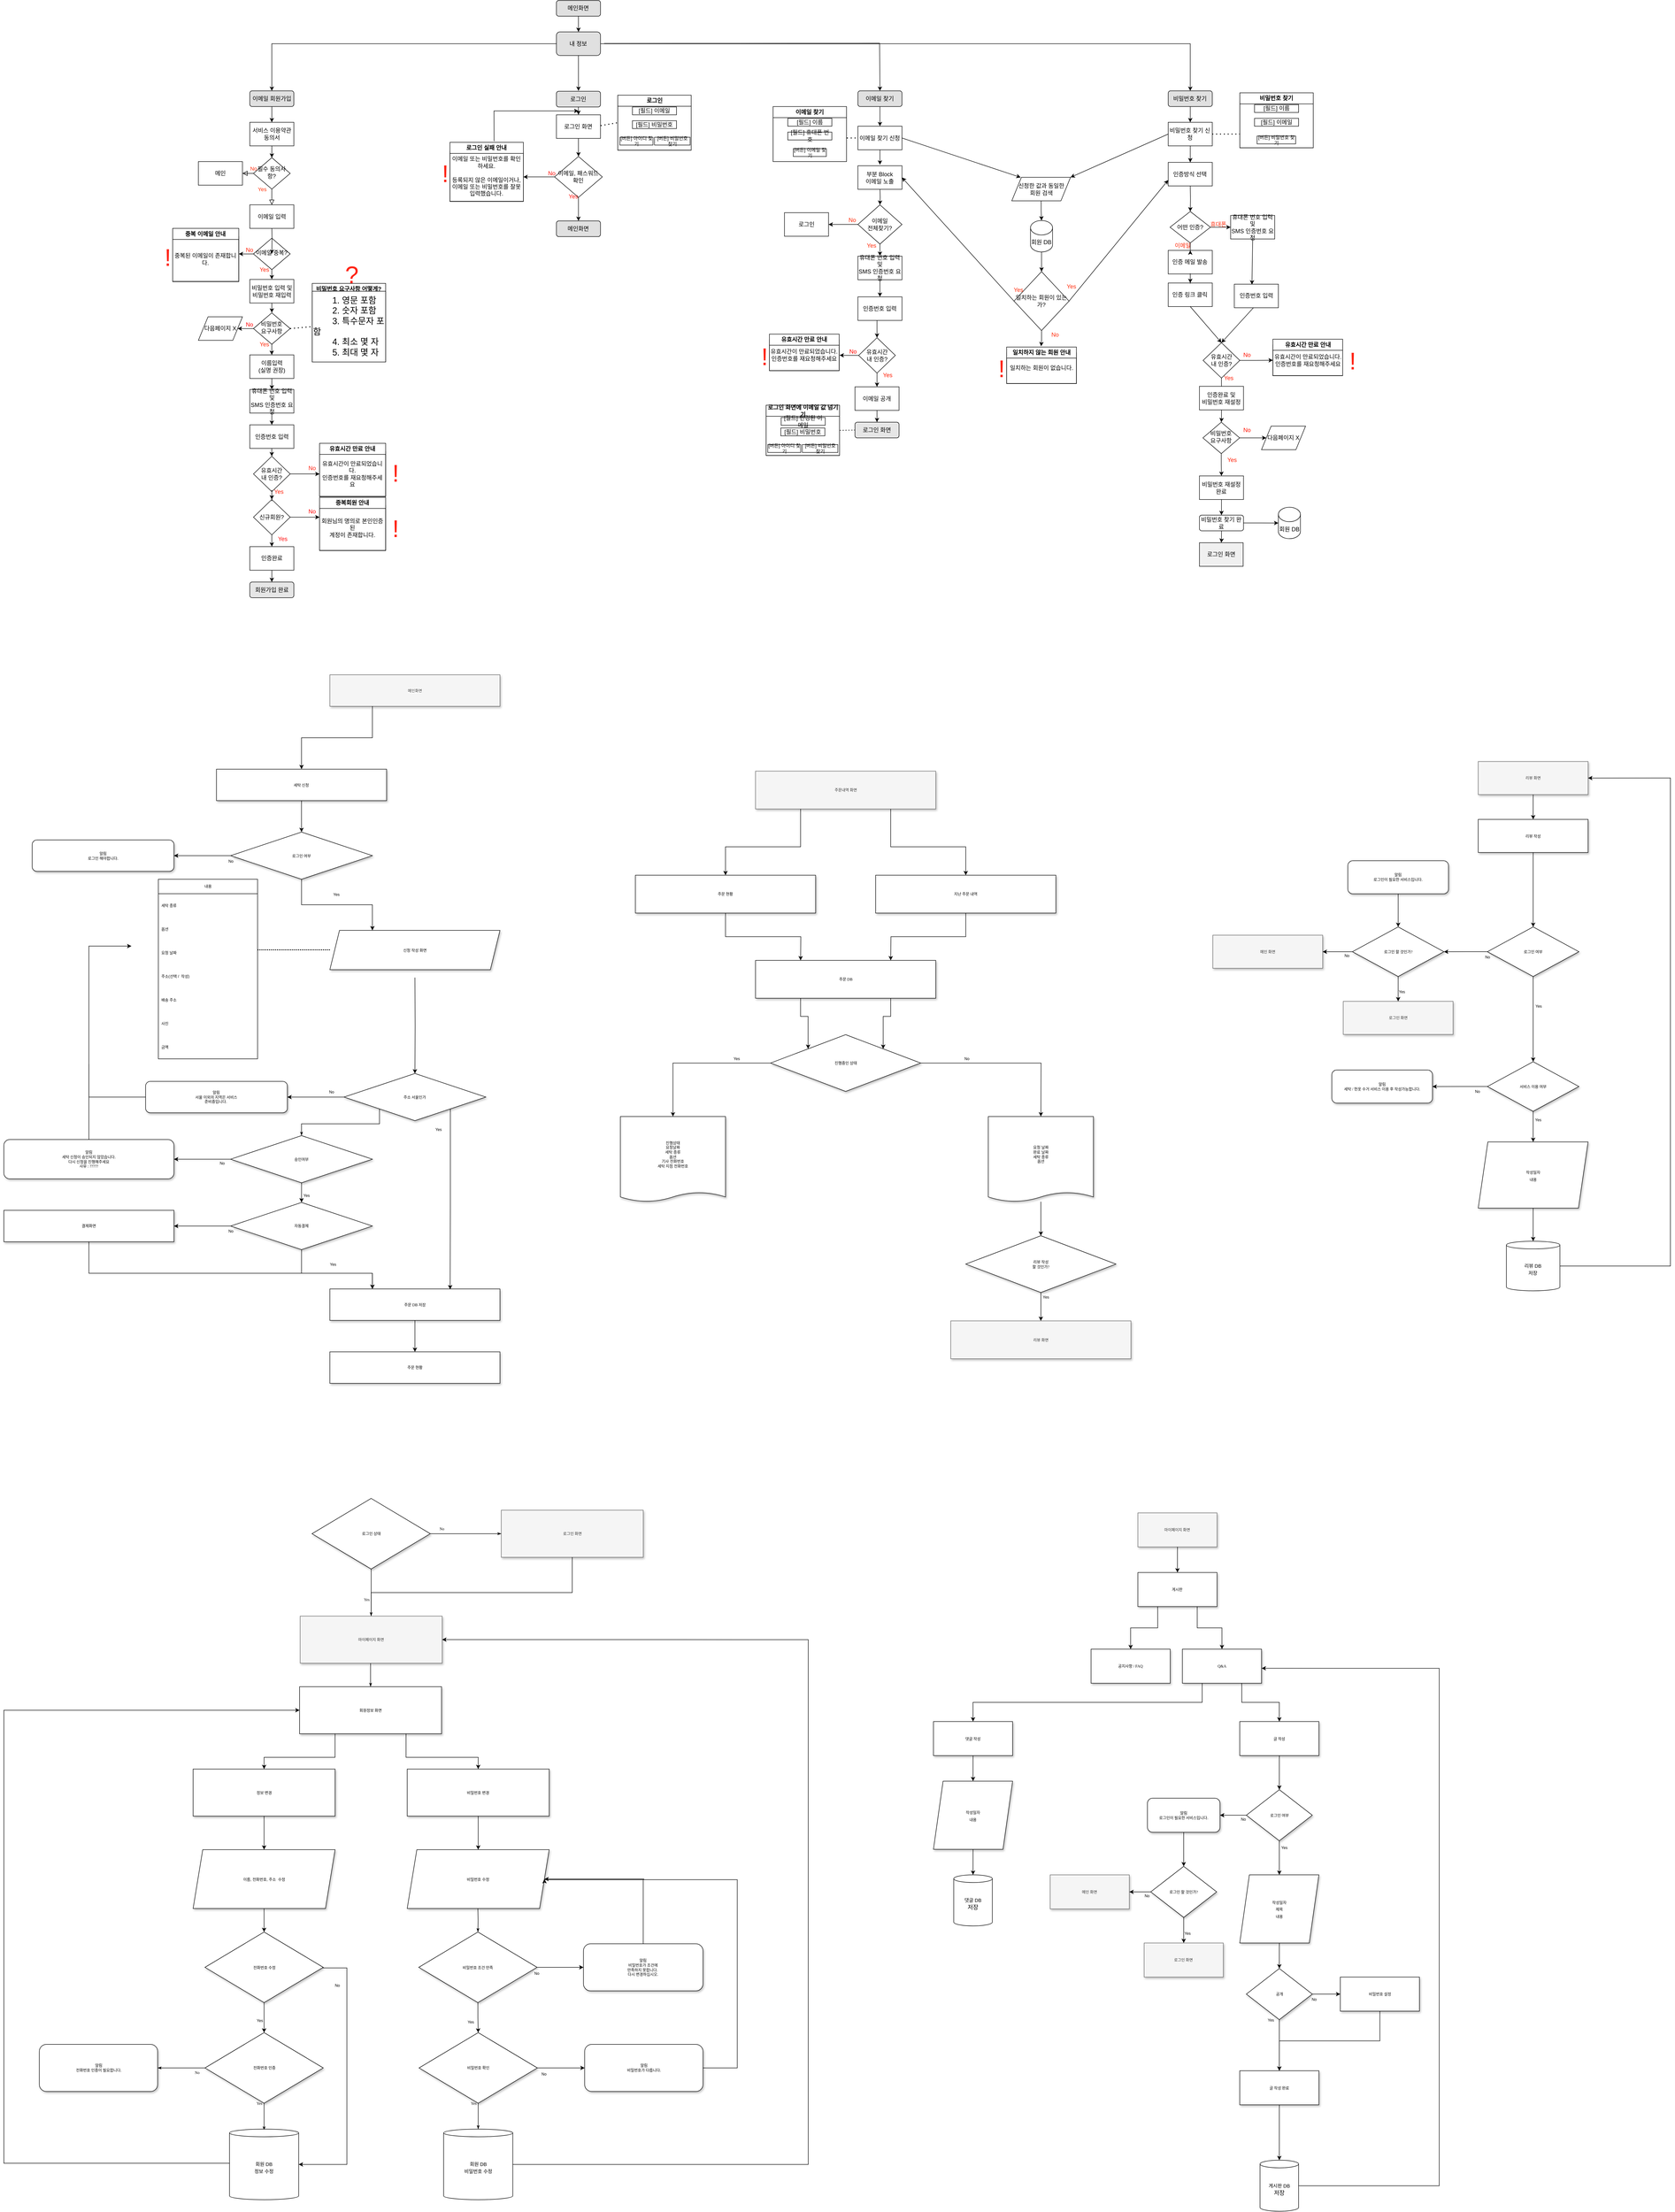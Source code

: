 <mxfile version="21.7.2" type="github">
  <diagram name="Page-1" id="edf60f1a-56cd-e834-aa8a-f176f3a09ee4">
    <mxGraphModel dx="6180" dy="6360" grid="1" gridSize="10" guides="1" tooltips="1" connect="1" arrows="1" fold="1" page="1" pageScale="1" pageWidth="1100" pageHeight="850" background="none" math="0" shadow="0">
      <root>
        <mxCell id="0" />
        <mxCell id="1" parent="0" />
        <mxCell id="y_Txg5mz7YeZRh-baJeL-305" value="" style="group;fontSize=15;" parent="1" vertex="1" connectable="0">
          <mxGeometry x="2330" y="2330" width="1670" height="1456" as="geometry" />
        </mxCell>
        <mxCell id="60e70716793133e9-14" value="로그인 상태" style="rhombus;whiteSpace=wrap;html=1;rounded=0;shadow=1;labelBackgroundColor=none;strokeWidth=1;fontFamily=Verdana;fontSize=8;align=center;container=0;" parent="y_Txg5mz7YeZRh-baJeL-305" vertex="1">
          <mxGeometry x="639.757" width="245.588" height="146.577" as="geometry" />
        </mxCell>
        <mxCell id="60e70716793133e9-15" value="로그인 화면" style="whiteSpace=wrap;html=1;rounded=0;shadow=1;labelBackgroundColor=none;strokeWidth=1;fontFamily=Verdana;fontSize=8;align=center;container=0;fillColor=#f5f5f5;fontColor=#333333;strokeColor=#666666;" parent="y_Txg5mz7YeZRh-baJeL-305" vertex="1">
          <mxGeometry x="1032.699" y="24.43" width="294.706" height="97.718" as="geometry" />
        </mxCell>
        <mxCell id="60e70716793133e9-43" value="No" style="edgeStyle=orthogonalEdgeStyle;rounded=0;html=1;labelBackgroundColor=none;startSize=5;endArrow=classicThin;endFill=1;endSize=5;jettySize=auto;orthogonalLoop=1;strokeWidth=1;fontFamily=Verdana;fontSize=8" parent="y_Txg5mz7YeZRh-baJeL-305" source="60e70716793133e9-14" target="60e70716793133e9-15" edge="1">
          <mxGeometry x="-0.674" y="10" relative="1" as="geometry">
            <mxPoint as="offset" />
          </mxGeometry>
        </mxCell>
        <mxCell id="60e70716793133e9-44" value="Yes" style="edgeStyle=orthogonalEdgeStyle;rounded=0;html=1;labelBackgroundColor=none;startSize=5;endArrow=classicThin;endFill=1;endSize=5;jettySize=auto;orthogonalLoop=1;strokeWidth=1;fontFamily=Verdana;fontSize=8" parent="y_Txg5mz7YeZRh-baJeL-305" source="60e70716793133e9-14" target="60e70716793133e9-16" edge="1">
          <mxGeometry x="-0.488" y="-10" relative="1" as="geometry">
            <mxPoint as="offset" />
          </mxGeometry>
        </mxCell>
        <mxCell id="60e70716793133e9-45" style="edgeStyle=orthogonalEdgeStyle;rounded=0;html=1;labelBackgroundColor=none;startSize=5;endArrow=classicThin;endFill=1;endSize=5;jettySize=auto;orthogonalLoop=1;strokeWidth=1;fontFamily=Verdana;fontSize=8;entryX=0.5;entryY=0;entryDx=0;entryDy=0;" parent="y_Txg5mz7YeZRh-baJeL-305" source="60e70716793133e9-15" target="y_Txg5mz7YeZRh-baJeL-214" edge="1">
          <mxGeometry relative="1" as="geometry">
            <Array as="points">
              <mxPoint x="1180.051" y="195.436" />
              <mxPoint x="762.551" y="195.436" />
            </Array>
          </mxGeometry>
        </mxCell>
        <mxCell id="y_Txg5mz7YeZRh-baJeL-214" value="마이페이지 화면" style="whiteSpace=wrap;html=1;rounded=0;shadow=1;labelBackgroundColor=none;strokeWidth=1;fontFamily=Verdana;fontSize=8;align=center;container=0;fillColor=#f5f5f5;fontColor=#333333;strokeColor=#666666;" parent="y_Txg5mz7YeZRh-baJeL-305" vertex="1">
          <mxGeometry x="615.199" y="244.295" width="294.706" height="97.718" as="geometry" />
        </mxCell>
        <mxCell id="60e70716793133e9-16" value="회원정보 화면" style="whiteSpace=wrap;html=1;rounded=0;shadow=1;labelBackgroundColor=none;strokeWidth=1;fontFamily=Verdana;fontSize=8;align=center;container=0;" parent="y_Txg5mz7YeZRh-baJeL-305" vertex="1">
          <mxGeometry x="613.971" y="390.872" width="294.706" height="97.718" as="geometry" />
        </mxCell>
        <mxCell id="y_Txg5mz7YeZRh-baJeL-204" value="&lt;font style=&quot;font-size: 8px;&quot;&gt;이름, 전화번호, 주소 &amp;nbsp;수정&lt;/font&gt;" style="shape=parallelogram;perimeter=parallelogramPerimeter;whiteSpace=wrap;html=1;fixedSize=1;shadow=1;rounded=0;" parent="y_Txg5mz7YeZRh-baJeL-305" vertex="1">
          <mxGeometry x="392.941" y="729.221" width="294.706" height="122.148" as="geometry" />
        </mxCell>
        <mxCell id="60e70716793133e9-18" value="비밀번호 변경" style="whiteSpace=wrap;html=1;rounded=0;shadow=1;labelBackgroundColor=none;strokeWidth=1;fontFamily=Verdana;fontSize=8;align=center;container=0;" parent="y_Txg5mz7YeZRh-baJeL-305" vertex="1">
          <mxGeometry x="837.456" y="561.879" width="294.706" height="97.718" as="geometry" />
        </mxCell>
        <mxCell id="y_Txg5mz7YeZRh-baJeL-210" style="edgeStyle=orthogonalEdgeStyle;rounded=0;orthogonalLoop=1;jettySize=auto;html=1;entryX=0.5;entryY=0;entryDx=0;entryDy=0;exitX=0.75;exitY=1;exitDx=0;exitDy=0;" parent="y_Txg5mz7YeZRh-baJeL-305" source="60e70716793133e9-16" target="60e70716793133e9-18" edge="1">
          <mxGeometry relative="1" as="geometry">
            <Array as="points">
              <mxPoint x="835" y="537.45" />
              <mxPoint x="984.809" y="537.45" />
            </Array>
          </mxGeometry>
        </mxCell>
        <mxCell id="60e70716793133e9-21" value="비밀번호 확인" style="rhombus;whiteSpace=wrap;html=1;rounded=0;shadow=1;labelBackgroundColor=none;strokeWidth=1;fontFamily=Verdana;fontSize=8;align=center;container=0;" parent="y_Txg5mz7YeZRh-baJeL-305" vertex="1">
          <mxGeometry x="862.015" y="1109.101" width="245.588" height="146.577" as="geometry" />
        </mxCell>
        <mxCell id="60e70716793133e9-54" value="Yes" style="edgeStyle=orthogonalEdgeStyle;rounded=0;html=1;labelBackgroundColor=none;startSize=5;endArrow=classicThin;endFill=1;endSize=5;jettySize=auto;orthogonalLoop=1;strokeWidth=1;fontFamily=Verdana;fontSize=8;entryX=0.5;entryY=0;entryDx=0;entryDy=0;entryPerimeter=0;" parent="y_Txg5mz7YeZRh-baJeL-305" source="60e70716793133e9-21" target="y_Txg5mz7YeZRh-baJeL-278" edge="1">
          <mxGeometry x="-1" y="-10" relative="1" as="geometry">
            <mxPoint as="offset" />
            <mxPoint x="984.809" y="1144.523" as="targetPoint" />
          </mxGeometry>
        </mxCell>
        <mxCell id="y_Txg5mz7YeZRh-baJeL-10" value="&lt;font style=&quot;font-size: 8px;&quot;&gt;비밀번호 수정&lt;/font&gt;" style="shape=parallelogram;perimeter=parallelogramPerimeter;whiteSpace=wrap;html=1;fixedSize=1;shadow=1;rounded=0;" parent="y_Txg5mz7YeZRh-baJeL-305" vertex="1">
          <mxGeometry x="837.456" y="729.221" width="294.706" height="122.148" as="geometry" />
        </mxCell>
        <mxCell id="y_Txg5mz7YeZRh-baJeL-202" style="edgeStyle=orthogonalEdgeStyle;rounded=0;orthogonalLoop=1;jettySize=auto;html=1;entryX=0.5;entryY=0;entryDx=0;entryDy=0;exitX=0.5;exitY=1;exitDx=0;exitDy=0;" parent="y_Txg5mz7YeZRh-baJeL-305" source="60e70716793133e9-18" target="y_Txg5mz7YeZRh-baJeL-10" edge="1">
          <mxGeometry relative="1" as="geometry" />
        </mxCell>
        <mxCell id="y_Txg5mz7YeZRh-baJeL-14" style="edgeStyle=orthogonalEdgeStyle;rounded=0;html=1;labelBackgroundColor=none;startSize=5;endArrow=classicThin;endFill=1;endSize=5;jettySize=auto;orthogonalLoop=1;strokeWidth=1;fontFamily=Verdana;fontSize=8;entryX=0.5;entryY=0;entryDx=0;entryDy=0;" parent="y_Txg5mz7YeZRh-baJeL-305" target="y_Txg5mz7YeZRh-baJeL-291" edge="1">
          <mxGeometry relative="1" as="geometry">
            <mxPoint x="984.121" y="851.369" as="sourcePoint" />
            <mxPoint x="984.121" y="924.658" as="targetPoint" />
          </mxGeometry>
        </mxCell>
        <mxCell id="y_Txg5mz7YeZRh-baJeL-303" style="edgeStyle=orthogonalEdgeStyle;rounded=0;orthogonalLoop=1;jettySize=auto;html=1;entryX=1;entryY=0.5;entryDx=0;entryDy=0;exitX=1;exitY=0.5;exitDx=0;exitDy=0;" parent="y_Txg5mz7YeZRh-baJeL-305" source="y_Txg5mz7YeZRh-baJeL-21" target="y_Txg5mz7YeZRh-baJeL-10" edge="1">
          <mxGeometry relative="1" as="geometry">
            <mxPoint x="1522.647" y="781.745" as="targetPoint" />
            <Array as="points">
              <mxPoint x="1522.647" y="1182.389" />
              <mxPoint x="1522.647" y="791.517" />
            </Array>
          </mxGeometry>
        </mxCell>
        <mxCell id="y_Txg5mz7YeZRh-baJeL-21" value="알림&lt;br&gt;비밀번호가 다릅니다." style="rounded=1;whiteSpace=wrap;html=1;shadow=1;labelBackgroundColor=none;strokeWidth=1;fontFamily=Verdana;fontSize=8;align=center;container=0;" parent="y_Txg5mz7YeZRh-baJeL-305" vertex="1">
          <mxGeometry x="1205.838" y="1133.53" width="245.588" height="97.718" as="geometry" />
        </mxCell>
        <mxCell id="y_Txg5mz7YeZRh-baJeL-200" style="edgeStyle=orthogonalEdgeStyle;rounded=0;orthogonalLoop=1;jettySize=auto;html=1;entryX=0;entryY=0.5;entryDx=0;entryDy=0;" parent="y_Txg5mz7YeZRh-baJeL-305" source="60e70716793133e9-21" target="y_Txg5mz7YeZRh-baJeL-21" edge="1">
          <mxGeometry relative="1" as="geometry">
            <mxPoint x="1205.838" y="997.946" as="targetPoint" />
          </mxGeometry>
        </mxCell>
        <mxCell id="y_Txg5mz7YeZRh-baJeL-201" value="&lt;font style=&quot;font-size: 8px;&quot;&gt;No&lt;/font&gt;" style="edgeLabel;html=1;align=center;verticalAlign=middle;resizable=0;points=[];" parent="y_Txg5mz7YeZRh-baJeL-200" vertex="1" connectable="0">
          <mxGeometry x="-0.545" relative="1" as="geometry">
            <mxPoint x="-9" y="11" as="offset" />
          </mxGeometry>
        </mxCell>
        <mxCell id="y_Txg5mz7YeZRh-baJeL-208" style="edgeStyle=orthogonalEdgeStyle;rounded=0;orthogonalLoop=1;jettySize=auto;html=1;entryX=0.5;entryY=0;entryDx=0;entryDy=0;" parent="y_Txg5mz7YeZRh-baJeL-305" source="y_Txg5mz7YeZRh-baJeL-207" target="y_Txg5mz7YeZRh-baJeL-204" edge="1">
          <mxGeometry relative="1" as="geometry" />
        </mxCell>
        <mxCell id="y_Txg5mz7YeZRh-baJeL-207" value="정보 변경" style="whiteSpace=wrap;html=1;rounded=0;shadow=1;labelBackgroundColor=none;strokeWidth=1;fontFamily=Verdana;fontSize=8;align=center;container=0;" parent="y_Txg5mz7YeZRh-baJeL-305" vertex="1">
          <mxGeometry x="392.941" y="561.879" width="294.706" height="97.718" as="geometry" />
        </mxCell>
        <mxCell id="y_Txg5mz7YeZRh-baJeL-209" style="edgeStyle=orthogonalEdgeStyle;rounded=0;orthogonalLoop=1;jettySize=auto;html=1;entryX=0.5;entryY=0;entryDx=0;entryDy=0;exitX=0.25;exitY=1;exitDx=0;exitDy=0;" parent="y_Txg5mz7YeZRh-baJeL-305" source="60e70716793133e9-16" target="y_Txg5mz7YeZRh-baJeL-207" edge="1">
          <mxGeometry relative="1" as="geometry">
            <Array as="points">
              <mxPoint x="687.647" y="537.45" />
              <mxPoint x="540.294" y="537.45" />
            </Array>
          </mxGeometry>
        </mxCell>
        <mxCell id="y_Txg5mz7YeZRh-baJeL-18" value="전화번호 인증" style="rhombus;whiteSpace=wrap;html=1;rounded=0;shadow=1;labelBackgroundColor=none;strokeWidth=1;fontFamily=Verdana;fontSize=8;align=center;container=0;" parent="y_Txg5mz7YeZRh-baJeL-305" vertex="1">
          <mxGeometry x="417.5" y="1109.101" width="245.588" height="146.577" as="geometry" />
        </mxCell>
        <mxCell id="y_Txg5mz7YeZRh-baJeL-19" value="Yes" style="edgeStyle=orthogonalEdgeStyle;rounded=0;html=1;labelBackgroundColor=none;startSize=5;endArrow=classicThin;endFill=1;endSize=5;jettySize=auto;orthogonalLoop=1;strokeWidth=1;fontFamily=Verdana;fontSize=8;entryX=0.5;entryY=0;entryDx=0;entryDy=0;entryPerimeter=0;exitX=0.5;exitY=1;exitDx=0;exitDy=0;" parent="y_Txg5mz7YeZRh-baJeL-305" source="y_Txg5mz7YeZRh-baJeL-18" edge="1">
          <mxGeometry x="-1" y="-10" relative="1" as="geometry">
            <mxPoint as="offset" />
            <mxPoint x="539.606" y="1140.859" as="sourcePoint" />
            <mxPoint x="540.294" y="1311.866" as="targetPoint" />
          </mxGeometry>
        </mxCell>
        <mxCell id="y_Txg5mz7YeZRh-baJeL-20" value="No" style="edgeStyle=orthogonalEdgeStyle;rounded=0;html=1;labelBackgroundColor=none;startSize=5;endArrow=classicThin;endFill=1;endSize=5;jettySize=auto;orthogonalLoop=1;strokeWidth=1;fontFamily=Verdana;fontSize=8;exitX=0;exitY=0.5;exitDx=0;exitDy=0;entryX=1;entryY=0.5;entryDx=0;entryDy=0;" parent="y_Txg5mz7YeZRh-baJeL-305" source="y_Txg5mz7YeZRh-baJeL-18" target="y_Txg5mz7YeZRh-baJeL-22" edge="1">
          <mxGeometry x="-0.674" y="10" relative="1" as="geometry">
            <mxPoint as="offset" />
            <mxPoint x="417.5" y="1066.886" as="sourcePoint" />
            <mxPoint x="319.265" y="1066.886" as="targetPoint" />
          </mxGeometry>
        </mxCell>
        <mxCell id="y_Txg5mz7YeZRh-baJeL-22" value="알림&lt;br&gt;전화번호 인증이 필요합니다." style="rounded=1;whiteSpace=wrap;html=1;shadow=1;labelBackgroundColor=none;strokeWidth=1;fontFamily=Verdana;fontSize=8;align=center;container=0;" parent="y_Txg5mz7YeZRh-baJeL-305" vertex="1">
          <mxGeometry x="73.676" y="1133.53" width="245.588" height="97.718" as="geometry" />
        </mxCell>
        <mxCell id="y_Txg5mz7YeZRh-baJeL-304" style="edgeStyle=orthogonalEdgeStyle;rounded=0;orthogonalLoop=1;jettySize=auto;html=1;entryX=1;entryY=0.5;entryDx=0;entryDy=0;" parent="y_Txg5mz7YeZRh-baJeL-305" source="y_Txg5mz7YeZRh-baJeL-278" target="y_Txg5mz7YeZRh-baJeL-214" edge="1">
          <mxGeometry relative="1" as="geometry">
            <Array as="points">
              <mxPoint x="1670" y="1382.711" />
              <mxPoint x="1670" y="293.154" />
            </Array>
          </mxGeometry>
        </mxCell>
        <mxCell id="y_Txg5mz7YeZRh-baJeL-278" value="&lt;font size=&quot;1&quot;&gt;회원 DB&lt;br&gt;비밀번호 수정&lt;/font&gt;" style="shape=cylinder3;whiteSpace=wrap;html=1;boundedLbl=1;backgroundOutline=1;size=7.974;" parent="y_Txg5mz7YeZRh-baJeL-305" vertex="1">
          <mxGeometry x="912.974" y="1309.423" width="143.669" height="146.577" as="geometry" />
        </mxCell>
        <mxCell id="y_Txg5mz7YeZRh-baJeL-282" style="edgeStyle=orthogonalEdgeStyle;rounded=0;orthogonalLoop=1;jettySize=auto;html=1;entryX=0;entryY=0.5;entryDx=0;entryDy=0;exitX=0;exitY=0.5;exitDx=0;exitDy=0;exitPerimeter=0;" parent="y_Txg5mz7YeZRh-baJeL-305" source="y_Txg5mz7YeZRh-baJeL-280" target="60e70716793133e9-16" edge="1">
          <mxGeometry relative="1" as="geometry">
            <mxPoint x="613.971" y="500.805" as="targetPoint" />
            <Array as="points">
              <mxPoint x="469.074" y="1380.268" />
              <mxPoint y="1380.268" />
              <mxPoint y="439.732" />
            </Array>
          </mxGeometry>
        </mxCell>
        <mxCell id="y_Txg5mz7YeZRh-baJeL-280" value="&lt;font size=&quot;1&quot;&gt;회원 DB&lt;br&gt;정보 수정&lt;/font&gt;" style="shape=cylinder3;whiteSpace=wrap;html=1;boundedLbl=1;backgroundOutline=1;size=7.974;" parent="y_Txg5mz7YeZRh-baJeL-305" vertex="1">
          <mxGeometry x="468.46" y="1309.423" width="143.669" height="146.577" as="geometry" />
        </mxCell>
        <mxCell id="y_Txg5mz7YeZRh-baJeL-286" style="edgeStyle=orthogonalEdgeStyle;rounded=0;orthogonalLoop=1;jettySize=auto;html=1;entryX=0.5;entryY=0;entryDx=0;entryDy=0;" parent="y_Txg5mz7YeZRh-baJeL-305" source="y_Txg5mz7YeZRh-baJeL-284" target="y_Txg5mz7YeZRh-baJeL-18" edge="1">
          <mxGeometry relative="1" as="geometry" />
        </mxCell>
        <mxCell id="y_Txg5mz7YeZRh-baJeL-287" value="&lt;font style=&quot;font-size: 8px;&quot;&gt;Yes&lt;/font&gt;" style="edgeLabel;html=1;align=center;verticalAlign=middle;resizable=0;points=[];" parent="y_Txg5mz7YeZRh-baJeL-286" vertex="1" connectable="0">
          <mxGeometry x="0.263" relative="1" as="geometry">
            <mxPoint x="-10" y="-4" as="offset" />
          </mxGeometry>
        </mxCell>
        <mxCell id="y_Txg5mz7YeZRh-baJeL-288" style="edgeStyle=orthogonalEdgeStyle;rounded=0;orthogonalLoop=1;jettySize=auto;html=1;entryX=1;entryY=0.5;entryDx=0;entryDy=0;entryPerimeter=0;" parent="y_Txg5mz7YeZRh-baJeL-305" source="y_Txg5mz7YeZRh-baJeL-284" target="y_Txg5mz7YeZRh-baJeL-280" edge="1">
          <mxGeometry relative="1" as="geometry">
            <Array as="points">
              <mxPoint x="712.206" y="974.738" />
              <mxPoint x="712.206" y="1382.711" />
            </Array>
          </mxGeometry>
        </mxCell>
        <mxCell id="y_Txg5mz7YeZRh-baJeL-289" value="&lt;font style=&quot;font-size: 8px;&quot;&gt;No&lt;/font&gt;" style="edgeLabel;html=1;align=center;verticalAlign=middle;resizable=0;points=[];" parent="y_Txg5mz7YeZRh-baJeL-288" vertex="1" connectable="0">
          <mxGeometry x="-0.542" relative="1" as="geometry">
            <mxPoint x="-20" y="-42" as="offset" />
          </mxGeometry>
        </mxCell>
        <mxCell id="y_Txg5mz7YeZRh-baJeL-284" value="전화번호 수정" style="rhombus;whiteSpace=wrap;html=1;rounded=0;shadow=1;labelBackgroundColor=none;strokeWidth=1;fontFamily=Verdana;fontSize=8;align=center;container=0;" parent="y_Txg5mz7YeZRh-baJeL-305" vertex="1">
          <mxGeometry x="417.5" y="900.228" width="245.588" height="146.577" as="geometry" />
        </mxCell>
        <mxCell id="y_Txg5mz7YeZRh-baJeL-298" style="edgeStyle=orthogonalEdgeStyle;rounded=0;orthogonalLoop=1;jettySize=auto;html=1;" parent="y_Txg5mz7YeZRh-baJeL-305" source="y_Txg5mz7YeZRh-baJeL-291" target="60e70716793133e9-21" edge="1">
          <mxGeometry relative="1" as="geometry" />
        </mxCell>
        <mxCell id="y_Txg5mz7YeZRh-baJeL-299" value="&lt;font style=&quot;font-size: 8px;&quot;&gt;Yes&lt;/font&gt;" style="edgeLabel;html=1;align=center;verticalAlign=middle;resizable=0;points=[];" parent="y_Txg5mz7YeZRh-baJeL-298" vertex="1" connectable="0">
          <mxGeometry x="0.859" y="4" relative="1" as="geometry">
            <mxPoint x="-20" y="-19" as="offset" />
          </mxGeometry>
        </mxCell>
        <mxCell id="y_Txg5mz7YeZRh-baJeL-291" value="비밀번호 조건 만족" style="rhombus;whiteSpace=wrap;html=1;rounded=0;shadow=1;labelBackgroundColor=none;strokeWidth=1;fontFamily=Verdana;fontSize=8;align=center;container=0;" parent="y_Txg5mz7YeZRh-baJeL-305" vertex="1">
          <mxGeometry x="861.401" y="900.228" width="245.588" height="146.577" as="geometry" />
        </mxCell>
        <mxCell id="y_Txg5mz7YeZRh-baJeL-285" style="edgeStyle=orthogonalEdgeStyle;rounded=0;orthogonalLoop=1;jettySize=auto;html=1;entryX=0.5;entryY=0;entryDx=0;entryDy=0;" parent="y_Txg5mz7YeZRh-baJeL-305" source="y_Txg5mz7YeZRh-baJeL-204" target="y_Txg5mz7YeZRh-baJeL-284" edge="1">
          <mxGeometry relative="1" as="geometry" />
        </mxCell>
        <mxCell id="y_Txg5mz7YeZRh-baJeL-302" style="edgeStyle=orthogonalEdgeStyle;rounded=0;orthogonalLoop=1;jettySize=auto;html=1;entryX=1;entryY=0.5;entryDx=0;entryDy=0;exitX=0.5;exitY=0;exitDx=0;exitDy=0;" parent="y_Txg5mz7YeZRh-baJeL-305" source="y_Txg5mz7YeZRh-baJeL-300" target="y_Txg5mz7YeZRh-baJeL-10" edge="1">
          <mxGeometry relative="1" as="geometry">
            <Array as="points">
              <mxPoint x="1328.632" y="791.517" />
            </Array>
          </mxGeometry>
        </mxCell>
        <mxCell id="y_Txg5mz7YeZRh-baJeL-300" value="알림&lt;br&gt;비밀번호가 조건에 &lt;br&gt;만족하지 못합니다.&amp;nbsp;&lt;br&gt;다시 변경하십시오." style="rounded=1;whiteSpace=wrap;html=1;shadow=1;labelBackgroundColor=none;strokeWidth=1;fontFamily=Verdana;fontSize=8;align=center;container=0;" parent="y_Txg5mz7YeZRh-baJeL-305" vertex="1">
          <mxGeometry x="1203.382" y="924.658" width="248.044" height="97.718" as="geometry" />
        </mxCell>
        <mxCell id="y_Txg5mz7YeZRh-baJeL-301" value="&lt;font style=&quot;font-size: 8px;&quot;&gt;No&lt;/font&gt;" style="edgeStyle=orthogonalEdgeStyle;rounded=0;orthogonalLoop=1;jettySize=auto;html=1;entryX=0;entryY=0.5;entryDx=0;entryDy=0;" parent="y_Txg5mz7YeZRh-baJeL-305" source="y_Txg5mz7YeZRh-baJeL-291" target="y_Txg5mz7YeZRh-baJeL-300" edge="1">
          <mxGeometry x="-1" y="-12" relative="1" as="geometry">
            <mxPoint x="-1" y="-1" as="offset" />
          </mxGeometry>
        </mxCell>
        <mxCell id="8Y2Svph_4gTFFqQ34ZRm-1" value="" style="group;fontSize=15;" parent="1" vertex="1" connectable="0">
          <mxGeometry x="4260" y="2360" width="1050" height="1450" as="geometry" />
        </mxCell>
        <mxCell id="y_Txg5mz7YeZRh-baJeL-442" value="&lt;font size=&quot;1&quot;&gt;게시판 DB&lt;br&gt;&lt;/font&gt;저장" style="shape=cylinder3;whiteSpace=wrap;html=1;boundedLbl=1;backgroundOutline=1;size=7.974;" parent="8Y2Svph_4gTFFqQ34ZRm-1" vertex="1">
          <mxGeometry x="677.982" y="1343.902" width="80.085" height="106.098" as="geometry" />
        </mxCell>
        <mxCell id="y_Txg5mz7YeZRh-baJeL-308" value="마이페이지 화면" style="whiteSpace=wrap;html=1;rounded=0;shadow=1;labelBackgroundColor=none;strokeWidth=1;fontFamily=Verdana;fontSize=8;align=center;container=0;fillColor=#f5f5f5;fontColor=#333333;strokeColor=#666666;" parent="8Y2Svph_4gTFFqQ34ZRm-1" vertex="1">
          <mxGeometry x="424.381" width="164.276" height="70.732" as="geometry" />
        </mxCell>
        <mxCell id="y_Txg5mz7YeZRh-baJeL-310" value="게시판" style="whiteSpace=wrap;html=1;rounded=0;shadow=1;labelBackgroundColor=none;strokeWidth=1;fontFamily=Verdana;fontSize=8;align=center;container=0;" parent="8Y2Svph_4gTFFqQ34ZRm-1" vertex="1">
          <mxGeometry x="424.381" y="123.78" width="164.276" height="70.732" as="geometry" />
        </mxCell>
        <mxCell id="y_Txg5mz7YeZRh-baJeL-353" style="edgeStyle=orthogonalEdgeStyle;rounded=0;orthogonalLoop=1;jettySize=auto;html=1;entryX=0.5;entryY=0;entryDx=0;entryDy=0;" parent="8Y2Svph_4gTFFqQ34ZRm-1" source="y_Txg5mz7YeZRh-baJeL-308" target="y_Txg5mz7YeZRh-baJeL-310" edge="1">
          <mxGeometry relative="1" as="geometry" />
        </mxCell>
        <mxCell id="y_Txg5mz7YeZRh-baJeL-309" style="edgeStyle=orthogonalEdgeStyle;rounded=0;orthogonalLoop=1;jettySize=auto;html=1;entryX=0.5;entryY=0;entryDx=0;entryDy=0;exitX=0.75;exitY=1;exitDx=0;exitDy=0;" parent="8Y2Svph_4gTFFqQ34ZRm-1" source="y_Txg5mz7YeZRh-baJeL-310" target="y_Txg5mz7YeZRh-baJeL-357" edge="1">
          <mxGeometry relative="1" as="geometry">
            <mxPoint x="600.978" y="282.927" as="targetPoint" />
            <Array as="points">
              <mxPoint x="547.588" y="238.72" />
              <mxPoint x="598.24" y="238.72" />
            </Array>
          </mxGeometry>
        </mxCell>
        <mxCell id="y_Txg5mz7YeZRh-baJeL-344" value="공지사항 / FAQ" style="whiteSpace=wrap;html=1;rounded=0;shadow=1;labelBackgroundColor=none;strokeWidth=1;fontFamily=Verdana;fontSize=8;align=center;container=0;" parent="8Y2Svph_4gTFFqQ34ZRm-1" vertex="1">
          <mxGeometry x="327.184" y="282.927" width="164.276" height="70.732" as="geometry" />
        </mxCell>
        <mxCell id="y_Txg5mz7YeZRh-baJeL-345" style="edgeStyle=orthogonalEdgeStyle;rounded=0;orthogonalLoop=1;jettySize=auto;html=1;entryX=0.5;entryY=0;entryDx=0;entryDy=0;exitX=0.25;exitY=1;exitDx=0;exitDy=0;" parent="8Y2Svph_4gTFFqQ34ZRm-1" source="y_Txg5mz7YeZRh-baJeL-310" target="y_Txg5mz7YeZRh-baJeL-344" edge="1">
          <mxGeometry relative="1" as="geometry" />
        </mxCell>
        <mxCell id="y_Txg5mz7YeZRh-baJeL-357" value="Q&amp;amp;A" style="whiteSpace=wrap;html=1;rounded=0;shadow=1;labelBackgroundColor=none;strokeWidth=1;fontFamily=Verdana;fontSize=8;align=center;container=0;" parent="8Y2Svph_4gTFFqQ34ZRm-1" vertex="1">
          <mxGeometry x="516.786" y="282.927" width="164.276" height="70.732" as="geometry" />
        </mxCell>
        <mxCell id="y_Txg5mz7YeZRh-baJeL-358" value="글 작성" style="whiteSpace=wrap;html=1;rounded=0;shadow=1;labelBackgroundColor=none;strokeWidth=1;fontFamily=Verdana;fontSize=8;align=center;container=0;" parent="8Y2Svph_4gTFFqQ34ZRm-1" vertex="1">
          <mxGeometry x="635.887" y="433.232" width="164.276" height="70.732" as="geometry" />
        </mxCell>
        <mxCell id="y_Txg5mz7YeZRh-baJeL-359" style="edgeStyle=orthogonalEdgeStyle;rounded=0;orthogonalLoop=1;jettySize=auto;html=1;entryX=0.5;entryY=0;entryDx=0;entryDy=0;exitX=0.75;exitY=1;exitDx=0;exitDy=0;" parent="8Y2Svph_4gTFFqQ34ZRm-1" source="y_Txg5mz7YeZRh-baJeL-357" target="y_Txg5mz7YeZRh-baJeL-358" edge="1">
          <mxGeometry relative="1" as="geometry">
            <mxPoint x="718.025" y="362.5" as="sourcePoint" />
          </mxGeometry>
        </mxCell>
        <mxCell id="y_Txg5mz7YeZRh-baJeL-361" value="&lt;font style=&quot;font-size: 8px;&quot;&gt;작성일자&lt;br&gt;제목&lt;br&gt;내용&lt;br&gt;&lt;/font&gt;" style="shape=parallelogram;perimeter=parallelogramPerimeter;whiteSpace=wrap;html=1;fixedSize=1;shadow=1;rounded=0;" parent="8Y2Svph_4gTFFqQ34ZRm-1" vertex="1">
          <mxGeometry x="635.887" y="751.524" width="164.276" height="141.463" as="geometry" />
        </mxCell>
        <mxCell id="y_Txg5mz7YeZRh-baJeL-367" style="edgeStyle=orthogonalEdgeStyle;rounded=0;orthogonalLoop=1;jettySize=auto;html=1;entryX=0.5;entryY=0;entryDx=0;entryDy=0;" parent="8Y2Svph_4gTFFqQ34ZRm-1" source="y_Txg5mz7YeZRh-baJeL-363" target="y_Txg5mz7YeZRh-baJeL-361" edge="1">
          <mxGeometry relative="1" as="geometry" />
        </mxCell>
        <mxCell id="y_Txg5mz7YeZRh-baJeL-368" value="&lt;font style=&quot;font-size: 8px;&quot;&gt;Yes&lt;/font&gt;" style="edgeLabel;html=1;align=center;verticalAlign=middle;resizable=0;points=[];" parent="y_Txg5mz7YeZRh-baJeL-367" vertex="1" connectable="0">
          <mxGeometry x="-0.814" y="1" relative="1" as="geometry">
            <mxPoint x="9" y="6" as="offset" />
          </mxGeometry>
        </mxCell>
        <mxCell id="y_Txg5mz7YeZRh-baJeL-363" value="로그인 여부" style="rhombus;whiteSpace=wrap;html=1;rounded=0;shadow=1;labelBackgroundColor=none;strokeWidth=1;fontFamily=Verdana;fontSize=8;align=center;container=0;" parent="8Y2Svph_4gTFFqQ34ZRm-1" vertex="1">
          <mxGeometry x="649.576" y="574.695" width="136.897" height="106.098" as="geometry" />
        </mxCell>
        <mxCell id="y_Txg5mz7YeZRh-baJeL-364" style="edgeStyle=orthogonalEdgeStyle;rounded=0;orthogonalLoop=1;jettySize=auto;html=1;entryX=0.5;entryY=0;entryDx=0;entryDy=0;" parent="8Y2Svph_4gTFFqQ34ZRm-1" source="y_Txg5mz7YeZRh-baJeL-358" target="y_Txg5mz7YeZRh-baJeL-363" edge="1">
          <mxGeometry relative="1" as="geometry" />
        </mxCell>
        <mxCell id="y_Txg5mz7YeZRh-baJeL-370" style="edgeStyle=orthogonalEdgeStyle;rounded=0;orthogonalLoop=1;jettySize=auto;html=1;entryX=1;entryY=0.5;entryDx=0;entryDy=0;" parent="8Y2Svph_4gTFFqQ34ZRm-1" source="y_Txg5mz7YeZRh-baJeL-363" target="y_Txg5mz7YeZRh-baJeL-369" edge="1">
          <mxGeometry relative="1" as="geometry" />
        </mxCell>
        <mxCell id="y_Txg5mz7YeZRh-baJeL-371" value="&lt;span style=&quot;font-size: 8px;&quot;&gt;No&lt;/span&gt;" style="edgeLabel;html=1;align=center;verticalAlign=middle;resizable=0;points=[];" parent="y_Txg5mz7YeZRh-baJeL-370" vertex="1" connectable="0">
          <mxGeometry x="-0.767" y="-1" relative="1" as="geometry">
            <mxPoint y="8" as="offset" />
          </mxGeometry>
        </mxCell>
        <mxCell id="y_Txg5mz7YeZRh-baJeL-385" value="공개" style="rhombus;whiteSpace=wrap;html=1;rounded=0;shadow=1;labelBackgroundColor=none;strokeWidth=1;fontFamily=Verdana;fontSize=8;align=center;container=0;" parent="8Y2Svph_4gTFFqQ34ZRm-1" vertex="1">
          <mxGeometry x="649.576" y="946.037" width="136.897" height="106.098" as="geometry" />
        </mxCell>
        <mxCell id="y_Txg5mz7YeZRh-baJeL-386" style="edgeStyle=orthogonalEdgeStyle;rounded=0;orthogonalLoop=1;jettySize=auto;html=1;entryX=0.5;entryY=0;entryDx=0;entryDy=0;" parent="8Y2Svph_4gTFFqQ34ZRm-1" source="y_Txg5mz7YeZRh-baJeL-361" target="y_Txg5mz7YeZRh-baJeL-385" edge="1">
          <mxGeometry relative="1" as="geometry" />
        </mxCell>
        <mxCell id="y_Txg5mz7YeZRh-baJeL-387" value="비밀번호 설정" style="whiteSpace=wrap;html=1;rounded=0;shadow=1;labelBackgroundColor=none;strokeWidth=1;fontFamily=Verdana;fontSize=8;align=center;container=0;" parent="8Y2Svph_4gTFFqQ34ZRm-1" vertex="1">
          <mxGeometry x="844.654" y="963.72" width="164.276" height="70.732" as="geometry" />
        </mxCell>
        <mxCell id="y_Txg5mz7YeZRh-baJeL-388" value="&lt;font style=&quot;font-size: 8px;&quot;&gt;No&lt;/font&gt;" style="edgeStyle=orthogonalEdgeStyle;rounded=0;orthogonalLoop=1;jettySize=auto;html=1;entryX=0;entryY=0.5;entryDx=0;entryDy=0;exitX=1;exitY=0.5;exitDx=0;exitDy=0;" parent="8Y2Svph_4gTFFqQ34ZRm-1" source="y_Txg5mz7YeZRh-baJeL-385" target="y_Txg5mz7YeZRh-baJeL-387" edge="1">
          <mxGeometry x="-0.882" y="-10" relative="1" as="geometry">
            <mxPoint x="786.473" y="999.085" as="sourcePoint" />
            <mxPoint x="844.654" y="999.085" as="targetPoint" />
            <mxPoint as="offset" />
          </mxGeometry>
        </mxCell>
        <mxCell id="y_Txg5mz7YeZRh-baJeL-392" style="edgeStyle=orthogonalEdgeStyle;rounded=0;orthogonalLoop=1;jettySize=auto;html=1;entryX=1.001;entryY=0.562;entryDx=0;entryDy=0;entryPerimeter=0;exitX=1;exitY=0.5;exitDx=0;exitDy=0;exitPerimeter=0;" parent="8Y2Svph_4gTFFqQ34ZRm-1" source="y_Txg5mz7YeZRh-baJeL-442" target="y_Txg5mz7YeZRh-baJeL-357" edge="1">
          <mxGeometry relative="1" as="geometry">
            <mxPoint x="711.864" y="318.293" as="targetPoint" />
            <Array as="points">
              <mxPoint x="1050" y="1396.951" />
              <mxPoint x="1050" y="323.598" />
            </Array>
          </mxGeometry>
        </mxCell>
        <mxCell id="y_Txg5mz7YeZRh-baJeL-443" style="edgeStyle=orthogonalEdgeStyle;rounded=0;orthogonalLoop=1;jettySize=auto;html=1;entryX=0.5;entryY=0;entryDx=0;entryDy=0;entryPerimeter=0;" parent="8Y2Svph_4gTFFqQ34ZRm-1" source="y_Txg5mz7YeZRh-baJeL-389" target="y_Txg5mz7YeZRh-baJeL-442" edge="1">
          <mxGeometry relative="1" as="geometry" />
        </mxCell>
        <mxCell id="y_Txg5mz7YeZRh-baJeL-389" value="글 작성 완료" style="whiteSpace=wrap;html=1;rounded=0;shadow=1;labelBackgroundColor=none;strokeWidth=1;fontFamily=Verdana;fontSize=8;align=center;container=0;" parent="8Y2Svph_4gTFFqQ34ZRm-1" vertex="1">
          <mxGeometry x="635.887" y="1158.232" width="164.276" height="70.732" as="geometry" />
        </mxCell>
        <mxCell id="y_Txg5mz7YeZRh-baJeL-390" value="&lt;font style=&quot;font-size: 8px;&quot;&gt;Yes&lt;/font&gt;" style="edgeStyle=orthogonalEdgeStyle;rounded=0;orthogonalLoop=1;jettySize=auto;html=1;entryX=0.5;entryY=0;entryDx=0;entryDy=0;" parent="8Y2Svph_4gTFFqQ34ZRm-1" source="y_Txg5mz7YeZRh-baJeL-385" target="y_Txg5mz7YeZRh-baJeL-389" edge="1">
          <mxGeometry x="-1" y="-17" relative="1" as="geometry">
            <mxPoint x="-1" as="offset" />
          </mxGeometry>
        </mxCell>
        <mxCell id="y_Txg5mz7YeZRh-baJeL-391" style="edgeStyle=orthogonalEdgeStyle;rounded=0;orthogonalLoop=1;jettySize=auto;html=1;entryX=0.5;entryY=0;entryDx=0;entryDy=0;exitX=0.5;exitY=1;exitDx=0;exitDy=0;" parent="8Y2Svph_4gTFFqQ34ZRm-1" source="y_Txg5mz7YeZRh-baJeL-387" target="y_Txg5mz7YeZRh-baJeL-389" edge="1">
          <mxGeometry relative="1" as="geometry" />
        </mxCell>
        <mxCell id="y_Txg5mz7YeZRh-baJeL-394" value="댓글 작성" style="whiteSpace=wrap;html=1;rounded=0;shadow=1;labelBackgroundColor=none;strokeWidth=1;fontFamily=Verdana;fontSize=8;align=center;container=0;" parent="8Y2Svph_4gTFFqQ34ZRm-1" vertex="1">
          <mxGeometry y="433.232" width="164.276" height="70.732" as="geometry" />
        </mxCell>
        <mxCell id="y_Txg5mz7YeZRh-baJeL-395" style="edgeStyle=orthogonalEdgeStyle;rounded=0;orthogonalLoop=1;jettySize=auto;html=1;entryX=0.5;entryY=0;entryDx=0;entryDy=0;exitX=0.25;exitY=1;exitDx=0;exitDy=0;" parent="8Y2Svph_4gTFFqQ34ZRm-1" source="y_Txg5mz7YeZRh-baJeL-357" target="y_Txg5mz7YeZRh-baJeL-394" edge="1">
          <mxGeometry relative="1" as="geometry" />
        </mxCell>
        <mxCell id="y_Txg5mz7YeZRh-baJeL-396" value="&lt;font style=&quot;font-size: 8px;&quot;&gt;작성일자&lt;br&gt;내용&lt;br&gt;&lt;/font&gt;" style="shape=parallelogram;perimeter=parallelogramPerimeter;whiteSpace=wrap;html=1;fixedSize=1;shadow=1;rounded=0;" parent="8Y2Svph_4gTFFqQ34ZRm-1" vertex="1">
          <mxGeometry y="557.012" width="164.276" height="141.463" as="geometry" />
        </mxCell>
        <mxCell id="y_Txg5mz7YeZRh-baJeL-397" style="edgeStyle=orthogonalEdgeStyle;rounded=0;orthogonalLoop=1;jettySize=auto;html=1;entryX=0.5;entryY=0;entryDx=0;entryDy=0;" parent="8Y2Svph_4gTFFqQ34ZRm-1" source="y_Txg5mz7YeZRh-baJeL-394" target="y_Txg5mz7YeZRh-baJeL-396" edge="1">
          <mxGeometry relative="1" as="geometry" />
        </mxCell>
        <mxCell id="y_Txg5mz7YeZRh-baJeL-464" value="&lt;font size=&quot;1&quot;&gt;댓글 DB&lt;br&gt;&lt;/font&gt;저장" style="shape=cylinder3;whiteSpace=wrap;html=1;boundedLbl=1;backgroundOutline=1;size=7.974;" parent="8Y2Svph_4gTFFqQ34ZRm-1" vertex="1">
          <mxGeometry x="42.096" y="751.524" width="80.085" height="106.098" as="geometry" />
        </mxCell>
        <mxCell id="y_Txg5mz7YeZRh-baJeL-465" style="edgeStyle=orthogonalEdgeStyle;rounded=0;orthogonalLoop=1;jettySize=auto;html=1;entryX=0.5;entryY=0;entryDx=0;entryDy=0;entryPerimeter=0;" parent="8Y2Svph_4gTFFqQ34ZRm-1" source="y_Txg5mz7YeZRh-baJeL-396" target="y_Txg5mz7YeZRh-baJeL-464" edge="1">
          <mxGeometry relative="1" as="geometry" />
        </mxCell>
        <mxCell id="y_Txg5mz7YeZRh-baJeL-369" value="알림&lt;br&gt;로그인이 필요한 서비스입니다." style="rounded=1;whiteSpace=wrap;html=1;shadow=1;labelBackgroundColor=none;strokeWidth=1;fontFamily=Verdana;fontSize=8;align=center;container=0;" parent="8Y2Svph_4gTFFqQ34ZRm-1" vertex="1">
          <mxGeometry x="444.231" y="592.378" width="150.587" height="70.732" as="geometry" />
        </mxCell>
        <mxCell id="y_Txg5mz7YeZRh-baJeL-373" style="edgeStyle=orthogonalEdgeStyle;rounded=0;orthogonalLoop=1;jettySize=auto;html=1;entryX=0.5;entryY=0;entryDx=0;entryDy=0;" parent="8Y2Svph_4gTFFqQ34ZRm-1" source="y_Txg5mz7YeZRh-baJeL-369" edge="1">
          <mxGeometry relative="1" as="geometry">
            <mxPoint x="519.524" y="733.841" as="targetPoint" />
          </mxGeometry>
        </mxCell>
        <mxCell id="y_Txg5mz7YeZRh-baJeL-379" value="로그인 할 것인가?" style="rhombus;whiteSpace=wrap;html=1;rounded=0;shadow=1;labelBackgroundColor=none;strokeWidth=1;fontFamily=Verdana;fontSize=8;align=center;container=0;" parent="8Y2Svph_4gTFFqQ34ZRm-1" vertex="1">
          <mxGeometry x="451.076" y="733.841" width="136.897" height="106.098" as="geometry" />
        </mxCell>
        <mxCell id="y_Txg5mz7YeZRh-baJeL-382" value="메인 화면" style="whiteSpace=wrap;html=1;rounded=0;shadow=1;labelBackgroundColor=none;strokeWidth=1;fontFamily=Verdana;fontSize=8;align=center;container=0;fillColor=#f5f5f5;fontColor=#333333;strokeColor=#666666;" parent="8Y2Svph_4gTFFqQ34ZRm-1" vertex="1">
          <mxGeometry x="242.308" y="751.524" width="164.276" height="70.732" as="geometry" />
        </mxCell>
        <mxCell id="y_Txg5mz7YeZRh-baJeL-381" style="edgeStyle=orthogonalEdgeStyle;rounded=0;orthogonalLoop=1;jettySize=auto;html=1;exitX=0;exitY=0.5;exitDx=0;exitDy=0;entryX=1;entryY=0.5;entryDx=0;entryDy=0;" parent="8Y2Svph_4gTFFqQ34ZRm-1" source="y_Txg5mz7YeZRh-baJeL-379" target="y_Txg5mz7YeZRh-baJeL-382" edge="1">
          <mxGeometry relative="1" as="geometry">
            <mxPoint x="420.274" y="786.694" as="targetPoint" />
          </mxGeometry>
        </mxCell>
        <mxCell id="y_Txg5mz7YeZRh-baJeL-383" value="&lt;span style=&quot;font-size: 8px;&quot;&gt;No&lt;br&gt;&lt;/span&gt;" style="edgeLabel;html=1;align=center;verticalAlign=middle;resizable=0;points=[];" parent="y_Txg5mz7YeZRh-baJeL-381" vertex="1" connectable="0">
          <mxGeometry x="-0.47" relative="1" as="geometry">
            <mxPoint x="4" y="7" as="offset" />
          </mxGeometry>
        </mxCell>
        <mxCell id="y_Txg5mz7YeZRh-baJeL-384" value="로그인 화면" style="whiteSpace=wrap;html=1;rounded=0;shadow=1;labelBackgroundColor=none;strokeWidth=1;fontFamily=Verdana;fontSize=8;align=center;container=0;fillColor=#f5f5f5;fontColor=#333333;strokeColor=#666666;" parent="8Y2Svph_4gTFFqQ34ZRm-1" vertex="1">
          <mxGeometry x="437.386" y="892.988" width="164.276" height="70.732" as="geometry" />
        </mxCell>
        <mxCell id="y_Txg5mz7YeZRh-baJeL-380" value="&lt;font style=&quot;font-size: 8px;&quot;&gt;Yes&lt;/font&gt;" style="edgeStyle=orthogonalEdgeStyle;rounded=0;orthogonalLoop=1;jettySize=auto;html=1;entryX=0.5;entryY=0;entryDx=0;entryDy=0;" parent="8Y2Svph_4gTFFqQ34ZRm-1" source="y_Txg5mz7YeZRh-baJeL-379" target="y_Txg5mz7YeZRh-baJeL-384" edge="1">
          <mxGeometry x="0.2" y="7" relative="1" as="geometry">
            <mxPoint x="519.524" y="892.988" as="targetPoint" />
            <mxPoint as="offset" />
          </mxGeometry>
        </mxCell>
        <mxCell id="8Y2Svph_4gTFFqQ34ZRm-2" value="" style="group;fontSize=15;" parent="1" vertex="1" connectable="0">
          <mxGeometry x="4840" y="800" width="950" height="1099" as="geometry" />
        </mxCell>
        <mxCell id="y_Txg5mz7YeZRh-baJeL-398" value="리뷰 화면" style="whiteSpace=wrap;html=1;rounded=0;shadow=1;labelBackgroundColor=none;strokeWidth=1;fontFamily=Verdana;fontSize=8;align=center;container=0;fillColor=#f5f5f5;fontColor=#333333;strokeColor=#666666;" parent="8Y2Svph_4gTFFqQ34ZRm-2" vertex="1">
          <mxGeometry x="551" width="228" height="68.688" as="geometry" />
        </mxCell>
        <mxCell id="y_Txg5mz7YeZRh-baJeL-414" value="로그인 여부" style="rhombus;whiteSpace=wrap;html=1;rounded=0;shadow=1;labelBackgroundColor=none;strokeWidth=1;fontFamily=Verdana;fontSize=8;align=center;container=0;" parent="8Y2Svph_4gTFFqQ34ZRm-2" vertex="1">
          <mxGeometry x="570" y="343.438" width="190" height="103.031" as="geometry" />
        </mxCell>
        <mxCell id="y_Txg5mz7YeZRh-baJeL-406" value="서비스 이용 여부" style="rhombus;whiteSpace=wrap;html=1;rounded=0;shadow=1;labelBackgroundColor=none;strokeWidth=1;fontFamily=Verdana;fontSize=8;align=center;container=0;" parent="8Y2Svph_4gTFFqQ34ZRm-2" vertex="1">
          <mxGeometry x="570" y="623.339" width="190" height="103.031" as="geometry" />
        </mxCell>
        <mxCell id="y_Txg5mz7YeZRh-baJeL-417" style="edgeStyle=orthogonalEdgeStyle;rounded=0;orthogonalLoop=1;jettySize=auto;html=1;entryX=0.5;entryY=0;entryDx=0;entryDy=0;" parent="8Y2Svph_4gTFFqQ34ZRm-2" source="y_Txg5mz7YeZRh-baJeL-414" target="y_Txg5mz7YeZRh-baJeL-406" edge="1">
          <mxGeometry relative="1" as="geometry" />
        </mxCell>
        <mxCell id="y_Txg5mz7YeZRh-baJeL-418" value="&lt;span style=&quot;font-size: 8px;&quot;&gt;Yes&lt;/span&gt;" style="edgeLabel;html=1;align=center;verticalAlign=middle;resizable=0;points=[];" parent="y_Txg5mz7YeZRh-baJeL-417" vertex="1" connectable="0">
          <mxGeometry x="-0.258" relative="1" as="geometry">
            <mxPoint x="11" y="-5" as="offset" />
          </mxGeometry>
        </mxCell>
        <mxCell id="y_Txg5mz7YeZRh-baJeL-408" value="알림&lt;br&gt;세탁 / 헌옷 수거 서비스 이용 후 작성가능합니다." style="rounded=1;whiteSpace=wrap;html=1;shadow=1;labelBackgroundColor=none;strokeWidth=1;fontFamily=Verdana;fontSize=8;align=center;container=0;" parent="8Y2Svph_4gTFFqQ34ZRm-2" vertex="1">
          <mxGeometry x="247" y="640.511" width="209" height="68.688" as="geometry" />
        </mxCell>
        <mxCell id="y_Txg5mz7YeZRh-baJeL-409" style="edgeStyle=orthogonalEdgeStyle;rounded=0;orthogonalLoop=1;jettySize=auto;html=1;entryX=1;entryY=0.5;entryDx=0;entryDy=0;" parent="8Y2Svph_4gTFFqQ34ZRm-2" source="y_Txg5mz7YeZRh-baJeL-406" target="y_Txg5mz7YeZRh-baJeL-408" edge="1">
          <mxGeometry relative="1" as="geometry" />
        </mxCell>
        <mxCell id="y_Txg5mz7YeZRh-baJeL-410" value="&lt;span style=&quot;font-size: 8px;&quot;&gt;No&lt;br&gt;&lt;/span&gt;" style="edgeLabel;html=1;align=center;verticalAlign=middle;resizable=0;points=[];" parent="y_Txg5mz7YeZRh-baJeL-409" vertex="1" connectable="0">
          <mxGeometry x="-0.395" relative="1" as="geometry">
            <mxPoint x="13" y="9" as="offset" />
          </mxGeometry>
        </mxCell>
        <mxCell id="y_Txg5mz7YeZRh-baJeL-437" value="&lt;font style=&quot;font-size: 8px;&quot;&gt;No&lt;/font&gt;" style="edgeStyle=orthogonalEdgeStyle;rounded=0;orthogonalLoop=1;jettySize=auto;html=1;entryX=1;entryY=0.5;entryDx=0;entryDy=0;" parent="8Y2Svph_4gTFFqQ34ZRm-2" source="y_Txg5mz7YeZRh-baJeL-414" target="y_Txg5mz7YeZRh-baJeL-431" edge="1">
          <mxGeometry x="-1" y="10" relative="1" as="geometry">
            <mxPoint as="offset" />
          </mxGeometry>
        </mxCell>
        <mxCell id="y_Txg5mz7YeZRh-baJeL-439" style="edgeStyle=orthogonalEdgeStyle;rounded=0;orthogonalLoop=1;jettySize=auto;html=1;entryX=0.5;entryY=0;entryDx=0;entryDy=0;" parent="8Y2Svph_4gTFFqQ34ZRm-2" source="y_Txg5mz7YeZRh-baJeL-438" target="y_Txg5mz7YeZRh-baJeL-414" edge="1">
          <mxGeometry relative="1" as="geometry" />
        </mxCell>
        <mxCell id="y_Txg5mz7YeZRh-baJeL-438" value="리뷰 작성" style="whiteSpace=wrap;html=1;rounded=0;shadow=1;labelBackgroundColor=none;strokeWidth=1;fontFamily=Verdana;fontSize=8;align=center;container=0;" parent="8Y2Svph_4gTFFqQ34ZRm-2" vertex="1">
          <mxGeometry x="551" y="120.203" width="228" height="68.688" as="geometry" />
        </mxCell>
        <mxCell id="y_Txg5mz7YeZRh-baJeL-440" style="edgeStyle=orthogonalEdgeStyle;rounded=0;orthogonalLoop=1;jettySize=auto;html=1;entryX=0.5;entryY=0;entryDx=0;entryDy=0;" parent="8Y2Svph_4gTFFqQ34ZRm-2" source="y_Txg5mz7YeZRh-baJeL-398" target="y_Txg5mz7YeZRh-baJeL-438" edge="1">
          <mxGeometry relative="1" as="geometry" />
        </mxCell>
        <mxCell id="y_Txg5mz7YeZRh-baJeL-441" value="&lt;font style=&quot;font-size: 8px;&quot;&gt;작성일자&lt;br&gt;내용&lt;br&gt;&lt;/font&gt;" style="shape=parallelogram;perimeter=parallelogramPerimeter;whiteSpace=wrap;html=1;fixedSize=1;shadow=1;rounded=0;" parent="8Y2Svph_4gTFFqQ34ZRm-2" vertex="1">
          <mxGeometry x="551" y="789.906" width="228" height="137.375" as="geometry" />
        </mxCell>
        <mxCell id="y_Txg5mz7YeZRh-baJeL-412" style="edgeStyle=orthogonalEdgeStyle;rounded=0;orthogonalLoop=1;jettySize=auto;html=1;entryX=0.5;entryY=0;entryDx=0;entryDy=0;" parent="8Y2Svph_4gTFFqQ34ZRm-2" source="y_Txg5mz7YeZRh-baJeL-406" target="y_Txg5mz7YeZRh-baJeL-441" edge="1">
          <mxGeometry relative="1" as="geometry">
            <mxPoint x="665" y="800.209" as="targetPoint" />
          </mxGeometry>
        </mxCell>
        <mxCell id="y_Txg5mz7YeZRh-baJeL-413" value="&lt;span style=&quot;font-size: 8px;&quot;&gt;Yes&lt;/span&gt;" style="edgeLabel;html=1;align=center;verticalAlign=middle;resizable=0;points=[];" parent="y_Txg5mz7YeZRh-baJeL-412" vertex="1" connectable="0">
          <mxGeometry x="-0.435" y="-1" relative="1" as="geometry">
            <mxPoint x="11" y="-2" as="offset" />
          </mxGeometry>
        </mxCell>
        <mxCell id="y_Txg5mz7YeZRh-baJeL-446" style="edgeStyle=orthogonalEdgeStyle;rounded=0;orthogonalLoop=1;jettySize=auto;html=1;entryX=1;entryY=0.5;entryDx=0;entryDy=0;" parent="8Y2Svph_4gTFFqQ34ZRm-2" source="y_Txg5mz7YeZRh-baJeL-444" target="y_Txg5mz7YeZRh-baJeL-398" edge="1">
          <mxGeometry relative="1" as="geometry">
            <Array as="points">
              <mxPoint x="950" y="1047.484" />
              <mxPoint x="950" y="34.344" />
            </Array>
          </mxGeometry>
        </mxCell>
        <mxCell id="y_Txg5mz7YeZRh-baJeL-444" value="&lt;font size=&quot;1&quot;&gt;리뷰 DB&lt;br&gt;저장&lt;br&gt;&lt;/font&gt;" style="shape=cylinder3;whiteSpace=wrap;html=1;boundedLbl=1;backgroundOutline=1;size=7.974;" parent="8Y2Svph_4gTFFqQ34ZRm-2" vertex="1">
          <mxGeometry x="609.425" y="995.969" width="111.15" height="103.031" as="geometry" />
        </mxCell>
        <mxCell id="y_Txg5mz7YeZRh-baJeL-445" style="edgeStyle=orthogonalEdgeStyle;rounded=0;orthogonalLoop=1;jettySize=auto;html=1;entryX=0.5;entryY=0;entryDx=0;entryDy=0;entryPerimeter=0;" parent="8Y2Svph_4gTFFqQ34ZRm-2" source="y_Txg5mz7YeZRh-baJeL-441" target="y_Txg5mz7YeZRh-baJeL-444" edge="1">
          <mxGeometry relative="1" as="geometry" />
        </mxCell>
        <mxCell id="y_Txg5mz7YeZRh-baJeL-429" value="알림&lt;br&gt;로그인이 필요한 서비스입니다." style="rounded=1;whiteSpace=wrap;html=1;shadow=1;labelBackgroundColor=none;strokeWidth=1;fontFamily=Verdana;fontSize=8;align=center;container=0;" parent="8Y2Svph_4gTFFqQ34ZRm-2" vertex="1">
          <mxGeometry x="280.25" y="206.062" width="209" height="68.688" as="geometry" />
        </mxCell>
        <mxCell id="y_Txg5mz7YeZRh-baJeL-430" style="edgeStyle=orthogonalEdgeStyle;rounded=0;orthogonalLoop=1;jettySize=auto;html=1;entryX=0.5;entryY=0;entryDx=0;entryDy=0;" parent="8Y2Svph_4gTFFqQ34ZRm-2" source="y_Txg5mz7YeZRh-baJeL-429" edge="1">
          <mxGeometry relative="1" as="geometry">
            <mxPoint x="384.75" y="343.438" as="targetPoint" />
          </mxGeometry>
        </mxCell>
        <mxCell id="y_Txg5mz7YeZRh-baJeL-431" value="로그인 할 것인가?" style="rhombus;whiteSpace=wrap;html=1;rounded=0;shadow=1;labelBackgroundColor=none;strokeWidth=1;fontFamily=Verdana;fontSize=8;align=center;container=0;" parent="8Y2Svph_4gTFFqQ34ZRm-2" vertex="1">
          <mxGeometry x="289.75" y="343.438" width="190" height="103.031" as="geometry" />
        </mxCell>
        <mxCell id="y_Txg5mz7YeZRh-baJeL-432" value="메인 화면" style="whiteSpace=wrap;html=1;rounded=0;shadow=1;labelBackgroundColor=none;strokeWidth=1;fontFamily=Verdana;fontSize=8;align=center;container=0;fillColor=#f5f5f5;fontColor=#333333;strokeColor=#666666;" parent="8Y2Svph_4gTFFqQ34ZRm-2" vertex="1">
          <mxGeometry y="360.609" width="228" height="68.688" as="geometry" />
        </mxCell>
        <mxCell id="y_Txg5mz7YeZRh-baJeL-433" style="edgeStyle=orthogonalEdgeStyle;rounded=0;orthogonalLoop=1;jettySize=auto;html=1;exitX=0;exitY=0.5;exitDx=0;exitDy=0;entryX=1;entryY=0.5;entryDx=0;entryDy=0;" parent="8Y2Svph_4gTFFqQ34ZRm-2" source="y_Txg5mz7YeZRh-baJeL-431" target="y_Txg5mz7YeZRh-baJeL-432" edge="1">
          <mxGeometry relative="1" as="geometry">
            <mxPoint x="247" y="394.762" as="targetPoint" />
          </mxGeometry>
        </mxCell>
        <mxCell id="y_Txg5mz7YeZRh-baJeL-434" value="&lt;span style=&quot;font-size: 8px;&quot;&gt;No&lt;br&gt;&lt;/span&gt;" style="edgeLabel;html=1;align=center;verticalAlign=middle;resizable=0;points=[];" parent="y_Txg5mz7YeZRh-baJeL-433" vertex="1" connectable="0">
          <mxGeometry x="-0.47" relative="1" as="geometry">
            <mxPoint x="4" y="7" as="offset" />
          </mxGeometry>
        </mxCell>
        <mxCell id="y_Txg5mz7YeZRh-baJeL-435" value="로그인 화면" style="whiteSpace=wrap;html=1;rounded=0;shadow=1;labelBackgroundColor=none;strokeWidth=1;fontFamily=Verdana;fontSize=8;align=center;container=0;fillColor=#f5f5f5;fontColor=#333333;strokeColor=#666666;" parent="8Y2Svph_4gTFFqQ34ZRm-2" vertex="1">
          <mxGeometry x="270.75" y="497.984" width="228" height="68.688" as="geometry" />
        </mxCell>
        <mxCell id="y_Txg5mz7YeZRh-baJeL-436" value="&lt;font style=&quot;font-size: 8px;&quot;&gt;Yes&lt;/font&gt;" style="edgeStyle=orthogonalEdgeStyle;rounded=0;orthogonalLoop=1;jettySize=auto;html=1;entryX=0.5;entryY=0;entryDx=0;entryDy=0;" parent="8Y2Svph_4gTFFqQ34ZRm-2" source="y_Txg5mz7YeZRh-baJeL-431" target="y_Txg5mz7YeZRh-baJeL-435" edge="1">
          <mxGeometry x="0.2" y="7" relative="1" as="geometry">
            <mxPoint x="384.75" y="497.984" as="targetPoint" />
            <mxPoint as="offset" />
          </mxGeometry>
        </mxCell>
        <mxCell id="8oTRtLz2w7gnAAWcqfw_-2" value="" style="group" vertex="1" connectable="0" parent="1">
          <mxGeometry x="2650" y="-780" width="2490" height="1240" as="geometry" />
        </mxCell>
        <mxCell id="8oTRtLz2w7gnAAWcqfw_-3" value="" style="group" connectable="0" vertex="1" parent="8oTRtLz2w7gnAAWcqfw_-2">
          <mxGeometry x="575.612" y="188.447" width="531.393" height="301.842" as="geometry" />
        </mxCell>
        <mxCell id="8oTRtLz2w7gnAAWcqfw_-4" value="" style="group" connectable="0" vertex="1" parent="8oTRtLz2w7gnAAWcqfw_-3">
          <mxGeometry x="30.496" width="316.396" height="301.842" as="geometry" />
        </mxCell>
        <mxCell id="8oTRtLz2w7gnAAWcqfw_-5" value="메인화면" style="rounded=1;whiteSpace=wrap;html=1;fontSize=12;glass=0;strokeWidth=1;shadow=0;labelBackgroundColor=none;fillColor=#E0E0E0;container=0;" vertex="1" parent="8oTRtLz2w7gnAAWcqfw_-4">
          <mxGeometry x="221.096" y="269.211" width="91.488" height="32.632" as="geometry" />
        </mxCell>
        <mxCell id="8oTRtLz2w7gnAAWcqfw_-6" value="로그인" style="rounded=1;whiteSpace=wrap;html=1;fontSize=12;glass=0;strokeWidth=1;shadow=0;labelBackgroundColor=none;fillColor=#E0E0E0;container=0;" vertex="1" parent="8oTRtLz2w7gnAAWcqfw_-4">
          <mxGeometry x="221.096" width="91.488" height="32.632" as="geometry" />
        </mxCell>
        <mxCell id="8oTRtLz2w7gnAAWcqfw_-7" value="로그인 화면" style="whiteSpace=wrap;html=1;container=0;" vertex="1" parent="8oTRtLz2w7gnAAWcqfw_-4">
          <mxGeometry x="221.096" y="48.947" width="91.488" height="48.947" as="geometry" />
        </mxCell>
        <mxCell id="8oTRtLz2w7gnAAWcqfw_-8" value="" style="edgeStyle=orthogonalEdgeStyle;rounded=0;orthogonalLoop=1;jettySize=auto;html=1;" edge="1" parent="8oTRtLz2w7gnAAWcqfw_-4" source="8oTRtLz2w7gnAAWcqfw_-9">
          <mxGeometry relative="1" as="geometry">
            <mxPoint x="152.48" y="177.842" as="targetPoint" />
          </mxGeometry>
        </mxCell>
        <mxCell id="8oTRtLz2w7gnAAWcqfw_-9" value="이메일, 패스워드&lt;br&gt;확인" style="rhombus;whiteSpace=wrap;html=1;container=0;" vertex="1" parent="8oTRtLz2w7gnAAWcqfw_-4">
          <mxGeometry x="217.284" y="135.421" width="99.112" height="84.842" as="geometry" />
        </mxCell>
        <mxCell id="8oTRtLz2w7gnAAWcqfw_-10" value="" style="edgeStyle=orthogonalEdgeStyle;rounded=0;orthogonalLoop=1;jettySize=auto;html=1;" edge="1" parent="8oTRtLz2w7gnAAWcqfw_-4" source="8oTRtLz2w7gnAAWcqfw_-7" target="8oTRtLz2w7gnAAWcqfw_-9">
          <mxGeometry relative="1" as="geometry" />
        </mxCell>
        <mxCell id="8oTRtLz2w7gnAAWcqfw_-11" value="" style="edgeStyle=none;orthogonalLoop=1;jettySize=auto;html=1;rounded=0;" edge="1" parent="8oTRtLz2w7gnAAWcqfw_-4">
          <mxGeometry width="100" relative="1" as="geometry">
            <mxPoint x="266.711" y="32.632" as="sourcePoint" />
            <mxPoint x="266.84" y="48.947" as="targetPoint" />
            <Array as="points" />
          </mxGeometry>
        </mxCell>
        <mxCell id="8oTRtLz2w7gnAAWcqfw_-12" value="Yes" style="text;html=1;align=center;verticalAlign=middle;resizable=0;points=[];autosize=1;strokeColor=none;fillColor=none;container=0;fontColor=#FF170F;" vertex="1" parent="8oTRtLz2w7gnAAWcqfw_-4">
          <mxGeometry x="236.344" y="203.947" width="40" height="30" as="geometry" />
        </mxCell>
        <mxCell id="8oTRtLz2w7gnAAWcqfw_-13" value="" style="edgeStyle=none;orthogonalLoop=1;jettySize=auto;html=1;rounded=0;entryX=0.5;entryY=0;entryDx=0;entryDy=0;" edge="1" parent="8oTRtLz2w7gnAAWcqfw_-4" target="8oTRtLz2w7gnAAWcqfw_-5">
          <mxGeometry width="100" relative="1" as="geometry">
            <mxPoint x="266.84" y="220.263" as="sourcePoint" />
            <mxPoint x="266.84" y="212.105" as="targetPoint" />
            <Array as="points" />
          </mxGeometry>
        </mxCell>
        <mxCell id="8oTRtLz2w7gnAAWcqfw_-14" value="" style="endArrow=classic;html=1;rounded=0;exitX=0.601;exitY=-0.018;exitDx=0;exitDy=0;exitPerimeter=0;" edge="1" parent="8oTRtLz2w7gnAAWcqfw_-4" source="8oTRtLz2w7gnAAWcqfw_-17">
          <mxGeometry width="50" height="50" relative="1" as="geometry">
            <mxPoint x="91.488" y="89.737" as="sourcePoint" />
            <mxPoint x="266.84" y="40.789" as="targetPoint" />
            <Array as="points">
              <mxPoint x="91.488" y="40.789" />
            </Array>
          </mxGeometry>
        </mxCell>
        <mxCell id="8oTRtLz2w7gnAAWcqfw_-15" value="" style="group" connectable="0" vertex="1" parent="8oTRtLz2w7gnAAWcqfw_-4">
          <mxGeometry y="106.053" width="152.48" height="122.825" as="geometry" />
        </mxCell>
        <mxCell id="8oTRtLz2w7gnAAWcqfw_-16" value="&lt;div&gt;이메일 또는 비밀번호를 확인하세요.&lt;/div&gt;&lt;div&gt;&lt;br&gt;&lt;/div&gt;&lt;div&gt;등록되지 않은 이메일이거나,&lt;/div&gt;&lt;div&gt;이메일 또는 비밀번호를 잘못 입력했습니다.&lt;/div&gt;" style="rounded=0;whiteSpace=wrap;html=1;container=0;" vertex="1" parent="8oTRtLz2w7gnAAWcqfw_-15">
          <mxGeometry y="18.582" width="152.48" height="104.243" as="geometry" />
        </mxCell>
        <mxCell id="8oTRtLz2w7gnAAWcqfw_-17" value="로그인 실패 안내" style="swimlane;whiteSpace=wrap;html=1;container=0;" vertex="1" parent="8oTRtLz2w7gnAAWcqfw_-15">
          <mxGeometry width="152.48" height="122.372" as="geometry" />
        </mxCell>
        <mxCell id="8oTRtLz2w7gnAAWcqfw_-18" value="No" style="text;html=1;align=center;verticalAlign=middle;resizable=0;points=[];autosize=1;strokeColor=none;fillColor=none;container=0;fontColor=#FF170F;" vertex="1" parent="8oTRtLz2w7gnAAWcqfw_-4">
          <mxGeometry x="190.6" y="155.228" width="40" height="30" as="geometry" />
        </mxCell>
        <mxCell id="8oTRtLz2w7gnAAWcqfw_-19" value="!" style="text;html=1;align=center;verticalAlign=middle;resizable=0;points=[];autosize=1;strokeColor=none;fillColor=none;fontSize=50;fontColor=#FF2414;" vertex="1" parent="8oTRtLz2w7gnAAWcqfw_-3">
          <mxGeometry y="135.421" width="40" height="70" as="geometry" />
        </mxCell>
        <mxCell id="8oTRtLz2w7gnAAWcqfw_-20" value="" style="group;fontSize=10;" connectable="0" vertex="1" parent="8oTRtLz2w7gnAAWcqfw_-3">
          <mxGeometry x="378.913" y="8.158" width="152.48" height="122.825" as="geometry" />
        </mxCell>
        <mxCell id="8oTRtLz2w7gnAAWcqfw_-21" value="" style="rounded=0;whiteSpace=wrap;html=1;container=0;" vertex="1" parent="8oTRtLz2w7gnAAWcqfw_-20">
          <mxGeometry y="18.584" width="152.48" height="95.627" as="geometry" />
        </mxCell>
        <mxCell id="8oTRtLz2w7gnAAWcqfw_-22" value="로그인" style="swimlane;whiteSpace=wrap;html=1;container=0;labelBackgroundColor=default;" vertex="1" parent="8oTRtLz2w7gnAAWcqfw_-20">
          <mxGeometry width="152.48" height="114.211" as="geometry" />
        </mxCell>
        <mxCell id="8oTRtLz2w7gnAAWcqfw_-23" value="[필드] 이메일" style="rounded=0;whiteSpace=wrap;html=1;" vertex="1" parent="8oTRtLz2w7gnAAWcqfw_-20">
          <mxGeometry x="30.496" y="24.474" width="91.488" height="16.316" as="geometry" />
        </mxCell>
        <mxCell id="8oTRtLz2w7gnAAWcqfw_-24" value="[필드] 비밀번호" style="rounded=0;whiteSpace=wrap;html=1;" vertex="1" parent="8oTRtLz2w7gnAAWcqfw_-20">
          <mxGeometry x="30.496" y="53.026" width="91.488" height="16.316" as="geometry" />
        </mxCell>
        <mxCell id="8oTRtLz2w7gnAAWcqfw_-25" value="[버튼] 아이디 찾기" style="rounded=0;whiteSpace=wrap;html=1;fontSize=10;" vertex="1" parent="8oTRtLz2w7gnAAWcqfw_-20">
          <mxGeometry x="4.574" y="87.289" width="68.616" height="16.316" as="geometry" />
        </mxCell>
        <mxCell id="8oTRtLz2w7gnAAWcqfw_-26" value="[버튼] 비밀번호 찾기" style="rounded=0;whiteSpace=wrap;html=1;fontSize=10;" vertex="1" parent="8oTRtLz2w7gnAAWcqfw_-20">
          <mxGeometry x="76.24" y="87.289" width="73.953" height="16.316" as="geometry" />
        </mxCell>
        <mxCell id="8oTRtLz2w7gnAAWcqfw_-27" value="" style="endArrow=none;dashed=1;html=1;dashPattern=1 3;strokeWidth=2;rounded=0;entryX=0;entryY=0.5;entryDx=0;entryDy=0;exitX=1.005;exitY=0.458;exitDx=0;exitDy=0;exitPerimeter=0;" edge="1" parent="8oTRtLz2w7gnAAWcqfw_-3" source="8oTRtLz2w7gnAAWcqfw_-7" target="8oTRtLz2w7gnAAWcqfw_-22">
          <mxGeometry width="50" height="50" relative="1" as="geometry">
            <mxPoint x="340.793" y="69.342" as="sourcePoint" />
            <mxPoint x="363.665" y="89.737" as="targetPoint" />
          </mxGeometry>
        </mxCell>
        <mxCell id="8oTRtLz2w7gnAAWcqfw_-28" value="메인화면" style="rounded=1;whiteSpace=wrap;html=1;fontSize=12;glass=0;strokeWidth=1;shadow=0;labelBackgroundColor=none;fillColor=#E0E0E0;" vertex="1" parent="8oTRtLz2w7gnAAWcqfw_-2">
          <mxGeometry x="827.205" width="91.488" height="32.632" as="geometry" />
        </mxCell>
        <mxCell id="8oTRtLz2w7gnAAWcqfw_-29" value="" style="edgeStyle=orthogonalEdgeStyle;rounded=0;orthogonalLoop=1;jettySize=auto;html=1;" edge="1" parent="8oTRtLz2w7gnAAWcqfw_-2" source="8oTRtLz2w7gnAAWcqfw_-30">
          <mxGeometry relative="1" as="geometry">
            <mxPoint x="872.949" y="187.632" as="targetPoint" />
          </mxGeometry>
        </mxCell>
        <mxCell id="8oTRtLz2w7gnAAWcqfw_-30" value="내 정보" style="whiteSpace=wrap;html=1;fillColor=#E0E0E0;rounded=1;glass=0;strokeWidth=1;shadow=0;labelBackgroundColor=none;" vertex="1" parent="8oTRtLz2w7gnAAWcqfw_-2">
          <mxGeometry x="827.205" y="65.263" width="91.488" height="48.947" as="geometry" />
        </mxCell>
        <mxCell id="8oTRtLz2w7gnAAWcqfw_-31" value="" style="edgeStyle=orthogonalEdgeStyle;rounded=0;orthogonalLoop=1;jettySize=auto;html=1;" edge="1" parent="8oTRtLz2w7gnAAWcqfw_-2" source="8oTRtLz2w7gnAAWcqfw_-28" target="8oTRtLz2w7gnAAWcqfw_-30">
          <mxGeometry relative="1" as="geometry" />
        </mxCell>
        <mxCell id="8oTRtLz2w7gnAAWcqfw_-32" value="" style="edgeStyle=none;orthogonalLoop=1;jettySize=auto;html=1;rounded=0;entryX=0.5;entryY=0;entryDx=0;entryDy=0;" edge="1" parent="8oTRtLz2w7gnAAWcqfw_-2" target="8oTRtLz2w7gnAAWcqfw_-35">
          <mxGeometry width="100" relative="1" as="geometry">
            <mxPoint x="926.317" y="89.223" as="sourcePoint" />
            <mxPoint x="1498.117" y="88.921" as="targetPoint" />
            <Array as="points">
              <mxPoint x="1498.117" y="88.921" />
            </Array>
          </mxGeometry>
        </mxCell>
        <mxCell id="8oTRtLz2w7gnAAWcqfw_-33" value="" style="endArrow=classic;html=1;rounded=0;exitX=1;exitY=0.5;exitDx=0;exitDy=0;entryX=0.5;entryY=0;entryDx=0;entryDy=0;" edge="1" parent="8oTRtLz2w7gnAAWcqfw_-2" source="8oTRtLz2w7gnAAWcqfw_-30" target="8oTRtLz2w7gnAAWcqfw_-38">
          <mxGeometry width="50" height="50" relative="1" as="geometry">
            <mxPoint x="1269.397" y="89.737" as="sourcePoint" />
            <mxPoint x="1658.221" y="106.053" as="targetPoint" />
            <Array as="points">
              <mxPoint x="2143.108" y="89.737" />
            </Array>
          </mxGeometry>
        </mxCell>
        <mxCell id="8oTRtLz2w7gnAAWcqfw_-34" value="" style="group" connectable="0" vertex="1" parent="8oTRtLz2w7gnAAWcqfw_-2">
          <mxGeometry x="1238.901" y="187.632" width="1251.099" height="987.105" as="geometry" />
        </mxCell>
        <mxCell id="8oTRtLz2w7gnAAWcqfw_-35" value="이메일 찾기" style="rounded=1;whiteSpace=wrap;html=1;fontSize=12;glass=0;strokeWidth=1;shadow=0;labelBackgroundColor=none;fillColor=#E0E0E0;container=0;" vertex="1" parent="8oTRtLz2w7gnAAWcqfw_-34">
          <mxGeometry x="214.235" width="91.488" height="32.632" as="geometry" />
        </mxCell>
        <mxCell id="8oTRtLz2w7gnAAWcqfw_-36" value="휴대폰 번호 입력 및&lt;br&gt;SMS 인증번호 요청" style="rounded=0;whiteSpace=wrap;html=1;" vertex="1" parent="8oTRtLz2w7gnAAWcqfw_-34">
          <mxGeometry x="214.235" y="343.243" width="91.488" height="48.947" as="geometry" />
        </mxCell>
        <mxCell id="8oTRtLz2w7gnAAWcqfw_-37" value="" style="edgeStyle=orthogonalEdgeStyle;rounded=0;orthogonalLoop=1;jettySize=auto;html=1;" edge="1" parent="8oTRtLz2w7gnAAWcqfw_-34" source="8oTRtLz2w7gnAAWcqfw_-38">
          <mxGeometry relative="1" as="geometry">
            <mxPoint x="904.207" y="65.263" as="targetPoint" />
          </mxGeometry>
        </mxCell>
        <mxCell id="8oTRtLz2w7gnAAWcqfw_-38" value="비밀번호 찾기" style="rounded=1;whiteSpace=wrap;html=1;fontSize=12;glass=0;strokeWidth=1;shadow=0;labelBackgroundColor=none;fillColor=#E0E0E0;container=0;" vertex="1" parent="8oTRtLz2w7gnAAWcqfw_-34">
          <mxGeometry x="858.463" width="91.488" height="32.632" as="geometry" />
        </mxCell>
        <mxCell id="8oTRtLz2w7gnAAWcqfw_-39" value="신청한 값과 동일한&lt;br&gt;회원 검색" style="shape=parallelogram;perimeter=parallelogramPerimeter;whiteSpace=wrap;html=1;fixedSize=1;" vertex="1" parent="8oTRtLz2w7gnAAWcqfw_-34">
          <mxGeometry x="533.68" y="179.474" width="121.984" height="48.947" as="geometry" />
        </mxCell>
        <mxCell id="8oTRtLz2w7gnAAWcqfw_-40" value="회원 DB" style="shape=cylinder3;whiteSpace=wrap;html=1;boundedLbl=1;backgroundOutline=1;size=15;" vertex="1" parent="8oTRtLz2w7gnAAWcqfw_-34">
          <mxGeometry x="572.563" y="269.211" width="45.744" height="65.263" as="geometry" />
        </mxCell>
        <mxCell id="8oTRtLz2w7gnAAWcqfw_-41" style="edgeStyle=orthogonalEdgeStyle;rounded=0;orthogonalLoop=1;jettySize=auto;html=1;" edge="1" parent="8oTRtLz2w7gnAAWcqfw_-34" source="8oTRtLz2w7gnAAWcqfw_-39" target="8oTRtLz2w7gnAAWcqfw_-40">
          <mxGeometry relative="1" as="geometry" />
        </mxCell>
        <mxCell id="8oTRtLz2w7gnAAWcqfw_-42" value="일치하는 회원이 있는가?" style="rhombus;whiteSpace=wrap;html=1;" vertex="1" parent="8oTRtLz2w7gnAAWcqfw_-34">
          <mxGeometry x="538.255" y="375.263" width="114.36" height="122.368" as="geometry" />
        </mxCell>
        <mxCell id="8oTRtLz2w7gnAAWcqfw_-43" value="" style="edgeStyle=orthogonalEdgeStyle;rounded=0;orthogonalLoop=1;jettySize=auto;html=1;" edge="1" parent="8oTRtLz2w7gnAAWcqfw_-34" source="8oTRtLz2w7gnAAWcqfw_-40" target="8oTRtLz2w7gnAAWcqfw_-42">
          <mxGeometry relative="1" as="geometry" />
        </mxCell>
        <mxCell id="8oTRtLz2w7gnAAWcqfw_-44" value="" style="endArrow=classic;html=1;rounded=0;exitX=0;exitY=0.5;exitDx=0;exitDy=0;entryX=1;entryY=0.5;entryDx=0;entryDy=0;" edge="1" parent="8oTRtLz2w7gnAAWcqfw_-34" source="8oTRtLz2w7gnAAWcqfw_-42" target="8oTRtLz2w7gnAAWcqfw_-103">
          <mxGeometry width="50" height="50" relative="1" as="geometry">
            <mxPoint x="328.595" y="399.737" as="sourcePoint" />
            <mxPoint x="302.673" y="185.184" as="targetPoint" />
          </mxGeometry>
        </mxCell>
        <mxCell id="8oTRtLz2w7gnAAWcqfw_-45" value="Yes" style="text;html=1;align=center;verticalAlign=middle;resizable=0;points=[];autosize=1;strokeColor=none;fillColor=none;fontColor=#FF2D0D;" vertex="1" parent="8oTRtLz2w7gnAAWcqfw_-34">
          <mxGeometry x="526.819" y="398.105" width="40" height="30" as="geometry" />
        </mxCell>
        <mxCell id="8oTRtLz2w7gnAAWcqfw_-46" value="" style="group" connectable="0" vertex="1" parent="8oTRtLz2w7gnAAWcqfw_-34">
          <mxGeometry x="523.007" y="531.895" width="144.856" height="75.868" as="geometry" />
        </mxCell>
        <mxCell id="8oTRtLz2w7gnAAWcqfw_-47" value="일치하는 회원이 없습니다." style="rounded=0;whiteSpace=wrap;html=1;" vertex="1" parent="8oTRtLz2w7gnAAWcqfw_-46">
          <mxGeometry y="11.478" width="144.856" height="64.39" as="geometry" />
        </mxCell>
        <mxCell id="8oTRtLz2w7gnAAWcqfw_-48" value="일치하지 않는 회원 안내" style="swimlane;whiteSpace=wrap;html=1;" vertex="1" parent="8oTRtLz2w7gnAAWcqfw_-46">
          <mxGeometry width="144.856" height="75.588" as="geometry" />
        </mxCell>
        <mxCell id="8oTRtLz2w7gnAAWcqfw_-49" value="" style="edgeStyle=orthogonalEdgeStyle;rounded=0;orthogonalLoop=1;jettySize=auto;html=1;" edge="1" parent="8oTRtLz2w7gnAAWcqfw_-34" source="8oTRtLz2w7gnAAWcqfw_-42">
          <mxGeometry relative="1" as="geometry">
            <mxPoint x="594.672" y="530.263" as="targetPoint" />
          </mxGeometry>
        </mxCell>
        <mxCell id="8oTRtLz2w7gnAAWcqfw_-50" value="!" style="text;html=1;align=center;verticalAlign=middle;resizable=0;points=[];autosize=1;strokeColor=none;fillColor=none;fontSize=50;fontColor=#FF2414;" vertex="1" parent="8oTRtLz2w7gnAAWcqfw_-34">
          <mxGeometry x="492.511" y="541.276" width="40" height="70" as="geometry" />
        </mxCell>
        <mxCell id="8oTRtLz2w7gnAAWcqfw_-51" value="비밀번호 찾기 신청" style="whiteSpace=wrap;html=1;" vertex="1" parent="8oTRtLz2w7gnAAWcqfw_-34">
          <mxGeometry x="858.463" y="65.263" width="91.488" height="48.947" as="geometry" />
        </mxCell>
        <mxCell id="8oTRtLz2w7gnAAWcqfw_-52" value="" style="edgeStyle=none;orthogonalLoop=1;jettySize=auto;html=1;rounded=0;exitX=1;exitY=0.5;exitDx=0;exitDy=0;entryX=0;entryY=0.75;entryDx=0;entryDy=0;" edge="1" parent="8oTRtLz2w7gnAAWcqfw_-34" source="8oTRtLz2w7gnAAWcqfw_-42" target="8oTRtLz2w7gnAAWcqfw_-63">
          <mxGeometry width="100" relative="1" as="geometry">
            <mxPoint x="717.419" y="358.947" as="sourcePoint" />
            <mxPoint x="808.907" y="203.947" as="targetPoint" />
            <Array as="points" />
          </mxGeometry>
        </mxCell>
        <mxCell id="8oTRtLz2w7gnAAWcqfw_-53" value="" style="edgeStyle=orthogonalEdgeStyle;rounded=0;orthogonalLoop=1;jettySize=auto;html=1;" edge="1" parent="8oTRtLz2w7gnAAWcqfw_-34" source="8oTRtLz2w7gnAAWcqfw_-54">
          <mxGeometry relative="1" as="geometry">
            <mxPoint x="259.979" y="153.368" as="targetPoint" />
          </mxGeometry>
        </mxCell>
        <mxCell id="8oTRtLz2w7gnAAWcqfw_-54" value="이메일 찾기 신청" style="whiteSpace=wrap;html=1;" vertex="1" parent="8oTRtLz2w7gnAAWcqfw_-34">
          <mxGeometry x="214.235" y="73.421" width="91.488" height="48.947" as="geometry" />
        </mxCell>
        <mxCell id="8oTRtLz2w7gnAAWcqfw_-55" value="" style="edgeStyle=orthogonalEdgeStyle;rounded=0;orthogonalLoop=1;jettySize=auto;html=1;" edge="1" parent="8oTRtLz2w7gnAAWcqfw_-34" source="8oTRtLz2w7gnAAWcqfw_-35" target="8oTRtLz2w7gnAAWcqfw_-54">
          <mxGeometry relative="1" as="geometry" />
        </mxCell>
        <mxCell id="8oTRtLz2w7gnAAWcqfw_-56" value="" style="edgeStyle=none;orthogonalLoop=1;jettySize=auto;html=1;rounded=0;exitX=1;exitY=0.5;exitDx=0;exitDy=0;entryX=0.151;entryY=0.004;entryDx=0;entryDy=0;entryPerimeter=0;" edge="1" parent="8oTRtLz2w7gnAAWcqfw_-34" source="8oTRtLz2w7gnAAWcqfw_-54" target="8oTRtLz2w7gnAAWcqfw_-39">
          <mxGeometry width="100" relative="1" as="geometry">
            <mxPoint x="458.203" y="106.053" as="sourcePoint" />
            <mxPoint x="534.443" y="106.053" as="targetPoint" />
            <Array as="points" />
          </mxGeometry>
        </mxCell>
        <mxCell id="8oTRtLz2w7gnAAWcqfw_-57" value="" style="edgeStyle=orthogonalEdgeStyle;rounded=0;orthogonalLoop=1;jettySize=auto;html=1;" edge="1" parent="8oTRtLz2w7gnAAWcqfw_-34" target="8oTRtLz2w7gnAAWcqfw_-59">
          <mxGeometry relative="1" as="geometry">
            <mxPoint x="259.979" y="199.868" as="sourcePoint" />
          </mxGeometry>
        </mxCell>
        <mxCell id="8oTRtLz2w7gnAAWcqfw_-58" value="" style="edgeStyle=none;orthogonalLoop=1;jettySize=auto;html=1;rounded=0;entryX=1;entryY=0;entryDx=0;entryDy=0;exitX=0;exitY=0.5;exitDx=0;exitDy=0;" edge="1" parent="8oTRtLz2w7gnAAWcqfw_-34" source="8oTRtLz2w7gnAAWcqfw_-51" target="8oTRtLz2w7gnAAWcqfw_-39">
          <mxGeometry width="100" relative="1" as="geometry">
            <mxPoint x="854.651" y="89.737" as="sourcePoint" />
            <mxPoint x="802.045" y="146.842" as="targetPoint" />
            <Array as="points" />
          </mxGeometry>
        </mxCell>
        <mxCell id="8oTRtLz2w7gnAAWcqfw_-59" value="이메일&lt;br&gt;전체찾기?" style="rhombus;whiteSpace=wrap;html=1;" vertex="1" parent="8oTRtLz2w7gnAAWcqfw_-34">
          <mxGeometry x="214.235" y="236.579" width="91.488" height="81.579" as="geometry" />
        </mxCell>
        <mxCell id="8oTRtLz2w7gnAAWcqfw_-60" value="로그인" style="whiteSpace=wrap;html=1;" vertex="1" parent="8oTRtLz2w7gnAAWcqfw_-34">
          <mxGeometry x="61.754" y="252.895" width="91.488" height="48.947" as="geometry" />
        </mxCell>
        <mxCell id="8oTRtLz2w7gnAAWcqfw_-61" value="" style="edgeStyle=orthogonalEdgeStyle;rounded=0;orthogonalLoop=1;jettySize=auto;html=1;" edge="1" parent="8oTRtLz2w7gnAAWcqfw_-34" source="8oTRtLz2w7gnAAWcqfw_-59" target="8oTRtLz2w7gnAAWcqfw_-60">
          <mxGeometry relative="1" as="geometry" />
        </mxCell>
        <mxCell id="8oTRtLz2w7gnAAWcqfw_-62" value="" style="edgeStyle=orthogonalEdgeStyle;rounded=0;orthogonalLoop=1;jettySize=auto;html=1;" edge="1" parent="8oTRtLz2w7gnAAWcqfw_-34" source="8oTRtLz2w7gnAAWcqfw_-59">
          <mxGeometry relative="1" as="geometry">
            <mxPoint x="259.979" y="342.632" as="targetPoint" />
          </mxGeometry>
        </mxCell>
        <mxCell id="8oTRtLz2w7gnAAWcqfw_-63" value="인증방식 선택" style="whiteSpace=wrap;html=1;" vertex="1" parent="8oTRtLz2w7gnAAWcqfw_-34">
          <mxGeometry x="858.463" y="148.474" width="91.488" height="48.947" as="geometry" />
        </mxCell>
        <mxCell id="8oTRtLz2w7gnAAWcqfw_-64" value="" style="edgeStyle=orthogonalEdgeStyle;rounded=0;orthogonalLoop=1;jettySize=auto;html=1;" edge="1" parent="8oTRtLz2w7gnAAWcqfw_-34" source="8oTRtLz2w7gnAAWcqfw_-51" target="8oTRtLz2w7gnAAWcqfw_-63">
          <mxGeometry relative="1" as="geometry" />
        </mxCell>
        <mxCell id="8oTRtLz2w7gnAAWcqfw_-65" value="휴대폰 번호 입력 및&lt;br&gt;SMS 인증번호 요청" style="rounded=0;whiteSpace=wrap;html=1;" vertex="1" parent="8oTRtLz2w7gnAAWcqfw_-34">
          <mxGeometry x="988.071" y="258.605" width="91.488" height="48.947" as="geometry" />
        </mxCell>
        <mxCell id="8oTRtLz2w7gnAAWcqfw_-66" value="인증번호 입력" style="rounded=0;whiteSpace=wrap;html=1;" vertex="1" parent="8oTRtLz2w7gnAAWcqfw_-34">
          <mxGeometry x="995.695" y="401.368" width="91.488" height="48.947" as="geometry" />
        </mxCell>
        <mxCell id="8oTRtLz2w7gnAAWcqfw_-67" value="" style="endArrow=classic;html=1;rounded=0;entryX=0.4;entryY=0.017;entryDx=0;entryDy=0;entryPerimeter=0;" edge="1" parent="8oTRtLz2w7gnAAWcqfw_-34" target="8oTRtLz2w7gnAAWcqfw_-66">
          <mxGeometry width="50" height="50" relative="1" as="geometry">
            <mxPoint x="1033.815" y="307.553" as="sourcePoint" />
            <mxPoint x="1033.815" y="332.026" as="targetPoint" />
          </mxGeometry>
        </mxCell>
        <mxCell id="8oTRtLz2w7gnAAWcqfw_-68" value="" style="edgeStyle=orthogonalEdgeStyle;rounded=0;orthogonalLoop=1;jettySize=auto;html=1;" edge="1" parent="8oTRtLz2w7gnAAWcqfw_-34" target="8oTRtLz2w7gnAAWcqfw_-70">
          <mxGeometry relative="1" as="geometry">
            <mxPoint x="904.207" y="197.421" as="sourcePoint" />
          </mxGeometry>
        </mxCell>
        <mxCell id="8oTRtLz2w7gnAAWcqfw_-69" value="" style="edgeStyle=orthogonalEdgeStyle;rounded=0;orthogonalLoop=1;jettySize=auto;html=1;" edge="1" parent="8oTRtLz2w7gnAAWcqfw_-34" source="8oTRtLz2w7gnAAWcqfw_-70" target="8oTRtLz2w7gnAAWcqfw_-65">
          <mxGeometry relative="1" as="geometry" />
        </mxCell>
        <mxCell id="8oTRtLz2w7gnAAWcqfw_-70" value="어떤 인증?" style="rhombus;whiteSpace=wrap;html=1;" vertex="1" parent="8oTRtLz2w7gnAAWcqfw_-34">
          <mxGeometry x="862.275" y="250.447" width="83.864" height="65.263" as="geometry" />
        </mxCell>
        <mxCell id="8oTRtLz2w7gnAAWcqfw_-71" value="인증 메일 발송" style="whiteSpace=wrap;html=1;" vertex="1" parent="8oTRtLz2w7gnAAWcqfw_-34">
          <mxGeometry x="858.463" y="331.211" width="91.488" height="48.947" as="geometry" />
        </mxCell>
        <mxCell id="8oTRtLz2w7gnAAWcqfw_-72" value="" style="edgeStyle=orthogonalEdgeStyle;rounded=0;orthogonalLoop=1;jettySize=auto;html=1;" edge="1" parent="8oTRtLz2w7gnAAWcqfw_-34" source="8oTRtLz2w7gnAAWcqfw_-70" target="8oTRtLz2w7gnAAWcqfw_-71">
          <mxGeometry relative="1" as="geometry" />
        </mxCell>
        <mxCell id="8oTRtLz2w7gnAAWcqfw_-73" value="인증 링크 클릭" style="whiteSpace=wrap;html=1;" vertex="1" parent="8oTRtLz2w7gnAAWcqfw_-34">
          <mxGeometry x="858.463" y="398.921" width="91.488" height="48.947" as="geometry" />
        </mxCell>
        <mxCell id="8oTRtLz2w7gnAAWcqfw_-74" value="" style="edgeStyle=orthogonalEdgeStyle;rounded=0;orthogonalLoop=1;jettySize=auto;html=1;" edge="1" parent="8oTRtLz2w7gnAAWcqfw_-34" source="8oTRtLz2w7gnAAWcqfw_-71" target="8oTRtLz2w7gnAAWcqfw_-73">
          <mxGeometry relative="1" as="geometry" />
        </mxCell>
        <mxCell id="8oTRtLz2w7gnAAWcqfw_-75" value="" style="endArrow=classic;html=1;rounded=0;exitX=0.433;exitY=1;exitDx=0;exitDy=0;exitPerimeter=0;entryX=0.5;entryY=0;entryDx=0;entryDy=0;" edge="1" parent="8oTRtLz2w7gnAAWcqfw_-34" source="8oTRtLz2w7gnAAWcqfw_-66" target="8oTRtLz2w7gnAAWcqfw_-77">
          <mxGeometry width="50" height="50" relative="1" as="geometry">
            <mxPoint x="797.471" y="589" as="sourcePoint" />
            <mxPoint x="835.591" y="548.211" as="targetPoint" />
          </mxGeometry>
        </mxCell>
        <mxCell id="8oTRtLz2w7gnAAWcqfw_-76" value="" style="endArrow=classic;html=1;rounded=0;exitX=0.5;exitY=1;exitDx=0;exitDy=0;entryX=0.5;entryY=0;entryDx=0;entryDy=0;" edge="1" parent="8oTRtLz2w7gnAAWcqfw_-34" source="8oTRtLz2w7gnAAWcqfw_-73" target="8oTRtLz2w7gnAAWcqfw_-77">
          <mxGeometry width="50" height="50" relative="1" as="geometry">
            <mxPoint x="760.876" y="458.474" as="sourcePoint" />
            <mxPoint x="843.215" y="523.737" as="targetPoint" />
          </mxGeometry>
        </mxCell>
        <mxCell id="8oTRtLz2w7gnAAWcqfw_-77" value="유효시간 &lt;br&gt;내 인증?" style="rhombus;whiteSpace=wrap;html=1;" vertex="1" parent="8oTRtLz2w7gnAAWcqfw_-34">
          <mxGeometry x="930.891" y="522.921" width="76.24" height="73.421" as="geometry" />
        </mxCell>
        <mxCell id="8oTRtLz2w7gnAAWcqfw_-78" value="Yes" style="text;strokeColor=none;align=center;fillColor=none;html=1;verticalAlign=middle;whiteSpace=wrap;rounded=0;fontColor=#FF2008;" vertex="1" parent="8oTRtLz2w7gnAAWcqfw_-34">
          <mxGeometry x="969.011" y="588.184" width="30.496" height="16.316" as="geometry" />
        </mxCell>
        <mxCell id="8oTRtLz2w7gnAAWcqfw_-79" value="" style="edgeStyle=orthogonalEdgeStyle;rounded=0;orthogonalLoop=1;jettySize=auto;html=1;" edge="1" parent="8oTRtLz2w7gnAAWcqfw_-34" source="8oTRtLz2w7gnAAWcqfw_-77">
          <mxGeometry relative="1" as="geometry">
            <mxPoint x="969.011" y="612.658" as="targetPoint" />
          </mxGeometry>
        </mxCell>
        <mxCell id="8oTRtLz2w7gnAAWcqfw_-80" value="비밀번호 찾기 완료" style="rounded=1;whiteSpace=wrap;html=1;fontSize=12;glass=0;strokeWidth=1;shadow=0;labelBackgroundColor=none;fillColor=#FFFFFF;container=0;" vertex="1" parent="8oTRtLz2w7gnAAWcqfw_-34">
          <mxGeometry x="923.267" y="880.849" width="91.488" height="32.632" as="geometry" />
        </mxCell>
        <mxCell id="8oTRtLz2w7gnAAWcqfw_-81" value="인증완료 및&lt;br&gt;비밀번호 재설정" style="whiteSpace=wrap;html=1;" vertex="1" parent="8oTRtLz2w7gnAAWcqfw_-34">
          <mxGeometry x="923.267" y="613.474" width="91.488" height="48.947" as="geometry" />
        </mxCell>
        <mxCell id="8oTRtLz2w7gnAAWcqfw_-82" value="" style="edgeStyle=orthogonalEdgeStyle;rounded=0;orthogonalLoop=1;jettySize=auto;html=1;exitX=1;exitY=0.5;exitDx=0;exitDy=0;" edge="1" parent="8oTRtLz2w7gnAAWcqfw_-34" source="8oTRtLz2w7gnAAWcqfw_-77" target="8oTRtLz2w7gnAAWcqfw_-86">
          <mxGeometry relative="1" as="geometry">
            <mxPoint x="1258.723" y="559.632" as="sourcePoint" />
          </mxGeometry>
        </mxCell>
        <mxCell id="8oTRtLz2w7gnAAWcqfw_-83" value="No" style="text;strokeColor=none;align=center;fillColor=none;html=1;verticalAlign=middle;whiteSpace=wrap;rounded=0;fontColor=#FF1303;" vertex="1" parent="8oTRtLz2w7gnAAWcqfw_-34">
          <mxGeometry x="1007.131" y="540.053" width="30.496" height="16.316" as="geometry" />
        </mxCell>
        <mxCell id="8oTRtLz2w7gnAAWcqfw_-84" value="!" style="text;html=1;align=center;verticalAlign=middle;resizable=0;points=[];autosize=1;strokeColor=none;fillColor=none;fontSize=50;fontColor=#FF2414;" vertex="1" parent="8oTRtLz2w7gnAAWcqfw_-34">
          <mxGeometry x="1220.603" y="524.961" width="40" height="70" as="geometry" />
        </mxCell>
        <mxCell id="8oTRtLz2w7gnAAWcqfw_-85" value="" style="group" connectable="0" vertex="1" parent="8oTRtLz2w7gnAAWcqfw_-34">
          <mxGeometry x="1075.747" y="515.579" width="144.856" height="75.868" as="geometry" />
        </mxCell>
        <mxCell id="8oTRtLz2w7gnAAWcqfw_-86" value="유효시간이 만료되었습니다.&lt;br&gt;인증번호를 재요청해주세요" style="rounded=0;whiteSpace=wrap;html=1;" vertex="1" parent="8oTRtLz2w7gnAAWcqfw_-85">
          <mxGeometry y="11.478" width="144.856" height="64.39" as="geometry" />
        </mxCell>
        <mxCell id="8oTRtLz2w7gnAAWcqfw_-87" value="유효시간 만료 안내" style="swimlane;whiteSpace=wrap;html=1;" vertex="1" parent="8oTRtLz2w7gnAAWcqfw_-85">
          <mxGeometry width="144.856" height="75.588" as="geometry" />
        </mxCell>
        <mxCell id="8oTRtLz2w7gnAAWcqfw_-88" value="Yes" style="text;html=1;align=center;verticalAlign=middle;resizable=0;points=[];autosize=1;strokeColor=none;fillColor=none;fontColor=#FF2D0D;" vertex="1" parent="8oTRtLz2w7gnAAWcqfw_-34">
          <mxGeometry x="637.367" y="391.579" width="40" height="30" as="geometry" />
        </mxCell>
        <mxCell id="8oTRtLz2w7gnAAWcqfw_-89" value="No" style="text;html=1;align=center;verticalAlign=middle;resizable=0;points=[];autosize=1;strokeColor=none;fillColor=none;fontColor=#FF2D0D;" vertex="1" parent="8oTRtLz2w7gnAAWcqfw_-34">
          <mxGeometry x="603.059" y="491.105" width="40" height="30" as="geometry" />
        </mxCell>
        <mxCell id="8oTRtLz2w7gnAAWcqfw_-90" value="이메일" style="text;html=1;align=center;verticalAlign=middle;resizable=0;points=[];autosize=1;strokeColor=none;fillColor=none;fontColor=#FF2D0D;" vertex="1" parent="8oTRtLz2w7gnAAWcqfw_-34">
          <mxGeometry x="857.701" y="306.737" width="60" height="30" as="geometry" />
        </mxCell>
        <mxCell id="8oTRtLz2w7gnAAWcqfw_-91" value="휴대폰" style="text;html=1;align=center;verticalAlign=middle;resizable=0;points=[];autosize=1;strokeColor=none;fillColor=none;fontColor=#FF2D0D;" vertex="1" parent="8oTRtLz2w7gnAAWcqfw_-34">
          <mxGeometry x="932.416" y="261.868" width="60" height="30" as="geometry" />
        </mxCell>
        <mxCell id="8oTRtLz2w7gnAAWcqfw_-92" value="Yes" style="text;html=1;align=center;verticalAlign=middle;resizable=0;points=[];autosize=1;strokeColor=none;fillColor=none;fontColor=#FF2D0D;" vertex="1" parent="8oTRtLz2w7gnAAWcqfw_-34">
          <mxGeometry x="221.859" y="306.737" width="40" height="30" as="geometry" />
        </mxCell>
        <mxCell id="8oTRtLz2w7gnAAWcqfw_-93" value="No" style="text;html=1;align=center;verticalAlign=middle;resizable=0;points=[];autosize=1;strokeColor=none;fillColor=none;fontColor=#FF2D0D;" vertex="1" parent="8oTRtLz2w7gnAAWcqfw_-34">
          <mxGeometry x="182.214" y="252.895" width="40" height="30" as="geometry" />
        </mxCell>
        <mxCell id="8oTRtLz2w7gnAAWcqfw_-94" value="" style="edgeStyle=orthogonalEdgeStyle;rounded=0;orthogonalLoop=1;jettySize=auto;html=1;" edge="1" parent="8oTRtLz2w7gnAAWcqfw_-34" source="8oTRtLz2w7gnAAWcqfw_-95" target="8oTRtLz2w7gnAAWcqfw_-80">
          <mxGeometry relative="1" as="geometry" />
        </mxCell>
        <mxCell id="8oTRtLz2w7gnAAWcqfw_-95" value="비밀번호 재설정 완료" style="whiteSpace=wrap;html=1;" vertex="1" parent="8oTRtLz2w7gnAAWcqfw_-34">
          <mxGeometry x="923.267" y="799.474" width="91.488" height="48.947" as="geometry" />
        </mxCell>
        <mxCell id="8oTRtLz2w7gnAAWcqfw_-96" value="" style="group;fontSize=10;" connectable="0" vertex="1" parent="8oTRtLz2w7gnAAWcqfw_-34">
          <mxGeometry x="38.12" y="32.632" width="152.48" height="122.825" as="geometry" />
        </mxCell>
        <mxCell id="8oTRtLz2w7gnAAWcqfw_-97" value="" style="rounded=0;whiteSpace=wrap;html=1;container=0;" vertex="1" parent="8oTRtLz2w7gnAAWcqfw_-96">
          <mxGeometry y="18.584" width="152.48" height="95.627" as="geometry" />
        </mxCell>
        <mxCell id="8oTRtLz2w7gnAAWcqfw_-98" value="이메일 찾기" style="swimlane;whiteSpace=wrap;html=1;container=0;labelBackgroundColor=default;" vertex="1" parent="8oTRtLz2w7gnAAWcqfw_-96">
          <mxGeometry width="152.48" height="114.211" as="geometry" />
        </mxCell>
        <mxCell id="8oTRtLz2w7gnAAWcqfw_-99" value="[버튼] 이메일 찾기" style="rounded=0;whiteSpace=wrap;html=1;fontSize=10;" vertex="1" parent="8oTRtLz2w7gnAAWcqfw_-98">
          <mxGeometry x="41.932" y="87.289" width="68.616" height="16.316" as="geometry" />
        </mxCell>
        <mxCell id="8oTRtLz2w7gnAAWcqfw_-100" value="[필드] 이름" style="rounded=0;whiteSpace=wrap;html=1;" vertex="1" parent="8oTRtLz2w7gnAAWcqfw_-96">
          <mxGeometry x="30.496" y="24.474" width="91.488" height="16.316" as="geometry" />
        </mxCell>
        <mxCell id="8oTRtLz2w7gnAAWcqfw_-101" value="[필드] 휴대폰 번호" style="rounded=0;whiteSpace=wrap;html=1;" vertex="1" parent="8oTRtLz2w7gnAAWcqfw_-96">
          <mxGeometry x="30.496" y="53.026" width="91.488" height="16.316" as="geometry" />
        </mxCell>
        <mxCell id="8oTRtLz2w7gnAAWcqfw_-102" value="" style="endArrow=none;dashed=1;html=1;dashPattern=1 3;strokeWidth=2;rounded=0;entryX=0;entryY=0.5;entryDx=0;entryDy=0;" edge="1" parent="8oTRtLz2w7gnAAWcqfw_-34" target="8oTRtLz2w7gnAAWcqfw_-54">
          <mxGeometry width="50" height="50" relative="1" as="geometry">
            <mxPoint x="191.363" y="97.895" as="sourcePoint" />
            <mxPoint x="130.37" y="57.105" as="targetPoint" />
          </mxGeometry>
        </mxCell>
        <mxCell id="8oTRtLz2w7gnAAWcqfw_-103" value="부분 Block&lt;br&gt;이메일 노출" style="whiteSpace=wrap;html=1;" vertex="1" parent="8oTRtLz2w7gnAAWcqfw_-34">
          <mxGeometry x="214.235" y="155.457" width="91.488" height="48.947" as="geometry" />
        </mxCell>
        <mxCell id="8oTRtLz2w7gnAAWcqfw_-104" value="" style="endArrow=none;dashed=1;html=1;dashPattern=1 3;strokeWidth=2;rounded=0;entryX=0;entryY=0.75;entryDx=0;entryDy=0;exitX=1;exitY=0.5;exitDx=0;exitDy=0;" edge="1" parent="8oTRtLz2w7gnAAWcqfw_-34" source="8oTRtLz2w7gnAAWcqfw_-51" target="8oTRtLz2w7gnAAWcqfw_-107">
          <mxGeometry width="50" height="50" relative="1" as="geometry">
            <mxPoint x="968.249" y="114.211" as="sourcePoint" />
            <mxPoint x="1006.369" y="73.421" as="targetPoint" />
          </mxGeometry>
        </mxCell>
        <mxCell id="8oTRtLz2w7gnAAWcqfw_-105" value="" style="group;fontSize=10;" connectable="0" vertex="1" parent="8oTRtLz2w7gnAAWcqfw_-34">
          <mxGeometry x="1007.131" y="4.079" width="152.48" height="122.825" as="geometry" />
        </mxCell>
        <mxCell id="8oTRtLz2w7gnAAWcqfw_-106" value="" style="rounded=0;whiteSpace=wrap;html=1;container=0;" vertex="1" parent="8oTRtLz2w7gnAAWcqfw_-105">
          <mxGeometry y="18.584" width="152.48" height="95.627" as="geometry" />
        </mxCell>
        <mxCell id="8oTRtLz2w7gnAAWcqfw_-107" value="비밀번호 찾기" style="swimlane;whiteSpace=wrap;html=1;container=0;labelBackgroundColor=default;" vertex="1" parent="8oTRtLz2w7gnAAWcqfw_-105">
          <mxGeometry width="152.48" height="114.211" as="geometry" />
        </mxCell>
        <mxCell id="8oTRtLz2w7gnAAWcqfw_-108" value="[버튼] 비밀번호 찾기" style="rounded=0;whiteSpace=wrap;html=1;fontSize=10;" vertex="1" parent="8oTRtLz2w7gnAAWcqfw_-107">
          <mxGeometry x="35.833" y="89.737" width="80.052" height="16.316" as="geometry" />
        </mxCell>
        <mxCell id="8oTRtLz2w7gnAAWcqfw_-109" value="[필드] 이름" style="rounded=0;whiteSpace=wrap;html=1;" vertex="1" parent="8oTRtLz2w7gnAAWcqfw_-105">
          <mxGeometry x="30.496" y="24.474" width="91.488" height="16.316" as="geometry" />
        </mxCell>
        <mxCell id="8oTRtLz2w7gnAAWcqfw_-110" value="[필드] 이메일" style="rounded=0;whiteSpace=wrap;html=1;" vertex="1" parent="8oTRtLz2w7gnAAWcqfw_-105">
          <mxGeometry x="30.496" y="53.026" width="91.488" height="16.316" as="geometry" />
        </mxCell>
        <mxCell id="8oTRtLz2w7gnAAWcqfw_-111" value="로그인 화면" style="whiteSpace=wrap;html=1;fillColor=#F0F0F0;" vertex="1" parent="8oTRtLz2w7gnAAWcqfw_-34">
          <mxGeometry x="923.267" y="938.158" width="90.726" height="48.947" as="geometry" />
        </mxCell>
        <mxCell id="8oTRtLz2w7gnAAWcqfw_-112" value="" style="edgeStyle=orthogonalEdgeStyle;rounded=0;orthogonalLoop=1;jettySize=auto;html=1;" edge="1" parent="8oTRtLz2w7gnAAWcqfw_-34" source="8oTRtLz2w7gnAAWcqfw_-80" target="8oTRtLz2w7gnAAWcqfw_-111">
          <mxGeometry relative="1" as="geometry" />
        </mxCell>
        <mxCell id="8oTRtLz2w7gnAAWcqfw_-113" value="회원 DB" style="shape=cylinder3;whiteSpace=wrap;html=1;boundedLbl=1;backgroundOutline=1;size=15;" vertex="1" parent="8oTRtLz2w7gnAAWcqfw_-34">
          <mxGeometry x="1087.183" y="864.533" width="45.744" height="65.263" as="geometry" />
        </mxCell>
        <mxCell id="8oTRtLz2w7gnAAWcqfw_-114" value="" style="edgeStyle=orthogonalEdgeStyle;rounded=0;orthogonalLoop=1;jettySize=auto;html=1;" edge="1" parent="8oTRtLz2w7gnAAWcqfw_-34" source="8oTRtLz2w7gnAAWcqfw_-80" target="8oTRtLz2w7gnAAWcqfw_-113">
          <mxGeometry relative="1" as="geometry" />
        </mxCell>
        <mxCell id="8oTRtLz2w7gnAAWcqfw_-115" value="인증번호 입력" style="rounded=0;whiteSpace=wrap;html=1;" vertex="1" parent="8oTRtLz2w7gnAAWcqfw_-34">
          <mxGeometry x="214.235" y="427.678" width="91.488" height="48.947" as="geometry" />
        </mxCell>
        <mxCell id="8oTRtLz2w7gnAAWcqfw_-116" value="" style="edgeStyle=orthogonalEdgeStyle;rounded=0;orthogonalLoop=1;jettySize=auto;html=1;" edge="1" parent="8oTRtLz2w7gnAAWcqfw_-34" source="8oTRtLz2w7gnAAWcqfw_-36" target="8oTRtLz2w7gnAAWcqfw_-115">
          <mxGeometry relative="1" as="geometry" />
        </mxCell>
        <mxCell id="8oTRtLz2w7gnAAWcqfw_-117" value="" style="endArrow=classic;html=1;rounded=0;exitX=0.433;exitY=1;exitDx=0;exitDy=0;exitPerimeter=0;entryX=0.5;entryY=0;entryDx=0;entryDy=0;" edge="1" parent="8oTRtLz2w7gnAAWcqfw_-34" source="8oTRtLz2w7gnAAWcqfw_-115" target="8oTRtLz2w7gnAAWcqfw_-118">
          <mxGeometry width="50" height="50" relative="1" as="geometry">
            <mxPoint x="298.099" y="615.309" as="sourcePoint" />
            <mxPoint x="336.219" y="574.52" as="targetPoint" />
          </mxGeometry>
        </mxCell>
        <mxCell id="8oTRtLz2w7gnAAWcqfw_-118" value="유효시간 &lt;br&gt;내 인증?" style="rhombus;whiteSpace=wrap;html=1;" vertex="1" parent="8oTRtLz2w7gnAAWcqfw_-34">
          <mxGeometry x="215.759" y="512.52" width="76.24" height="73.421" as="geometry" />
        </mxCell>
        <mxCell id="8oTRtLz2w7gnAAWcqfw_-119" value="" style="edgeStyle=orthogonalEdgeStyle;rounded=0;orthogonalLoop=1;jettySize=auto;html=1;" edge="1" parent="8oTRtLz2w7gnAAWcqfw_-34" source="8oTRtLz2w7gnAAWcqfw_-118">
          <mxGeometry relative="1" as="geometry">
            <mxPoint x="176.115" y="548.958" as="targetPoint" />
          </mxGeometry>
        </mxCell>
        <mxCell id="8oTRtLz2w7gnAAWcqfw_-120" value="Yes" style="text;strokeColor=none;align=center;fillColor=none;html=1;verticalAlign=middle;whiteSpace=wrap;rounded=0;fontColor=#FF1E05;" vertex="1" parent="8oTRtLz2w7gnAAWcqfw_-34">
          <mxGeometry x="261.503" y="582.066" width="30.496" height="16.316" as="geometry" />
        </mxCell>
        <mxCell id="8oTRtLz2w7gnAAWcqfw_-121" value="&lt;font color=&quot;#ff0800&quot;&gt;No&lt;/font&gt;" style="text;strokeColor=none;align=center;fillColor=none;html=1;verticalAlign=middle;whiteSpace=wrap;rounded=0;" vertex="1" parent="8oTRtLz2w7gnAAWcqfw_-34">
          <mxGeometry x="189.075" y="532.711" width="30.496" height="16.316" as="geometry" />
        </mxCell>
        <mxCell id="8oTRtLz2w7gnAAWcqfw_-122" value="!" style="text;html=1;align=center;verticalAlign=middle;resizable=0;points=[];autosize=1;strokeColor=none;fillColor=none;fontSize=50;fontColor=#FF2414;container=0;" vertex="1" parent="8oTRtLz2w7gnAAWcqfw_-34">
          <mxGeometry y="516.395" width="40" height="70" as="geometry" />
        </mxCell>
        <mxCell id="8oTRtLz2w7gnAAWcqfw_-123" value="로그인 화면" style="rounded=1;whiteSpace=wrap;html=1;fontSize=12;glass=0;strokeWidth=1;shadow=0;labelBackgroundColor=none;fillColor=#E6E6E6;container=0;" vertex="1" parent="8oTRtLz2w7gnAAWcqfw_-34">
          <mxGeometry x="208.135" y="687.914" width="91.488" height="32.632" as="geometry" />
        </mxCell>
        <mxCell id="8oTRtLz2w7gnAAWcqfw_-124" value="" style="edgeStyle=orthogonalEdgeStyle;rounded=0;orthogonalLoop=1;jettySize=auto;html=1;" edge="1" parent="8oTRtLz2w7gnAAWcqfw_-34" source="8oTRtLz2w7gnAAWcqfw_-125" target="8oTRtLz2w7gnAAWcqfw_-123">
          <mxGeometry relative="1" as="geometry" />
        </mxCell>
        <mxCell id="8oTRtLz2w7gnAAWcqfw_-125" value="이메일 공개" style="whiteSpace=wrap;html=1;" vertex="1" parent="8oTRtLz2w7gnAAWcqfw_-34">
          <mxGeometry x="208.135" y="614.493" width="91.488" height="48.947" as="geometry" />
        </mxCell>
        <mxCell id="8oTRtLz2w7gnAAWcqfw_-126" value="" style="edgeStyle=orthogonalEdgeStyle;rounded=0;orthogonalLoop=1;jettySize=auto;html=1;" edge="1" parent="8oTRtLz2w7gnAAWcqfw_-34" source="8oTRtLz2w7gnAAWcqfw_-118" target="8oTRtLz2w7gnAAWcqfw_-125">
          <mxGeometry relative="1" as="geometry" />
        </mxCell>
        <mxCell id="8oTRtLz2w7gnAAWcqfw_-127" value="유효시간이 만료되었습니다.&lt;br&gt;인증번호를 재요청해주세요" style="rounded=0;whiteSpace=wrap;html=1;container=0;" vertex="1" parent="8oTRtLz2w7gnAAWcqfw_-34">
          <mxGeometry x="30.496" y="516.656" width="144.856" height="64.39" as="geometry" />
        </mxCell>
        <mxCell id="8oTRtLz2w7gnAAWcqfw_-128" value="유효시간 만료 안내" style="swimlane;whiteSpace=wrap;html=1;container=0;" vertex="1" parent="8oTRtLz2w7gnAAWcqfw_-34">
          <mxGeometry x="30.496" y="505.178" width="144.856" height="75.588" as="geometry" />
        </mxCell>
        <mxCell id="8oTRtLz2w7gnAAWcqfw_-129" value="" style="edgeStyle=orthogonalEdgeStyle;rounded=0;orthogonalLoop=1;jettySize=auto;html=1;" edge="1" parent="8oTRtLz2w7gnAAWcqfw_-34" source="8oTRtLz2w7gnAAWcqfw_-130" target="8oTRtLz2w7gnAAWcqfw_-95">
          <mxGeometry relative="1" as="geometry" />
        </mxCell>
        <mxCell id="8oTRtLz2w7gnAAWcqfw_-130" value="비밀번호 &lt;br&gt;요구사항" style="rhombus;whiteSpace=wrap;html=1;shadow=0;fontFamily=Helvetica;fontSize=12;align=center;strokeWidth=1;spacing=6;spacingTop=-4;" vertex="1" parent="8oTRtLz2w7gnAAWcqfw_-34">
          <mxGeometry x="930.51" y="687.914" width="76.24" height="65.263" as="geometry" />
        </mxCell>
        <mxCell id="8oTRtLz2w7gnAAWcqfw_-131" value="" style="edgeStyle=orthogonalEdgeStyle;rounded=0;orthogonalLoop=1;jettySize=auto;html=1;" edge="1" parent="8oTRtLz2w7gnAAWcqfw_-34" source="8oTRtLz2w7gnAAWcqfw_-81" target="8oTRtLz2w7gnAAWcqfw_-130">
          <mxGeometry relative="1" as="geometry" />
        </mxCell>
        <mxCell id="8oTRtLz2w7gnAAWcqfw_-132" value="Yes" style="text;strokeColor=none;align=center;fillColor=none;html=1;verticalAlign=middle;whiteSpace=wrap;rounded=0;fontColor=#FF2008;" vertex="1" parent="8oTRtLz2w7gnAAWcqfw_-34">
          <mxGeometry x="976.254" y="758.684" width="30.496" height="16.316" as="geometry" />
        </mxCell>
        <mxCell id="8oTRtLz2w7gnAAWcqfw_-133" value="No" style="text;strokeColor=none;align=center;fillColor=none;html=1;verticalAlign=middle;whiteSpace=wrap;rounded=0;fontColor=#FF1303;" vertex="1" parent="8oTRtLz2w7gnAAWcqfw_-34">
          <mxGeometry x="1006.75" y="696.072" width="30.496" height="16.316" as="geometry" />
        </mxCell>
        <mxCell id="8oTRtLz2w7gnAAWcqfw_-134" value="다음페이지 X" style="shape=parallelogram;perimeter=parallelogramPerimeter;whiteSpace=wrap;html=1;fixedSize=1;" vertex="1" parent="8oTRtLz2w7gnAAWcqfw_-34">
          <mxGeometry x="1052.113" y="696.072" width="91.488" height="48.947" as="geometry" />
        </mxCell>
        <mxCell id="8oTRtLz2w7gnAAWcqfw_-135" value="" style="edgeStyle=orthogonalEdgeStyle;rounded=0;orthogonalLoop=1;jettySize=auto;html=1;" edge="1" parent="8oTRtLz2w7gnAAWcqfw_-34" source="8oTRtLz2w7gnAAWcqfw_-130" target="8oTRtLz2w7gnAAWcqfw_-134">
          <mxGeometry relative="1" as="geometry" />
        </mxCell>
        <mxCell id="8oTRtLz2w7gnAAWcqfw_-136" value="" style="rounded=0;whiteSpace=wrap;html=1;container=0;" vertex="1" parent="8oTRtLz2w7gnAAWcqfw_-34">
          <mxGeometry x="23.634" y="664.11" width="152.48" height="92.943" as="geometry" />
        </mxCell>
        <mxCell id="8oTRtLz2w7gnAAWcqfw_-137" value="로그인 화면에 이메일 값 넘기기" style="swimlane;whiteSpace=wrap;html=1;container=0;" vertex="1" parent="8oTRtLz2w7gnAAWcqfw_-34">
          <mxGeometry x="23.634" y="652.632" width="152.48" height="104.421" as="geometry" />
        </mxCell>
        <mxCell id="8oTRtLz2w7gnAAWcqfw_-138" value="[필드] 비밀번호" style="rounded=0;whiteSpace=wrap;html=1;" vertex="1" parent="8oTRtLz2w7gnAAWcqfw_-137">
          <mxGeometry x="30.496" y="47.316" width="91.488" height="16.316" as="geometry" />
        </mxCell>
        <mxCell id="8oTRtLz2w7gnAAWcqfw_-139" value="[필드] 변경된 이메일" style="rounded=0;whiteSpace=wrap;html=1;" vertex="1" parent="8oTRtLz2w7gnAAWcqfw_-34">
          <mxGeometry x="54.893" y="678.125" width="91.488" height="16.316" as="geometry" />
        </mxCell>
        <mxCell id="8oTRtLz2w7gnAAWcqfw_-140" value="[버튼] 아이디 찾기" style="rounded=0;whiteSpace=wrap;html=1;fontSize=10;" vertex="1" parent="8oTRtLz2w7gnAAWcqfw_-34">
          <mxGeometry x="27.065" y="734.414" width="68.616" height="16.316" as="geometry" />
        </mxCell>
        <mxCell id="8oTRtLz2w7gnAAWcqfw_-141" value="[버튼] 비밀번호 찾기" style="rounded=0;whiteSpace=wrap;html=1;fontSize=10;" vertex="1" parent="8oTRtLz2w7gnAAWcqfw_-34">
          <mxGeometry x="98.731" y="734.414" width="73.953" height="16.316" as="geometry" />
        </mxCell>
        <mxCell id="8oTRtLz2w7gnAAWcqfw_-142" value="" style="endArrow=none;dashed=1;html=1;rounded=0;entryX=0;entryY=0.5;entryDx=0;entryDy=0;exitX=1;exitY=0.5;exitDx=0;exitDy=0;" edge="1" parent="8oTRtLz2w7gnAAWcqfw_-34" source="8oTRtLz2w7gnAAWcqfw_-137" target="8oTRtLz2w7gnAAWcqfw_-123">
          <mxGeometry width="50" height="50" relative="1" as="geometry">
            <mxPoint x="190.6" y="701.579" as="sourcePoint" />
            <mxPoint x="266.84" y="758.684" as="targetPoint" />
          </mxGeometry>
        </mxCell>
        <mxCell id="8oTRtLz2w7gnAAWcqfw_-143" value="" style="group" connectable="0" vertex="1" parent="8oTRtLz2w7gnAAWcqfw_-2">
          <mxGeometry y="187.632" width="503.184" height="1052.368" as="geometry" />
        </mxCell>
        <mxCell id="8oTRtLz2w7gnAAWcqfw_-144" value="!" style="text;html=1;align=center;verticalAlign=middle;resizable=0;points=[];autosize=1;strokeColor=none;fillColor=none;fontSize=50;fontColor=#FF2414;" vertex="1" parent="8oTRtLz2w7gnAAWcqfw_-143">
          <mxGeometry x="472.688" y="758.48" width="40" height="70" as="geometry" />
        </mxCell>
        <mxCell id="8oTRtLz2w7gnAAWcqfw_-145" value="!" style="text;html=1;align=center;verticalAlign=middle;resizable=0;points=[];autosize=1;strokeColor=none;fillColor=none;fontSize=50;fontColor=#FF2414;" vertex="1" parent="8oTRtLz2w7gnAAWcqfw_-143">
          <mxGeometry x="472.688" y="872.895" width="40" height="70" as="geometry" />
        </mxCell>
        <mxCell id="8oTRtLz2w7gnAAWcqfw_-146" value="!" style="text;html=1;align=center;verticalAlign=middle;resizable=0;points=[];autosize=1;strokeColor=none;fillColor=none;fontSize=50;fontColor=#FF2414;" vertex="1" parent="8oTRtLz2w7gnAAWcqfw_-143">
          <mxGeometry y="310" width="40" height="70" as="geometry" />
        </mxCell>
        <mxCell id="8oTRtLz2w7gnAAWcqfw_-147" value="회원가입 완료" style="rounded=1;whiteSpace=wrap;html=1;fontSize=12;glass=0;strokeWidth=1;shadow=0;fillColor=#E6E6E6;" vertex="1" parent="8oTRtLz2w7gnAAWcqfw_-143">
          <mxGeometry x="190.6" y="1019.737" width="91.488" height="32.632" as="geometry" />
        </mxCell>
        <mxCell id="8oTRtLz2w7gnAAWcqfw_-148" value="" style="edgeStyle=orthogonalEdgeStyle;rounded=0;orthogonalLoop=1;jettySize=auto;html=1;" edge="1" parent="8oTRtLz2w7gnAAWcqfw_-143" source="8oTRtLz2w7gnAAWcqfw_-149" target="8oTRtLz2w7gnAAWcqfw_-147">
          <mxGeometry relative="1" as="geometry" />
        </mxCell>
        <mxCell id="8oTRtLz2w7gnAAWcqfw_-149" value="인증완료" style="rounded=0;whiteSpace=wrap;html=1;" vertex="1" parent="8oTRtLz2w7gnAAWcqfw_-143">
          <mxGeometry x="190.6" y="946.316" width="91.488" height="48.947" as="geometry" />
        </mxCell>
        <mxCell id="8oTRtLz2w7gnAAWcqfw_-150" value="" style="group" connectable="0" vertex="1" parent="8oTRtLz2w7gnAAWcqfw_-143">
          <mxGeometry x="335.456" y="843.934" width="137.232" height="110.539" as="geometry" />
        </mxCell>
        <mxCell id="8oTRtLz2w7gnAAWcqfw_-151" value="회원님의 명의로 본인인증 된&lt;br&gt;계정이 존재합니다." style="rounded=0;whiteSpace=wrap;html=1;" vertex="1" parent="8oTRtLz2w7gnAAWcqfw_-150">
          <mxGeometry y="16.724" width="137.232" height="93.816" as="geometry" />
        </mxCell>
        <mxCell id="8oTRtLz2w7gnAAWcqfw_-152" value="중복회원 안내" style="swimlane;whiteSpace=wrap;html=1;" vertex="1" parent="8oTRtLz2w7gnAAWcqfw_-150">
          <mxGeometry width="137.232" height="110.132" as="geometry" />
        </mxCell>
        <mxCell id="8oTRtLz2w7gnAAWcqfw_-153" value="" style="edgeStyle=orthogonalEdgeStyle;rounded=0;orthogonalLoop=1;jettySize=auto;html=1;" edge="1" parent="8oTRtLz2w7gnAAWcqfw_-143" source="8oTRtLz2w7gnAAWcqfw_-190" target="8oTRtLz2w7gnAAWcqfw_-149">
          <mxGeometry relative="1" as="geometry" />
        </mxCell>
        <mxCell id="8oTRtLz2w7gnAAWcqfw_-154" value="이메일 회원가입" style="rounded=1;whiteSpace=wrap;html=1;fontSize=12;glass=0;strokeWidth=1;shadow=0;labelBackgroundColor=none;fillColor=#E0E0E0;" vertex="1" parent="8oTRtLz2w7gnAAWcqfw_-143">
          <mxGeometry x="190.6" width="91.488" height="32.632" as="geometry" />
        </mxCell>
        <mxCell id="8oTRtLz2w7gnAAWcqfw_-155" value="Yes" style="rounded=0;html=1;jettySize=auto;orthogonalLoop=1;fontSize=11;endArrow=block;endFill=0;endSize=8;strokeWidth=1;shadow=0;labelBackgroundColor=none;edgeStyle=orthogonalEdgeStyle;fontColor=#FF370F;" edge="1" parent="8oTRtLz2w7gnAAWcqfw_-143" source="8oTRtLz2w7gnAAWcqfw_-157">
          <mxGeometry x="-1" y="-20" relative="1" as="geometry">
            <mxPoint as="offset" />
            <mxPoint x="236.344" y="236.579" as="targetPoint" />
          </mxGeometry>
        </mxCell>
        <mxCell id="8oTRtLz2w7gnAAWcqfw_-156" value="&lt;font color=&quot;#ff2f0f&quot;&gt;No&lt;/font&gt;" style="edgeStyle=orthogonalEdgeStyle;rounded=0;html=1;jettySize=auto;orthogonalLoop=1;fontSize=11;endArrow=block;endFill=0;endSize=8;strokeWidth=1;shadow=0;labelBackgroundColor=none;" edge="1" parent="8oTRtLz2w7gnAAWcqfw_-143" source="8oTRtLz2w7gnAAWcqfw_-157">
          <mxGeometry x="-1" y="-10" relative="1" as="geometry">
            <mxPoint as="offset" />
            <mxPoint x="175.352" y="171.316" as="targetPoint" />
          </mxGeometry>
        </mxCell>
        <mxCell id="8oTRtLz2w7gnAAWcqfw_-157" value="필수 동의사항?" style="rhombus;whiteSpace=wrap;html=1;shadow=0;fontFamily=Helvetica;fontSize=12;align=center;strokeWidth=1;spacing=6;spacingTop=-4;" vertex="1" parent="8oTRtLz2w7gnAAWcqfw_-143">
          <mxGeometry x="198.224" y="138.684" width="76.24" height="65.263" as="geometry" />
        </mxCell>
        <mxCell id="8oTRtLz2w7gnAAWcqfw_-158" value="" style="edgeStyle=orthogonalEdgeStyle;rounded=0;orthogonalLoop=1;jettySize=auto;html=1;" edge="1" parent="8oTRtLz2w7gnAAWcqfw_-143" source="8oTRtLz2w7gnAAWcqfw_-159" target="8oTRtLz2w7gnAAWcqfw_-157">
          <mxGeometry relative="1" as="geometry" />
        </mxCell>
        <mxCell id="8oTRtLz2w7gnAAWcqfw_-159" value="서비스 이용약관&lt;br&gt;동의서" style="rounded=0;whiteSpace=wrap;html=1;" vertex="1" parent="8oTRtLz2w7gnAAWcqfw_-143">
          <mxGeometry x="190.6" y="65.263" width="91.488" height="48.947" as="geometry" />
        </mxCell>
        <mxCell id="8oTRtLz2w7gnAAWcqfw_-160" value="" style="edgeStyle=orthogonalEdgeStyle;rounded=0;orthogonalLoop=1;jettySize=auto;html=1;" edge="1" parent="8oTRtLz2w7gnAAWcqfw_-143" source="8oTRtLz2w7gnAAWcqfw_-154" target="8oTRtLz2w7gnAAWcqfw_-159">
          <mxGeometry relative="1" as="geometry" />
        </mxCell>
        <mxCell id="8oTRtLz2w7gnAAWcqfw_-161" value="메인" style="rounded=0;whiteSpace=wrap;html=1;" vertex="1" parent="8oTRtLz2w7gnAAWcqfw_-143">
          <mxGeometry x="83.864" y="146.842" width="91.488" height="48.947" as="geometry" />
        </mxCell>
        <mxCell id="8oTRtLz2w7gnAAWcqfw_-162" value="이메일 입력" style="rounded=0;whiteSpace=wrap;html=1;" vertex="1" parent="8oTRtLz2w7gnAAWcqfw_-143">
          <mxGeometry x="190.6" y="236.579" width="91.488" height="48.947" as="geometry" />
        </mxCell>
        <mxCell id="8oTRtLz2w7gnAAWcqfw_-163" value="이메일 중복?" style="rhombus;whiteSpace=wrap;html=1;shadow=0;fontFamily=Helvetica;fontSize=12;align=center;strokeWidth=1;spacing=6;spacingTop=-4;" vertex="1" parent="8oTRtLz2w7gnAAWcqfw_-143">
          <mxGeometry x="198.224" y="305.921" width="76.24" height="65.263" as="geometry" />
        </mxCell>
        <mxCell id="8oTRtLz2w7gnAAWcqfw_-164" value="" style="edgeStyle=orthogonalEdgeStyle;rounded=0;orthogonalLoop=1;jettySize=auto;html=1;" edge="1" parent="8oTRtLz2w7gnAAWcqfw_-143" target="8oTRtLz2w7gnAAWcqfw_-163">
          <mxGeometry relative="1" as="geometry">
            <mxPoint x="236.344" y="285.526" as="sourcePoint" />
          </mxGeometry>
        </mxCell>
        <mxCell id="8oTRtLz2w7gnAAWcqfw_-165" value="" style="edgeStyle=orthogonalEdgeStyle;rounded=0;orthogonalLoop=1;jettySize=auto;html=1;" edge="1" parent="8oTRtLz2w7gnAAWcqfw_-143" source="8oTRtLz2w7gnAAWcqfw_-163">
          <mxGeometry relative="1" as="geometry">
            <mxPoint x="167.728" y="338.553" as="targetPoint" />
          </mxGeometry>
        </mxCell>
        <mxCell id="8oTRtLz2w7gnAAWcqfw_-166" value="Yes" style="text;strokeColor=none;align=center;fillColor=none;html=1;verticalAlign=middle;whiteSpace=wrap;rounded=0;fontColor=#FF230A;" vertex="1" parent="8oTRtLz2w7gnAAWcqfw_-143">
          <mxGeometry x="205.848" y="363.026" width="30.496" height="16.316" as="geometry" />
        </mxCell>
        <mxCell id="8oTRtLz2w7gnAAWcqfw_-167" value="No" style="text;strokeColor=none;align=center;fillColor=none;html=1;verticalAlign=middle;whiteSpace=wrap;rounded=0;fontColor=#FF230A;" vertex="1" parent="8oTRtLz2w7gnAAWcqfw_-143">
          <mxGeometry x="175.352" y="322.237" width="30.496" height="16.316" as="geometry" />
        </mxCell>
        <mxCell id="8oTRtLz2w7gnAAWcqfw_-168" value="비밀번호 입력 및&lt;br&gt;비밀번호 재입력" style="rounded=0;whiteSpace=wrap;html=1;" vertex="1" parent="8oTRtLz2w7gnAAWcqfw_-143">
          <mxGeometry x="190.6" y="391.579" width="91.488" height="48.947" as="geometry" />
        </mxCell>
        <mxCell id="8oTRtLz2w7gnAAWcqfw_-169" value="" style="edgeStyle=orthogonalEdgeStyle;rounded=0;orthogonalLoop=1;jettySize=auto;html=1;" edge="1" parent="8oTRtLz2w7gnAAWcqfw_-143" source="8oTRtLz2w7gnAAWcqfw_-163" target="8oTRtLz2w7gnAAWcqfw_-168">
          <mxGeometry relative="1" as="geometry" />
        </mxCell>
        <mxCell id="8oTRtLz2w7gnAAWcqfw_-170" value="비밀번호 &lt;br&gt;요구사항" style="rhombus;whiteSpace=wrap;html=1;shadow=0;fontFamily=Helvetica;fontSize=12;align=center;strokeWidth=1;spacing=6;spacingTop=-4;" vertex="1" parent="8oTRtLz2w7gnAAWcqfw_-143">
          <mxGeometry x="198.224" y="460.921" width="76.24" height="65.263" as="geometry" />
        </mxCell>
        <mxCell id="8oTRtLz2w7gnAAWcqfw_-171" value="" style="edgeStyle=orthogonalEdgeStyle;rounded=0;orthogonalLoop=1;jettySize=auto;html=1;" edge="1" parent="8oTRtLz2w7gnAAWcqfw_-143" source="8oTRtLz2w7gnAAWcqfw_-168" target="8oTRtLz2w7gnAAWcqfw_-170">
          <mxGeometry relative="1" as="geometry" />
        </mxCell>
        <mxCell id="8oTRtLz2w7gnAAWcqfw_-172" value="비밀번호 요구사항 어떻게?" style="swimlane;whiteSpace=wrap;html=1;" vertex="1" parent="8oTRtLz2w7gnAAWcqfw_-143">
          <mxGeometry x="320.208" y="399.737" width="152.48" height="163.158" as="geometry" />
        </mxCell>
        <mxCell id="8oTRtLz2w7gnAAWcqfw_-173" value="&lt;span style=&quot;white-space: pre;&quot;&gt;&#x9;&lt;/span&gt;1. 영문 포함&lt;br style=&quot;font-size: 18px;&quot;&gt;&lt;span style=&quot;white-space: pre;&quot;&gt;&#x9;&lt;/span&gt;2. 숫자 포함&lt;br style=&quot;font-size: 18px;&quot;&gt;&lt;span style=&quot;white-space: pre;&quot;&gt;&#x9;&lt;/span&gt;3. 특수문자 포함&lt;br style=&quot;font-size: 18px;&quot;&gt;&lt;span style=&quot;white-space: pre;&quot;&gt;&#x9;&lt;/span&gt;4. 최소 몇 자&lt;br style=&quot;font-size: 18px;&quot;&gt;&lt;span style=&quot;white-space: pre;&quot;&gt;&#x9;&lt;/span&gt;5. 최대 몇 자" style="rounded=0;whiteSpace=wrap;html=1;align=left;fontSize=18;" vertex="1" parent="8oTRtLz2w7gnAAWcqfw_-172">
          <mxGeometry y="16.316" width="152.48" height="146.842" as="geometry" />
        </mxCell>
        <mxCell id="8oTRtLz2w7gnAAWcqfw_-174" value="" style="endArrow=none;dashed=1;html=1;dashPattern=1 3;strokeWidth=2;rounded=0;entryX=0;entryY=0.5;entryDx=0;entryDy=0;" edge="1" parent="8oTRtLz2w7gnAAWcqfw_-143" target="8oTRtLz2w7gnAAWcqfw_-173">
          <mxGeometry width="50" height="50" relative="1" as="geometry">
            <mxPoint x="274.464" y="493.553" as="sourcePoint" />
            <mxPoint x="312.584" y="452.763" as="targetPoint" />
          </mxGeometry>
        </mxCell>
        <mxCell id="8oTRtLz2w7gnAAWcqfw_-175" value="이름입력&lt;br&gt;(실명 권장)" style="rounded=0;whiteSpace=wrap;html=1;" vertex="1" parent="8oTRtLz2w7gnAAWcqfw_-143">
          <mxGeometry x="190.6" y="548.211" width="91.488" height="48.947" as="geometry" />
        </mxCell>
        <mxCell id="8oTRtLz2w7gnAAWcqfw_-176" value="" style="edgeStyle=orthogonalEdgeStyle;rounded=0;orthogonalLoop=1;jettySize=auto;html=1;" edge="1" parent="8oTRtLz2w7gnAAWcqfw_-143" source="8oTRtLz2w7gnAAWcqfw_-170" target="8oTRtLz2w7gnAAWcqfw_-175">
          <mxGeometry relative="1" as="geometry" />
        </mxCell>
        <mxCell id="8oTRtLz2w7gnAAWcqfw_-177" value="다음페이지 X" style="shape=parallelogram;perimeter=parallelogramPerimeter;whiteSpace=wrap;html=1;fixedSize=1;" vertex="1" parent="8oTRtLz2w7gnAAWcqfw_-143">
          <mxGeometry x="83.864" y="469.079" width="91.488" height="48.947" as="geometry" />
        </mxCell>
        <mxCell id="8oTRtLz2w7gnAAWcqfw_-178" value="" style="edgeStyle=orthogonalEdgeStyle;rounded=0;orthogonalLoop=1;jettySize=auto;html=1;" edge="1" parent="8oTRtLz2w7gnAAWcqfw_-143" source="8oTRtLz2w7gnAAWcqfw_-170" target="8oTRtLz2w7gnAAWcqfw_-177">
          <mxGeometry relative="1" as="geometry" />
        </mxCell>
        <mxCell id="8oTRtLz2w7gnAAWcqfw_-179" value="휴대폰 번호 입력 및&lt;br&gt;SMS 인증번호 요청" style="rounded=0;whiteSpace=wrap;html=1;" vertex="1" parent="8oTRtLz2w7gnAAWcqfw_-143">
          <mxGeometry x="190.6" y="620" width="91.488" height="48.947" as="geometry" />
        </mxCell>
        <mxCell id="8oTRtLz2w7gnAAWcqfw_-180" value="" style="edgeStyle=orthogonalEdgeStyle;rounded=0;orthogonalLoop=1;jettySize=auto;html=1;" edge="1" parent="8oTRtLz2w7gnAAWcqfw_-143" source="8oTRtLz2w7gnAAWcqfw_-175" target="8oTRtLz2w7gnAAWcqfw_-179">
          <mxGeometry relative="1" as="geometry" />
        </mxCell>
        <mxCell id="8oTRtLz2w7gnAAWcqfw_-181" value="인증번호 입력" style="rounded=0;whiteSpace=wrap;html=1;" vertex="1" parent="8oTRtLz2w7gnAAWcqfw_-143">
          <mxGeometry x="190.6" y="693.421" width="91.488" height="48.947" as="geometry" />
        </mxCell>
        <mxCell id="8oTRtLz2w7gnAAWcqfw_-182" value="유효시간 &lt;br&gt;내 인증?" style="rhombus;whiteSpace=wrap;html=1;" vertex="1" parent="8oTRtLz2w7gnAAWcqfw_-143">
          <mxGeometry x="198.224" y="758.684" width="76.24" height="73.421" as="geometry" />
        </mxCell>
        <mxCell id="8oTRtLz2w7gnAAWcqfw_-183" value="Yes" style="text;strokeColor=none;align=center;fillColor=none;html=1;verticalAlign=middle;whiteSpace=wrap;rounded=0;fontColor=#FF2B0A;" vertex="1" parent="8oTRtLz2w7gnAAWcqfw_-143">
          <mxGeometry x="205.848" y="518.026" width="30.496" height="16.316" as="geometry" />
        </mxCell>
        <mxCell id="8oTRtLz2w7gnAAWcqfw_-184" value="No" style="text;strokeColor=none;align=center;fillColor=none;html=1;verticalAlign=middle;whiteSpace=wrap;rounded=0;fontColor=#FF0A0A;" vertex="1" parent="8oTRtLz2w7gnAAWcqfw_-143">
          <mxGeometry x="175.352" y="477.237" width="30.496" height="16.316" as="geometry" />
        </mxCell>
        <mxCell id="8oTRtLz2w7gnAAWcqfw_-185" value="" style="edgeStyle=orthogonalEdgeStyle;rounded=0;orthogonalLoop=1;jettySize=auto;html=1;" edge="1" parent="8oTRtLz2w7gnAAWcqfw_-143" source="8oTRtLz2w7gnAAWcqfw_-182" target="8oTRtLz2w7gnAAWcqfw_-194">
          <mxGeometry relative="1" as="geometry" />
        </mxCell>
        <mxCell id="8oTRtLz2w7gnAAWcqfw_-186" value="Yes" style="text;strokeColor=none;align=center;fillColor=none;html=1;verticalAlign=middle;whiteSpace=wrap;rounded=0;fontColor=#FF270F;" vertex="1" parent="8oTRtLz2w7gnAAWcqfw_-143">
          <mxGeometry x="236.344" y="823.947" width="30.496" height="16.316" as="geometry" />
        </mxCell>
        <mxCell id="8oTRtLz2w7gnAAWcqfw_-187" value="No" style="text;strokeColor=none;align=center;fillColor=none;html=1;verticalAlign=middle;whiteSpace=wrap;rounded=0;fontColor=#FF2414;" vertex="1" parent="8oTRtLz2w7gnAAWcqfw_-143">
          <mxGeometry x="304.96" y="775" width="30.496" height="16.316" as="geometry" />
        </mxCell>
        <mxCell id="8oTRtLz2w7gnAAWcqfw_-188" value="" style="endArrow=classic;html=1;rounded=0;" edge="1" parent="8oTRtLz2w7gnAAWcqfw_-143">
          <mxGeometry width="50" height="50" relative="1" as="geometry">
            <mxPoint x="236.344" y="668.947" as="sourcePoint" />
            <mxPoint x="236.344" y="693.421" as="targetPoint" />
          </mxGeometry>
        </mxCell>
        <mxCell id="8oTRtLz2w7gnAAWcqfw_-189" value="" style="edgeStyle=orthogonalEdgeStyle;rounded=0;orthogonalLoop=1;jettySize=auto;html=1;" edge="1" parent="8oTRtLz2w7gnAAWcqfw_-143">
          <mxGeometry relative="1" as="geometry">
            <mxPoint x="236.199" y="742.368" as="sourcePoint" />
            <mxPoint x="236.199" y="758.684" as="targetPoint" />
          </mxGeometry>
        </mxCell>
        <mxCell id="8oTRtLz2w7gnAAWcqfw_-190" value="신규회원?" style="rhombus;whiteSpace=wrap;html=1;" vertex="1" parent="8oTRtLz2w7gnAAWcqfw_-143">
          <mxGeometry x="198.224" y="848.421" width="76.24" height="73.421" as="geometry" />
        </mxCell>
        <mxCell id="8oTRtLz2w7gnAAWcqfw_-191" value="" style="edgeStyle=orthogonalEdgeStyle;rounded=0;orthogonalLoop=1;jettySize=auto;html=1;" edge="1" parent="8oTRtLz2w7gnAAWcqfw_-143" source="8oTRtLz2w7gnAAWcqfw_-182" target="8oTRtLz2w7gnAAWcqfw_-190">
          <mxGeometry relative="1" as="geometry" />
        </mxCell>
        <mxCell id="8oTRtLz2w7gnAAWcqfw_-192" value="" style="edgeStyle=orthogonalEdgeStyle;rounded=0;orthogonalLoop=1;jettySize=auto;html=1;" edge="1" parent="8oTRtLz2w7gnAAWcqfw_-143" source="8oTRtLz2w7gnAAWcqfw_-190">
          <mxGeometry relative="1" as="geometry">
            <mxPoint x="335.456" y="885.132" as="targetPoint" />
          </mxGeometry>
        </mxCell>
        <mxCell id="8oTRtLz2w7gnAAWcqfw_-193" value="" style="group" connectable="0" vertex="1" parent="8oTRtLz2w7gnAAWcqfw_-143">
          <mxGeometry x="335.456" y="731.763" width="137.232" height="110.539" as="geometry" />
        </mxCell>
        <mxCell id="8oTRtLz2w7gnAAWcqfw_-194" value="유효시간이 만료되었습니다.&lt;br&gt;인증번호를 재요청해주세요" style="rounded=0;whiteSpace=wrap;html=1;" vertex="1" parent="8oTRtLz2w7gnAAWcqfw_-193">
          <mxGeometry y="16.724" width="137.232" height="93.816" as="geometry" />
        </mxCell>
        <mxCell id="8oTRtLz2w7gnAAWcqfw_-195" value="유효시간 만료 안내" style="swimlane;whiteSpace=wrap;html=1;" vertex="1" parent="8oTRtLz2w7gnAAWcqfw_-193">
          <mxGeometry width="137.232" height="110.132" as="geometry" />
        </mxCell>
        <mxCell id="8oTRtLz2w7gnAAWcqfw_-196" value="Yes" style="text;strokeColor=none;align=center;fillColor=none;html=1;verticalAlign=middle;whiteSpace=wrap;rounded=0;fontColor=#FF0D0D;" vertex="1" parent="8oTRtLz2w7gnAAWcqfw_-143">
          <mxGeometry x="243.968" y="921.842" width="30.496" height="16.316" as="geometry" />
        </mxCell>
        <mxCell id="8oTRtLz2w7gnAAWcqfw_-197" value="No" style="text;strokeColor=none;align=center;fillColor=none;html=1;verticalAlign=middle;whiteSpace=wrap;rounded=0;fontColor=#FF0A0A;" vertex="1" parent="8oTRtLz2w7gnAAWcqfw_-143">
          <mxGeometry x="304.96" y="864.737" width="30.496" height="16.316" as="geometry" />
        </mxCell>
        <mxCell id="8oTRtLz2w7gnAAWcqfw_-198" value="?" style="text;html=1;align=center;verticalAlign=middle;resizable=0;points=[];autosize=1;strokeColor=none;fillColor=none;fontSize=50;fontColor=#FF2414;" vertex="1" parent="8oTRtLz2w7gnAAWcqfw_-143">
          <mxGeometry x="377.388" y="346.711" width="50" height="70" as="geometry" />
        </mxCell>
        <mxCell id="8oTRtLz2w7gnAAWcqfw_-199" value="" style="group" connectable="0" vertex="1" parent="8oTRtLz2w7gnAAWcqfw_-143">
          <mxGeometry x="30.496" y="285.526" width="137.232" height="110.539" as="geometry" />
        </mxCell>
        <mxCell id="8oTRtLz2w7gnAAWcqfw_-200" value="중복된 이메일이 존재합니다." style="rounded=0;whiteSpace=wrap;html=1;" vertex="1" parent="8oTRtLz2w7gnAAWcqfw_-199">
          <mxGeometry y="16.724" width="137.232" height="93.816" as="geometry" />
        </mxCell>
        <mxCell id="8oTRtLz2w7gnAAWcqfw_-201" value="중복 이메일 안내" style="swimlane;whiteSpace=wrap;html=1;" vertex="1" parent="8oTRtLz2w7gnAAWcqfw_-199">
          <mxGeometry width="137.232" height="110.132" as="geometry" />
        </mxCell>
        <mxCell id="8oTRtLz2w7gnAAWcqfw_-202" style="edgeStyle=orthogonalEdgeStyle;rounded=0;orthogonalLoop=1;jettySize=auto;html=1;entryX=0.5;entryY=0;entryDx=0;entryDy=0;" edge="1" parent="8oTRtLz2w7gnAAWcqfw_-2" source="8oTRtLz2w7gnAAWcqfw_-30" target="8oTRtLz2w7gnAAWcqfw_-154">
          <mxGeometry relative="1" as="geometry" />
        </mxCell>
        <mxCell id="8oTRtLz2w7gnAAWcqfw_-203" value="" style="group;fontSize=11;" vertex="1" connectable="0" parent="1">
          <mxGeometry x="2330" y="620" width="1030" height="1471" as="geometry" />
        </mxCell>
        <mxCell id="y_Txg5mz7YeZRh-baJeL-461" value="주문 현황" style="whiteSpace=wrap;html=1;rounded=0;shadow=1;labelBackgroundColor=none;strokeWidth=1;fontFamily=Verdana;fontSize=8;align=center;container=0;" parent="8oTRtLz2w7gnAAWcqfw_-203" vertex="1">
          <mxGeometry x="676.857" y="1405.695" width="353.143" height="65.305" as="geometry" />
        </mxCell>
        <mxCell id="y_Txg5mz7YeZRh-baJeL-34" value="메인화면" style="whiteSpace=wrap;html=1;rounded=0;shadow=1;labelBackgroundColor=default;strokeWidth=1;fontFamily=Verdana;fontSize=8;align=center;container=0;fillColor=#f5f5f5;fontColor=#333333;strokeColor=#666666;" parent="8oTRtLz2w7gnAAWcqfw_-203" vertex="1">
          <mxGeometry x="676.857" width="353.143" height="65.305" as="geometry" />
        </mxCell>
        <mxCell id="y_Txg5mz7YeZRh-baJeL-37" value="세탁 신청" style="whiteSpace=wrap;html=1;rounded=0;shadow=1;labelBackgroundColor=none;strokeWidth=1;fontFamily=Verdana;fontSize=8;align=center;container=0;" parent="8oTRtLz2w7gnAAWcqfw_-203" vertex="1">
          <mxGeometry x="441.429" y="195.916" width="353.143" height="65.305" as="geometry" />
        </mxCell>
        <mxCell id="y_Txg5mz7YeZRh-baJeL-39" value="" style="endArrow=classic;html=1;rounded=0;exitX=0.25;exitY=1;exitDx=0;exitDy=0;entryX=0.5;entryY=0;entryDx=0;entryDy=0;" parent="8oTRtLz2w7gnAAWcqfw_-203" source="y_Txg5mz7YeZRh-baJeL-34" target="y_Txg5mz7YeZRh-baJeL-37" edge="1">
          <mxGeometry width="50" height="50" relative="1" as="geometry">
            <mxPoint x="647.429" y="212.242" as="sourcePoint" />
            <mxPoint x="794.571" y="130.61" as="targetPoint" />
            <Array as="points">
              <mxPoint x="765.143" y="130.61" />
              <mxPoint x="618" y="130.61" />
            </Array>
          </mxGeometry>
        </mxCell>
        <mxCell id="y_Txg5mz7YeZRh-baJeL-235" value="로그인 여부" style="rhombus;whiteSpace=wrap;html=1;rounded=0;shadow=1;labelBackgroundColor=none;strokeWidth=1;fontFamily=Verdana;fontSize=8;align=center;container=0;" parent="8oTRtLz2w7gnAAWcqfw_-203" vertex="1">
          <mxGeometry x="470.857" y="326.526" width="294.286" height="97.958" as="geometry" />
        </mxCell>
        <mxCell id="y_Txg5mz7YeZRh-baJeL-236" style="edgeStyle=orthogonalEdgeStyle;rounded=0;orthogonalLoop=1;jettySize=auto;html=1;entryX=0.5;entryY=0;entryDx=0;entryDy=0;" parent="8oTRtLz2w7gnAAWcqfw_-203" source="y_Txg5mz7YeZRh-baJeL-37" target="y_Txg5mz7YeZRh-baJeL-235" edge="1">
          <mxGeometry relative="1" as="geometry" />
        </mxCell>
        <mxCell id="y_Txg5mz7YeZRh-baJeL-262" value="알림&lt;br&gt;로그인 해야합니다." style="rounded=1;whiteSpace=wrap;html=1;shadow=1;labelBackgroundColor=none;strokeWidth=1;fontFamily=Verdana;fontSize=8;align=center;container=0;" parent="8oTRtLz2w7gnAAWcqfw_-203" vertex="1">
          <mxGeometry x="58.857" y="342.852" width="294.286" height="65.305" as="geometry" />
        </mxCell>
        <mxCell id="y_Txg5mz7YeZRh-baJeL-263" value="&lt;font style=&quot;font-size: 8px;&quot;&gt;No&lt;/font&gt;" style="edgeStyle=orthogonalEdgeStyle;rounded=0;orthogonalLoop=1;jettySize=auto;html=1;entryX=1;entryY=0.5;entryDx=0;entryDy=0;" parent="8oTRtLz2w7gnAAWcqfw_-203" source="y_Txg5mz7YeZRh-baJeL-235" target="y_Txg5mz7YeZRh-baJeL-262" edge="1">
          <mxGeometry x="-1" y="10" relative="1" as="geometry">
            <mxPoint as="offset" />
          </mxGeometry>
        </mxCell>
        <mxCell id="y_Txg5mz7YeZRh-baJeL-78" style="edgeStyle=orthogonalEdgeStyle;rounded=0;orthogonalLoop=1;jettySize=auto;html=1;entryX=0.5;entryY=0;entryDx=0;entryDy=0;" parent="8oTRtLz2w7gnAAWcqfw_-203" target="y_Txg5mz7YeZRh-baJeL-50" edge="1">
          <mxGeometry relative="1" as="geometry">
            <mxPoint x="853.429" y="628.563" as="sourcePoint" />
          </mxGeometry>
        </mxCell>
        <mxCell id="y_Txg5mz7YeZRh-baJeL-50" value="주소 서울인가" style="rhombus;whiteSpace=wrap;html=1;rounded=0;shadow=1;labelBackgroundColor=none;strokeWidth=1;fontFamily=Verdana;fontSize=8;align=center;container=0;" parent="8oTRtLz2w7gnAAWcqfw_-203" vertex="1">
          <mxGeometry x="706.286" y="827.744" width="294.286" height="97.958" as="geometry" />
        </mxCell>
        <mxCell id="y_Txg5mz7YeZRh-baJeL-56" value="" style="edgeStyle=orthogonalEdgeStyle;rounded=0;html=1;labelBackgroundColor=none;startSize=5;endArrow=classicThin;endFill=1;endSize=5;jettySize=auto;orthogonalLoop=1;strokeWidth=1;fontFamily=Verdana;fontSize=8;entryX=0.5;entryY=0;entryDx=0;entryDy=0;exitX=0;exitY=1;exitDx=0;exitDy=0;" parent="8oTRtLz2w7gnAAWcqfw_-203" source="y_Txg5mz7YeZRh-baJeL-50" target="y_Txg5mz7YeZRh-baJeL-222" edge="1">
          <mxGeometry x="-0.717" y="27" relative="1" as="geometry">
            <mxPoint x="25" y="-17" as="offset" />
            <mxPoint x="853.429" y="899.579" as="sourcePoint" />
            <mxPoint x="618" y="932.232" as="targetPoint" />
            <Array as="points">
              <mxPoint x="779.857" y="932.232" />
              <mxPoint x="618" y="932.232" />
            </Array>
          </mxGeometry>
        </mxCell>
        <mxCell id="y_Txg5mz7YeZRh-baJeL-62" style="edgeStyle=orthogonalEdgeStyle;rounded=0;orthogonalLoop=1;jettySize=auto;html=1;exitX=0;exitY=0.5;exitDx=0;exitDy=0;" parent="8oTRtLz2w7gnAAWcqfw_-203" source="y_Txg5mz7YeZRh-baJeL-61" edge="1">
          <mxGeometry relative="1" as="geometry">
            <mxPoint x="264.857" y="563.257" as="targetPoint" />
            <Array as="points">
              <mxPoint x="176.571" y="876.723" />
              <mxPoint x="176.571" y="563.257" />
            </Array>
          </mxGeometry>
        </mxCell>
        <mxCell id="y_Txg5mz7YeZRh-baJeL-61" value="알림&lt;br&gt;서울 이외의 지역은 서비스&lt;br&gt;준비중입니다.&amp;nbsp;" style="rounded=1;whiteSpace=wrap;html=1;shadow=1;labelBackgroundColor=none;strokeWidth=1;fontFamily=Verdana;fontSize=8;align=center;container=0;" parent="8oTRtLz2w7gnAAWcqfw_-203" vertex="1">
          <mxGeometry x="294.286" y="844.07" width="294.286" height="65.305" as="geometry" />
        </mxCell>
        <mxCell id="y_Txg5mz7YeZRh-baJeL-216" style="edgeStyle=orthogonalEdgeStyle;rounded=0;orthogonalLoop=1;jettySize=auto;html=1;entryX=1;entryY=0.5;entryDx=0;entryDy=0;" parent="8oTRtLz2w7gnAAWcqfw_-203" source="y_Txg5mz7YeZRh-baJeL-50" target="y_Txg5mz7YeZRh-baJeL-61" edge="1">
          <mxGeometry relative="1" as="geometry" />
        </mxCell>
        <mxCell id="y_Txg5mz7YeZRh-baJeL-217" value="&lt;font style=&quot;font-size: 8px;&quot;&gt;No&lt;/font&gt;" style="edgeLabel;html=1;align=center;verticalAlign=middle;resizable=0;points=[];" parent="y_Txg5mz7YeZRh-baJeL-216" vertex="1" connectable="0">
          <mxGeometry x="-0.38" relative="1" as="geometry">
            <mxPoint x="10" y="-12" as="offset" />
          </mxGeometry>
        </mxCell>
        <mxCell id="y_Txg5mz7YeZRh-baJeL-68" value="내용" style="swimlane;fontStyle=0;childLayout=stackLayout;horizontal=1;startSize=30;horizontalStack=0;resizeParent=1;resizeParentMax=0;resizeLast=0;collapsible=1;marginBottom=0;whiteSpace=wrap;html=1;fontSize=8;" parent="8oTRtLz2w7gnAAWcqfw_-203" vertex="1">
          <mxGeometry x="320.771" y="424.484" width="206.0" height="372.852" as="geometry" />
        </mxCell>
        <mxCell id="y_Txg5mz7YeZRh-baJeL-69" value="세탁 종류" style="text;strokeColor=none;fillColor=none;align=left;verticalAlign=middle;spacingLeft=4;spacingRight=4;overflow=hidden;points=[[0,0.5],[1,0.5]];portConstraint=eastwest;rotatable=0;whiteSpace=wrap;html=1;fontSize=8;" parent="y_Txg5mz7YeZRh-baJeL-68" vertex="1">
          <mxGeometry y="30" width="206.0" height="48.979" as="geometry" />
        </mxCell>
        <mxCell id="y_Txg5mz7YeZRh-baJeL-339" value="옵션" style="text;strokeColor=none;fillColor=none;align=left;verticalAlign=middle;spacingLeft=4;spacingRight=4;overflow=hidden;points=[[0,0.5],[1,0.5]];portConstraint=eastwest;rotatable=0;whiteSpace=wrap;html=1;fontSize=8;" parent="y_Txg5mz7YeZRh-baJeL-68" vertex="1">
          <mxGeometry y="78.979" width="206.0" height="48.979" as="geometry" />
        </mxCell>
        <mxCell id="y_Txg5mz7YeZRh-baJeL-70" value="요청 날짜" style="text;strokeColor=none;fillColor=none;align=left;verticalAlign=middle;spacingLeft=4;spacingRight=4;overflow=hidden;points=[[0,0.5],[1,0.5]];portConstraint=eastwest;rotatable=0;whiteSpace=wrap;html=1;fontSize=8;" parent="y_Txg5mz7YeZRh-baJeL-68" vertex="1">
          <mxGeometry y="127.958" width="206.0" height="48.979" as="geometry" />
        </mxCell>
        <mxCell id="y_Txg5mz7YeZRh-baJeL-72" value="주소(선택 / &amp;nbsp;작성)" style="text;strokeColor=none;fillColor=none;align=left;verticalAlign=middle;spacingLeft=4;spacingRight=4;overflow=hidden;points=[[0,0.5],[1,0.5]];portConstraint=eastwest;rotatable=0;whiteSpace=wrap;html=1;fontSize=8;" parent="y_Txg5mz7YeZRh-baJeL-68" vertex="1">
          <mxGeometry y="176.937" width="206.0" height="48.979" as="geometry" />
        </mxCell>
        <mxCell id="y_Txg5mz7YeZRh-baJeL-338" value="배송 주소" style="text;strokeColor=none;fillColor=none;align=left;verticalAlign=middle;spacingLeft=4;spacingRight=4;overflow=hidden;points=[[0,0.5],[1,0.5]];portConstraint=eastwest;rotatable=0;whiteSpace=wrap;html=1;fontSize=8;" parent="y_Txg5mz7YeZRh-baJeL-68" vertex="1">
          <mxGeometry y="225.916" width="206.0" height="48.979" as="geometry" />
        </mxCell>
        <mxCell id="y_Txg5mz7YeZRh-baJeL-203" value="사진" style="text;strokeColor=none;fillColor=none;align=left;verticalAlign=middle;spacingLeft=4;spacingRight=4;overflow=hidden;points=[[0,0.5],[1,0.5]];portConstraint=eastwest;rotatable=0;whiteSpace=wrap;html=1;fontSize=8;" parent="y_Txg5mz7YeZRh-baJeL-68" vertex="1">
          <mxGeometry y="274.895" width="206.0" height="48.979" as="geometry" />
        </mxCell>
        <mxCell id="y_Txg5mz7YeZRh-baJeL-79" value="금액" style="text;strokeColor=none;fillColor=none;align=left;verticalAlign=middle;spacingLeft=4;spacingRight=4;overflow=hidden;points=[[0,0.5],[1,0.5]];portConstraint=eastwest;rotatable=0;whiteSpace=wrap;html=1;fontSize=8;" parent="y_Txg5mz7YeZRh-baJeL-68" vertex="1">
          <mxGeometry y="323.873" width="206.0" height="48.979" as="geometry" />
        </mxCell>
        <mxCell id="y_Txg5mz7YeZRh-baJeL-77" style="edgeStyle=orthogonalEdgeStyle;rounded=0;orthogonalLoop=1;jettySize=auto;html=1;dashed=1;dashPattern=1 1;endArrow=none;endFill=0;strokeWidth=2;exitX=1;exitY=0.5;exitDx=0;exitDy=0;" parent="8oTRtLz2w7gnAAWcqfw_-203" edge="1">
          <mxGeometry relative="1" as="geometry">
            <mxPoint x="676.857" y="571.029" as="targetPoint" />
            <mxPoint x="526.771" y="571.029" as="sourcePoint" />
          </mxGeometry>
        </mxCell>
        <mxCell id="y_Txg5mz7YeZRh-baJeL-462" style="edgeStyle=orthogonalEdgeStyle;rounded=0;orthogonalLoop=1;jettySize=auto;html=1;entryX=0.5;entryY=0;entryDx=0;entryDy=0;" parent="8oTRtLz2w7gnAAWcqfw_-203" source="y_Txg5mz7YeZRh-baJeL-82" target="y_Txg5mz7YeZRh-baJeL-461" edge="1">
          <mxGeometry relative="1" as="geometry" />
        </mxCell>
        <mxCell id="y_Txg5mz7YeZRh-baJeL-82" value="주문 DB 저장" style="whiteSpace=wrap;html=1;rounded=0;shadow=1;labelBackgroundColor=none;strokeWidth=1;fontFamily=Verdana;fontSize=8;align=center;container=0;" parent="8oTRtLz2w7gnAAWcqfw_-203" vertex="1">
          <mxGeometry x="676.857" y="1275.084" width="353.143" height="65.305" as="geometry" />
        </mxCell>
        <mxCell id="y_Txg5mz7YeZRh-baJeL-85" style="edgeStyle=orthogonalEdgeStyle;rounded=0;orthogonalLoop=1;jettySize=auto;html=1;entryX=0.707;entryY=0.014;entryDx=0;entryDy=0;exitX=1;exitY=1;exitDx=0;exitDy=0;entryPerimeter=0;" parent="8oTRtLz2w7gnAAWcqfw_-203" source="y_Txg5mz7YeZRh-baJeL-50" target="y_Txg5mz7YeZRh-baJeL-82" edge="1">
          <mxGeometry relative="1" as="geometry">
            <mxPoint x="927.0" y="1062.842" as="sourcePoint" />
          </mxGeometry>
        </mxCell>
        <mxCell id="y_Txg5mz7YeZRh-baJeL-225" value="&lt;span style=&quot;font-size: 8px;&quot;&gt;Yes&lt;br&gt;&lt;/span&gt;" style="edgeLabel;html=1;align=center;verticalAlign=middle;resizable=0;points=[];" parent="y_Txg5mz7YeZRh-baJeL-85" vertex="1" connectable="0">
          <mxGeometry x="-0.762" relative="1" as="geometry">
            <mxPoint x="-25" y="-3" as="offset" />
          </mxGeometry>
        </mxCell>
        <mxCell id="y_Txg5mz7YeZRh-baJeL-88" value="&lt;font style=&quot;font-size: 8px;&quot;&gt;신청 작성 화면&lt;/font&gt;" style="shape=parallelogram;perimeter=parallelogramPerimeter;whiteSpace=wrap;html=1;fixedSize=1;shadow=1;rounded=0;" parent="8oTRtLz2w7gnAAWcqfw_-203" vertex="1">
          <mxGeometry x="676.857" y="530.605" width="353.143" height="81.632" as="geometry" />
        </mxCell>
        <mxCell id="y_Txg5mz7YeZRh-baJeL-222" value="승인여부" style="rhombus;whiteSpace=wrap;html=1;rounded=0;shadow=1;labelBackgroundColor=none;strokeWidth=1;fontFamily=Verdana;fontSize=8;align=center;container=0;" parent="8oTRtLz2w7gnAAWcqfw_-203" vertex="1">
          <mxGeometry x="470.857" y="956.721" width="294.286" height="97.958" as="geometry" />
        </mxCell>
        <mxCell id="y_Txg5mz7YeZRh-baJeL-232" style="edgeStyle=orthogonalEdgeStyle;rounded=0;orthogonalLoop=1;jettySize=auto;html=1;endArrow=none;endFill=0;" parent="8oTRtLz2w7gnAAWcqfw_-203" source="y_Txg5mz7YeZRh-baJeL-228" edge="1">
          <mxGeometry relative="1" as="geometry">
            <mxPoint x="176.571" y="808.152" as="targetPoint" />
          </mxGeometry>
        </mxCell>
        <mxCell id="y_Txg5mz7YeZRh-baJeL-228" value="알림&lt;br&gt;세탁 신청이 승인되지 않았습니다.&lt;br&gt;다시 신청을 진행해주세요&lt;br&gt;사유 : ?????" style="rounded=1;whiteSpace=wrap;html=1;shadow=1;labelBackgroundColor=none;strokeWidth=1;fontFamily=Verdana;fontSize=8;align=center;container=0;" parent="8oTRtLz2w7gnAAWcqfw_-203" vertex="1">
          <mxGeometry y="964.885" width="353.143" height="81.632" as="geometry" />
        </mxCell>
        <mxCell id="y_Txg5mz7YeZRh-baJeL-229" style="edgeStyle=orthogonalEdgeStyle;rounded=0;orthogonalLoop=1;jettySize=auto;html=1;entryX=1;entryY=0.5;entryDx=0;entryDy=0;" parent="8oTRtLz2w7gnAAWcqfw_-203" source="y_Txg5mz7YeZRh-baJeL-222" target="y_Txg5mz7YeZRh-baJeL-228" edge="1">
          <mxGeometry relative="1" as="geometry" />
        </mxCell>
        <mxCell id="y_Txg5mz7YeZRh-baJeL-230" value="&lt;font style=&quot;font-size: 8px;&quot;&gt;No&lt;/font&gt;" style="edgeLabel;html=1;align=center;verticalAlign=middle;resizable=0;points=[];" parent="y_Txg5mz7YeZRh-baJeL-229" vertex="1" connectable="0">
          <mxGeometry x="-0.626" y="-1" relative="1" as="geometry">
            <mxPoint x="4" y="8" as="offset" />
          </mxGeometry>
        </mxCell>
        <mxCell id="y_Txg5mz7YeZRh-baJeL-264" style="edgeStyle=orthogonalEdgeStyle;rounded=0;orthogonalLoop=1;jettySize=auto;html=1;entryX=0.25;entryY=0;entryDx=0;entryDy=0;" parent="8oTRtLz2w7gnAAWcqfw_-203" source="y_Txg5mz7YeZRh-baJeL-235" target="y_Txg5mz7YeZRh-baJeL-88" edge="1">
          <mxGeometry relative="1" as="geometry" />
        </mxCell>
        <mxCell id="y_Txg5mz7YeZRh-baJeL-265" value="&lt;span style=&quot;font-size: 8px;&quot;&gt;Yes&lt;/span&gt;" style="edgeLabel;html=1;align=center;verticalAlign=middle;resizable=0;points=[];" parent="y_Txg5mz7YeZRh-baJeL-264" vertex="1" connectable="0">
          <mxGeometry x="0.196" y="2" relative="1" as="geometry">
            <mxPoint x="-27" y="-21" as="offset" />
          </mxGeometry>
        </mxCell>
        <mxCell id="y_Txg5mz7YeZRh-baJeL-449" style="edgeStyle=orthogonalEdgeStyle;rounded=0;orthogonalLoop=1;jettySize=auto;html=1;entryX=0.25;entryY=0;entryDx=0;entryDy=0;" parent="8oTRtLz2w7gnAAWcqfw_-203" source="y_Txg5mz7YeZRh-baJeL-447" target="y_Txg5mz7YeZRh-baJeL-82" edge="1">
          <mxGeometry relative="1" as="geometry">
            <Array as="points">
              <mxPoint x="618" y="1242.432" />
              <mxPoint x="765.143" y="1242.432" />
            </Array>
          </mxGeometry>
        </mxCell>
        <mxCell id="y_Txg5mz7YeZRh-baJeL-450" value="&lt;font style=&quot;font-size: 8px;&quot;&gt;Yes&lt;/font&gt;" style="edgeLabel;html=1;align=center;verticalAlign=middle;resizable=0;points=[];" parent="y_Txg5mz7YeZRh-baJeL-449" vertex="1" connectable="0">
          <mxGeometry x="0.14" y="-2" relative="1" as="geometry">
            <mxPoint x="-17" y="-22" as="offset" />
          </mxGeometry>
        </mxCell>
        <mxCell id="y_Txg5mz7YeZRh-baJeL-447" value="자동결제" style="rhombus;whiteSpace=wrap;html=1;rounded=0;shadow=1;labelBackgroundColor=none;strokeWidth=1;fontFamily=Verdana;fontSize=8;align=center;container=0;" parent="8oTRtLz2w7gnAAWcqfw_-203" vertex="1">
          <mxGeometry x="470.857" y="1095.495" width="294.286" height="97.958" as="geometry" />
        </mxCell>
        <mxCell id="y_Txg5mz7YeZRh-baJeL-448" style="edgeStyle=orthogonalEdgeStyle;rounded=0;orthogonalLoop=1;jettySize=auto;html=1;entryX=0.5;entryY=0;entryDx=0;entryDy=0;" parent="8oTRtLz2w7gnAAWcqfw_-203" source="y_Txg5mz7YeZRh-baJeL-222" target="y_Txg5mz7YeZRh-baJeL-447" edge="1">
          <mxGeometry relative="1" as="geometry" />
        </mxCell>
        <mxCell id="y_Txg5mz7YeZRh-baJeL-455" value="&lt;font style=&quot;font-size: 8px;&quot;&gt;Yes&lt;/font&gt;" style="edgeLabel;html=1;align=center;verticalAlign=middle;resizable=0;points=[];" parent="y_Txg5mz7YeZRh-baJeL-448" vertex="1" connectable="0">
          <mxGeometry x="0.382" relative="1" as="geometry">
            <mxPoint x="10" y="-3" as="offset" />
          </mxGeometry>
        </mxCell>
        <mxCell id="y_Txg5mz7YeZRh-baJeL-454" style="edgeStyle=orthogonalEdgeStyle;rounded=0;orthogonalLoop=1;jettySize=auto;html=1;entryX=0.25;entryY=0;entryDx=0;entryDy=0;exitX=0.5;exitY=1;exitDx=0;exitDy=0;" parent="8oTRtLz2w7gnAAWcqfw_-203" source="y_Txg5mz7YeZRh-baJeL-451" target="y_Txg5mz7YeZRh-baJeL-82" edge="1">
          <mxGeometry relative="1" as="geometry">
            <mxPoint x="382.571" y="1258.758" as="targetPoint" />
            <Array as="points">
              <mxPoint x="176.571" y="1242.432" />
              <mxPoint x="765.143" y="1242.432" />
            </Array>
          </mxGeometry>
        </mxCell>
        <mxCell id="y_Txg5mz7YeZRh-baJeL-451" value="결제화면" style="whiteSpace=wrap;html=1;rounded=0;shadow=1;labelBackgroundColor=none;strokeWidth=1;fontFamily=Verdana;fontSize=8;align=center;container=0;" parent="8oTRtLz2w7gnAAWcqfw_-203" vertex="1">
          <mxGeometry y="1111.821" width="353.143" height="65.305" as="geometry" />
        </mxCell>
        <mxCell id="y_Txg5mz7YeZRh-baJeL-452" value="&lt;font style=&quot;font-size: 8px;&quot;&gt;No&lt;/font&gt;" style="edgeStyle=orthogonalEdgeStyle;rounded=0;orthogonalLoop=1;jettySize=auto;html=1;entryX=1;entryY=0.5;entryDx=0;entryDy=0;" parent="8oTRtLz2w7gnAAWcqfw_-203" source="y_Txg5mz7YeZRh-baJeL-447" target="y_Txg5mz7YeZRh-baJeL-451" edge="1">
          <mxGeometry x="-1" y="10" relative="1" as="geometry">
            <mxPoint as="offset" />
          </mxGeometry>
        </mxCell>
        <mxCell id="8oTRtLz2w7gnAAWcqfw_-204" value="" style="group;fontSize=15;" vertex="1" connectable="0" parent="1">
          <mxGeometry x="3610" y="820" width="1060" height="1220" as="geometry" />
        </mxCell>
        <mxCell id="y_Txg5mz7YeZRh-baJeL-124" value="주문내역 화면" style="whiteSpace=wrap;html=1;rounded=0;shadow=1;labelBackgroundColor=none;strokeWidth=1;fontFamily=Verdana;fontSize=8;align=center;container=0;fillColor=#f5f5f5;fontColor=#333333;strokeColor=#666666;" parent="8oTRtLz2w7gnAAWcqfw_-204" vertex="1">
          <mxGeometry x="280.588" width="374.118" height="78.583" as="geometry" />
        </mxCell>
        <mxCell id="y_Txg5mz7YeZRh-baJeL-125" style="edgeStyle=orthogonalEdgeStyle;rounded=0;orthogonalLoop=1;jettySize=auto;html=1;entryX=0.25;entryY=0;entryDx=0;entryDy=0;" parent="8oTRtLz2w7gnAAWcqfw_-204" source="y_Txg5mz7YeZRh-baJeL-126" edge="1">
          <mxGeometry relative="1" as="geometry">
            <mxPoint x="374.118" y="392.915" as="targetPoint" />
          </mxGeometry>
        </mxCell>
        <mxCell id="y_Txg5mz7YeZRh-baJeL-126" value="주문 현황" style="whiteSpace=wrap;html=1;rounded=0;shadow=1;labelBackgroundColor=none;strokeWidth=1;fontFamily=Verdana;fontSize=8;align=center;container=0;" parent="8oTRtLz2w7gnAAWcqfw_-204" vertex="1">
          <mxGeometry x="31.176" y="216.103" width="374.118" height="78.583" as="geometry" />
        </mxCell>
        <mxCell id="y_Txg5mz7YeZRh-baJeL-127" style="edgeStyle=orthogonalEdgeStyle;rounded=0;orthogonalLoop=1;jettySize=auto;html=1;entryX=0.75;entryY=0;entryDx=0;entryDy=0;" parent="8oTRtLz2w7gnAAWcqfw_-204" source="y_Txg5mz7YeZRh-baJeL-128" edge="1">
          <mxGeometry relative="1" as="geometry">
            <mxPoint x="561.176" y="392.915" as="targetPoint" />
          </mxGeometry>
        </mxCell>
        <mxCell id="y_Txg5mz7YeZRh-baJeL-128" value="지난 주문 내역" style="whiteSpace=wrap;html=1;rounded=0;shadow=1;labelBackgroundColor=none;strokeWidth=1;fontFamily=Verdana;fontSize=8;align=center;container=0;" parent="8oTRtLz2w7gnAAWcqfw_-204" vertex="1">
          <mxGeometry x="530" y="216.103" width="374.118" height="78.583" as="geometry" />
        </mxCell>
        <mxCell id="y_Txg5mz7YeZRh-baJeL-129" value="" style="endArrow=classic;html=1;rounded=0;exitX=0.25;exitY=1;exitDx=0;exitDy=0;entryX=0.5;entryY=0;entryDx=0;entryDy=0;" parent="8oTRtLz2w7gnAAWcqfw_-204" source="y_Txg5mz7YeZRh-baJeL-124" target="y_Txg5mz7YeZRh-baJeL-126" edge="1">
          <mxGeometry width="50" height="50" relative="1" as="geometry">
            <mxPoint x="249.412" y="255.395" as="sourcePoint" />
            <mxPoint x="405.294" y="157.166" as="targetPoint" />
            <Array as="points">
              <mxPoint x="374.118" y="157.166" />
              <mxPoint x="218.235" y="157.166" />
            </Array>
          </mxGeometry>
        </mxCell>
        <mxCell id="y_Txg5mz7YeZRh-baJeL-130" value="" style="endArrow=classic;html=1;rounded=0;exitX=0.75;exitY=1;exitDx=0;exitDy=0;entryX=0.5;entryY=0;entryDx=0;entryDy=0;" parent="8oTRtLz2w7gnAAWcqfw_-204" source="y_Txg5mz7YeZRh-baJeL-124" target="y_Txg5mz7YeZRh-baJeL-128" edge="1">
          <mxGeometry width="50" height="50" relative="1" as="geometry">
            <mxPoint x="405.294" y="98.229" as="sourcePoint" />
            <mxPoint x="249.412" y="255.395" as="targetPoint" />
            <Array as="points">
              <mxPoint x="561.176" y="157.166" />
              <mxPoint x="717.059" y="157.166" />
            </Array>
          </mxGeometry>
        </mxCell>
        <mxCell id="y_Txg5mz7YeZRh-baJeL-133" value="진행중인 상태" style="rhombus;whiteSpace=wrap;html=1;rounded=0;shadow=1;labelBackgroundColor=none;strokeWidth=1;fontFamily=Verdana;fontSize=8;align=center;container=0;" parent="8oTRtLz2w7gnAAWcqfw_-204" vertex="1">
          <mxGeometry x="311.765" y="547.134" width="311.765" height="117.874" as="geometry" />
        </mxCell>
        <mxCell id="y_Txg5mz7YeZRh-baJeL-160" style="edgeStyle=orthogonalEdgeStyle;rounded=0;orthogonalLoop=1;jettySize=auto;html=1;entryX=1;entryY=0;entryDx=0;entryDy=0;exitX=0.75;exitY=1;exitDx=0;exitDy=0;" parent="8oTRtLz2w7gnAAWcqfw_-204" source="y_Txg5mz7YeZRh-baJeL-155" target="y_Txg5mz7YeZRh-baJeL-133" edge="1">
          <mxGeometry relative="1" as="geometry" />
        </mxCell>
        <mxCell id="y_Txg5mz7YeZRh-baJeL-155" value="주문 DB" style="whiteSpace=wrap;html=1;rounded=0;shadow=1;labelBackgroundColor=none;strokeWidth=1;fontFamily=Verdana;fontSize=8;align=center;container=0;" parent="8oTRtLz2w7gnAAWcqfw_-204" vertex="1">
          <mxGeometry x="280.588" y="392.915" width="374.118" height="78.583" as="geometry" />
        </mxCell>
        <mxCell id="y_Txg5mz7YeZRh-baJeL-132" style="edgeStyle=orthogonalEdgeStyle;rounded=0;orthogonalLoop=1;jettySize=auto;html=1;entryX=0;entryY=0;entryDx=0;entryDy=0;exitX=0.25;exitY=1;exitDx=0;exitDy=0;" parent="8oTRtLz2w7gnAAWcqfw_-204" source="y_Txg5mz7YeZRh-baJeL-155" target="y_Txg5mz7YeZRh-baJeL-133" edge="1">
          <mxGeometry relative="1" as="geometry">
            <mxPoint x="467.647" y="530.435" as="sourcePoint" />
          </mxGeometry>
        </mxCell>
        <mxCell id="y_Txg5mz7YeZRh-baJeL-156" style="edgeStyle=orthogonalEdgeStyle;rounded=0;orthogonalLoop=1;jettySize=auto;html=1;entryX=0.5;entryY=0;entryDx=0;entryDy=0;exitX=0;exitY=0.5;exitDx=0;exitDy=0;" parent="8oTRtLz2w7gnAAWcqfw_-204" source="y_Txg5mz7YeZRh-baJeL-133" target="y_Txg5mz7YeZRh-baJeL-166" edge="1">
          <mxGeometry relative="1" as="geometry">
            <mxPoint x="93.529" y="717.069" as="targetPoint" />
          </mxGeometry>
        </mxCell>
        <mxCell id="y_Txg5mz7YeZRh-baJeL-157" value="Yes" style="edgeLabel;html=1;align=center;verticalAlign=middle;resizable=0;points=[];fontSize=8;" parent="y_Txg5mz7YeZRh-baJeL-156" vertex="1" connectable="0">
          <mxGeometry x="-0.434" y="1" relative="1" as="geometry">
            <mxPoint x="18" y="-10" as="offset" />
          </mxGeometry>
        </mxCell>
        <mxCell id="y_Txg5mz7YeZRh-baJeL-158" style="edgeStyle=orthogonalEdgeStyle;rounded=0;orthogonalLoop=1;jettySize=auto;html=1;entryX=0.5;entryY=0;entryDx=0;entryDy=0;exitX=1;exitY=0.5;exitDx=0;exitDy=0;" parent="8oTRtLz2w7gnAAWcqfw_-204" source="y_Txg5mz7YeZRh-baJeL-133" edge="1">
          <mxGeometry relative="1" as="geometry">
            <mxPoint x="872.941" y="717.069" as="targetPoint" />
          </mxGeometry>
        </mxCell>
        <mxCell id="y_Txg5mz7YeZRh-baJeL-159" value="&lt;span style=&quot;font-size: 8px;&quot;&gt;No&lt;br&gt;&lt;/span&gt;" style="edgeLabel;html=1;align=center;verticalAlign=middle;resizable=0;points=[];" parent="y_Txg5mz7YeZRh-baJeL-158" vertex="1" connectable="0">
          <mxGeometry x="-0.369" y="-1" relative="1" as="geometry">
            <mxPoint x="-19" y="-11" as="offset" />
          </mxGeometry>
        </mxCell>
        <mxCell id="y_Txg5mz7YeZRh-baJeL-166" value="진행상태&lt;br&gt;요청날짜&lt;br&gt;세탁 종류&lt;br&gt;옵션&lt;br&gt;기사 전화번호&lt;br&gt;세탁 지점 전화번호" style="shape=document;whiteSpace=wrap;html=1;boundedLbl=1;shadow=1;fontSize=8;container=0;size=0.111;" parent="8oTRtLz2w7gnAAWcqfw_-204" vertex="1">
          <mxGeometry y="717.069" width="218.235" height="176.812" as="geometry" />
        </mxCell>
        <mxCell id="y_Txg5mz7YeZRh-baJeL-377" value="요청 날짜&lt;br&gt;완료 날짜&lt;br&gt;세탁 종류&lt;br&gt;옵션" style="shape=document;whiteSpace=wrap;html=1;boundedLbl=1;shadow=1;fontSize=8;container=0;size=0.111;" parent="8oTRtLz2w7gnAAWcqfw_-204" vertex="1">
          <mxGeometry x="763.824" y="717.069" width="218.235" height="176.812" as="geometry" />
        </mxCell>
        <mxCell id="y_Txg5mz7YeZRh-baJeL-400" value="리뷰 작성&lt;br&gt;할 것인가?" style="rhombus;whiteSpace=wrap;html=1;rounded=0;shadow=1;labelBackgroundColor=none;strokeWidth=1;fontFamily=Verdana;fontSize=8;align=center;container=0;" parent="8oTRtLz2w7gnAAWcqfw_-204" vertex="1">
          <mxGeometry x="717.059" y="964.605" width="311.765" height="117.874" as="geometry" />
        </mxCell>
        <mxCell id="8oTRtLz2w7gnAAWcqfw_-1" style="edgeStyle=orthogonalEdgeStyle;rounded=0;orthogonalLoop=1;jettySize=auto;html=1;entryX=0.5;entryY=0;entryDx=0;entryDy=0;" edge="1" parent="8oTRtLz2w7gnAAWcqfw_-204" source="y_Txg5mz7YeZRh-baJeL-377" target="y_Txg5mz7YeZRh-baJeL-400">
          <mxGeometry relative="1" as="geometry" />
        </mxCell>
        <mxCell id="y_Txg5mz7YeZRh-baJeL-403" value="리뷰 화면" style="whiteSpace=wrap;html=1;rounded=0;shadow=1;labelBackgroundColor=none;strokeWidth=1;fontFamily=Verdana;fontSize=8;align=center;container=0;fillColor=#f5f5f5;fontColor=#333333;strokeColor=#666666;" parent="8oTRtLz2w7gnAAWcqfw_-204" vertex="1">
          <mxGeometry x="685.882" y="1141.417" width="374.118" height="78.583" as="geometry" />
        </mxCell>
        <mxCell id="y_Txg5mz7YeZRh-baJeL-404" style="edgeStyle=orthogonalEdgeStyle;rounded=0;orthogonalLoop=1;jettySize=auto;html=1;entryX=0.5;entryY=0;entryDx=0;entryDy=0;" parent="8oTRtLz2w7gnAAWcqfw_-204" source="y_Txg5mz7YeZRh-baJeL-400" target="y_Txg5mz7YeZRh-baJeL-403" edge="1">
          <mxGeometry relative="1" as="geometry" />
        </mxCell>
        <mxCell id="y_Txg5mz7YeZRh-baJeL-405" value="&lt;span style=&quot;font-size: 8px;&quot;&gt;Yes&lt;/span&gt;" style="edgeLabel;html=1;align=center;verticalAlign=middle;resizable=0;points=[];" parent="y_Txg5mz7YeZRh-baJeL-404" vertex="1" connectable="0">
          <mxGeometry x="-0.706" relative="1" as="geometry">
            <mxPoint x="10" as="offset" />
          </mxGeometry>
        </mxCell>
      </root>
    </mxGraphModel>
  </diagram>
</mxfile>
